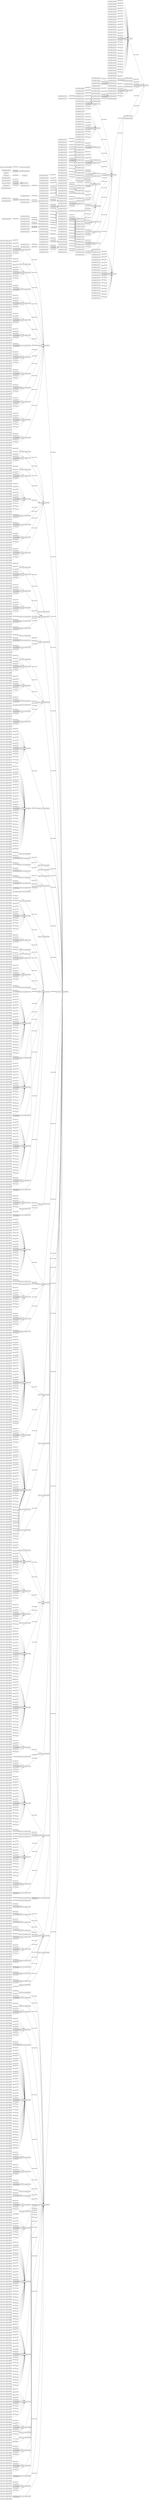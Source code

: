 digraph ar2dtool_diagram { 
rankdir=LR;
size="1000"
node [shape = rectangle, color="black"]; "https://ns.gs1.org/gpc/10008002" "https://ns.gs1.org/gpc/10000236" "https://ns.gs1.org/gpc/10005959" "https://ns.gs1.org/gpc/10006372" "https://ns.gs1.org/gpc/10000271" "https://ns.gs1.org/gpc/10006200" "https://ns.gs1.org/gpc/10000157" "obo:FOODON_03510228" "https://ns.gs1.org/gpc/10000310" "https://ns.gs1.org/gpc/10000279" "https://ns.gs1.org/gpc/10008032" "https://ns.gs1.org/gpc/50171700" "https://ns.gs1.org/gpc/10005780" "https://ns.gs1.org/gpc/10006003" "obo:FOODON_03530255" "https://ns.gs1.org/gpc/10000143" "obo:FOODON_03510057" "https://ns.gs1.org/gpc/10008234" "https://ns.gs1.org/gpc/10000309" "https://ns.gs1.org/gpc/10006146" "obo:FOODON_03510179" "https://ns.gs1.org/gpc/10008091" "https://ns.gs1.org/gpc/10000180" "obo:FOODON_03510093" "https://ns.gs1.org/gpc/10006316" "https://ns.gs1.org/gpc/50122300" "obo:FOODON_03530226" "https://ns.gs1.org/gpc/50262100" "https://ns.gs1.org/gpc/10008058" "https://ns.gs1.org/gpc/50350700" "https://ns.gs1.org/gpc/50211700" "https://ns.gs1.org/gpc/10005778" "https://ns.gs1.org/gpc/10006191" "obo:FOODON_03510043" "https://ns.gs1.org/gpc/10008220" "https://ns.gs1.org/gpc/10006975" "https://ns.gs1.org/gpc/10006866" "https://ns.gs1.org/gpc/10008228" "https://ns.gs1.org/gpc/10006053" "https://ns.gs1.org/gpc/10005837" "obo:FOODON_03510186" "https://ns.gs1.org/gpc/10006162" "https://ns.gs1.org/gpc/10000196" "https://ns.gs1.org/gpc/10006393" "obo:FOODON_03510245" "https://ns.gs1.org/gpc/10006221" "https://ns.gs1.org/gpc/10000617" "https://ns.gs1.org/gpc/10006112" "https://ns.gs1.org/gpc/10000069" "https://ns.gs1.org/gpc/10006229" "https://ns.gs1.org/gpc/10006992" "https://ns.gs1.org/gpc/10000222" "https://ns.gs1.org/gpc/10008079" "obo:FOODON_03510275" "https://ns.gs1.org/gpc/10000584" "https://ns.gs1.org/gpc/10006364" "https://ns.gs1.org/gpc/10008192" "https://ns.gs1.org/gpc/10006045" "https://ns.gs1.org/gpc/50193100" "obo:FOODON_03510225" "https://ns.gs1.org/gpc/10006414" "https://ns.gs1.org/gpc/10000164" "https://ns.gs1.org/gpc/10006303" "https://ns.gs1.org/gpc/10000055" "https://ns.gs1.org/gpc/10005903" "obo:FOODON_03510049" "https://ns.gs1.org/gpc/10000214" "https://ns.gs1.org/gpc/10000614" "https://ns.gs1.org/gpc/10006350" "https://ns.gs1.org/gpc/10006750" "https://ns.gs1.org/gpc/10000598" "https://ns.gs1.org/gpc/10006127" "https://ns.gs1.org/gpc/10006358" "obo:FOODON_03510206" "https://ns.gs1.org/gpc/10000026" "epcis:AggregationEvent" "https://ns.gs1.org/gpc/10000257" "https://ns.gs1.org/gpc/50190000" "https://ns.gs1.org/gpc/10006066" "obo:FOODON_03510232" "https://ns.gs1.org/gpc/10006428" "https://ns.gs1.org/gpc/10008085" "https://ns.gs1.org/gpc/10006321" "https://ns.gs1.org/gpc/10005974" "https://ns.gs1.org/gpc/50132600" "https://ns.gs1.org/gpc/10008204" "https://ns.gs1.org/gpc/10006967" "obo:FOODON_03530233" "obo:FOODON_03510035" "https://ns.gs1.org/gpc/10006037" "https://ns.gs1.org/gpc/10000621" "https://ns.gs1.org/gpc/10006268" "https://ns.gs1.org/gpc/10000630" "https://ns.gs1.org/gpc/10005798" "https://ns.gs1.org/gpc/10000018" ":TestFrequency" "obo:FOODON_00004062" "https://ns.gs1.org/gpc/50130000" "https://ns.gs1.org/gpc/10000264" "obo:FOODON_03510071" "https://ns.gs1.org/gpc/10008099" "obo:FOODON_03510080" "obo:FOODON_03510193" "https://ns.gs1.org/gpc/10006298" "https://ns.gs1.org/gpc/10006425" "https://ns.gs1.org/gpc/10006451" "obo:FOODON_03510128" "https://ns.gs1.org/gpc/10005883" "epcis:TransactionEvent" "obo:FOODON_00003455" "https://ns.gs1.org/gpc/10000201" "https://ns.gs1.org/gpc/10000601" "https://ns.gs1.org/gpc/10006459" "https://ns.gs1.org/gpc/10008211" "obo:FOODON_03510130" "https://ns.gs1.org/gpc/10006005" "https://ns.gs1.org/gpc/10000148" "obo:FOODON_03510173" "obo:FOODON_03510219" "https://ns.gs1.org/gpc/10006284" "https://ns.gs1.org/gpc/50171800" "https://ns.gs1.org/gpc/10006148" "https://ns.gs1.org/gpc/10000283" "https://ns.gs1.org/gpc/10006212" "https://ns.gs1.org/gpc/10006443" "https://ns.gs1.org/gpc/10008096" "https://ns.gs1.org/gpc/10006334" "https://ns.gs1.org/gpc/10006836" "https://ns.gs1.org/gpc/10000119" "https://ns.gs1.org/gpc/10006255" "https://ns.gs1.org/gpc/50240200" "https://ns.gs1.org/gpc/10005923" "https://ns.gs1.org/gpc/10008102" "https://ns.gs1.org/gpc/10005822" "https://ns.gs1.org/gpc/10005966" "obo:FOODON_03510077" "https://ns.gs1.org/gpc/10000155" "obo:FOODON_03510180" "https://ns.gs1.org/gpc/10006291" "https://ns.gs1.org/gpc/50102000" "obo:FOODON_03510199" "https://ns.gs1.org/gpc/10000277" "https://ns.gs1.org/gpc/10008030" "https://ns.gs1.org/gpc/10000105" "https://ns.gs1.org/gpc/10000240" "https://ns.gs1.org/gpc/10006094" "https://ns.gs1.org/gpc/10005937" "https://ns.gs1.org/gpc/10000248" "https://ns.gs1.org/gpc/10006044" "obo:FOODON_03510210" "obo:FOODON_00004054" "https://ns.gs1.org/gpc/10008232" "https://ns.gs1.org/gpc/10000307" "https://ns.gs1.org/gpc/10006430" "obo:FOODON_03510098" "https://ns.gs1.org/gpc/10000608" "https://ns.gs1.org/gpc/10006823" "https://ns.gs1.org/gpc/50252000" "https://ns.gs1.org/gpc/10006015" "https://ns.gs1.org/gpc/10008178" "https://ns.gs1.org/gpc/10005776" "https://ns.gs1.org/gpc/10005898" "https://ns.gs1.org/gpc/10006124" "https://ns.gs1.org/gpc/10006355" "https://ns.gs1.org/gpc/50340100" "https://ns.gs1.org/gpc/10006051" "https://ns.gs1.org/gpc/10005835" "https://ns.gs1.org/gpc/10006060" "https://ns.gs1.org/gpc/10006160" "obo:FOODON_03510237" "https://ns.gs1.org/gpc/10006110" "https://ns.gs1.org/gpc/10005793" "https://ns.gs1.org/gpc/10000298" "https://ns.gs1.org/gpc/10006990" "https://ns.gs1.org/gpc/10008206" "https://ns.gs1.org/gpc/10000575" "https://ns.gs1.org/gpc/10006031" "https://ns.gs1.org/gpc/10006118" "https://ns.gs1.org/gpc/50261500" "https://ns.gs1.org/gpc/10006262" "obo:FOODON_03510273" "https://ns.gs1.org/gpc/10000017" "https://ns.gs1.org/gpc/10008194" "https://ns.gs1.org/gpc/10006362" "https://ns.gs1.org/gpc/10000261" "https://ns.gs1.org/gpc/10006371" "obo:FOODON_03510223" "https://ns.gs1.org/gpc/10006419" "https://ns.gs1.org/gpc/50101900" "https://ns.gs1.org/gpc/10006312" "https://ns.gs1.org/gpc/10006086" "https://ns.gs1.org/gpc/10000193" "https://ns.gs1.org/gpc/50131800" "https://ns.gs1.org/gpc/10005901" "https://ns.gs1.org/gpc/10000219" "https://ns.gs1.org/gpc/10006971" "https://ns.gs1.org/gpc/50221000" "https://ns.gs1.org/gpc/10006195" "https://ns.gs1.org/gpc/10005885" "https://ns.gs1.org/gpc/50181900" "https://ns.gs1.org/gpc/10006342" "https://ns.gs1.org/gpc/10008224" "https://ns.gs1.org/gpc/10006979" "https://ns.gs1.org/gpc/10006988" "https://ns.gs1.org/gpc/10000596" "https://ns.gs1.org/gpc/50251100" "obo:FOODON_03510204" "https://ns.gs1.org/gpc/10000255" "https://ns.gs1.org/gpc/10006057" "https://ns.gs1.org/gpc/10000142" "obo:FOODON_00002886" "https://ns.gs1.org/gpc/10006426" "https://ns.gs1.org/gpc/10006166" "obo:FOODON_03510114" "https://ns.gs1.org/gpc/10005915" "https://ns.gs1.org/gpc/10000285" "https://ns.gs1.org/gpc/50262500" "https://ns.gs1.org/gpc/10006214" "https://ns.gs1.org/gpc/10006830" "https://ns.gs1.org/gpc/10006445" "obo:FOODON_03530231" "https://ns.gs1.org/gpc/10000580" "https://ns.gs1.org/gpc/10000626" "https://ns.gs1.org/gpc/10006336" "https://ns.gs1.org/gpc/10000235" "https://ns.gs1.org/gpc/10008101" "https://ns.gs1.org/gpc/10000588" "obo:FOODON_03510150" "https://ns.gs1.org/gpc/10006746" "https://ns.gs1.org/gpc/10008083" "https://ns.gs1.org/gpc/10005951" "https://ns.gs1.org/gpc/10006995" "https://ns.gs1.org/gpc/10000160" "obo:FOODON_03510076" "https://ns.gs1.org/gpc/50181700" "https://ns.gs1.org/gpc/10000051" "obo:FOODON_03510239" "https://ns.gs1.org/gpc/10008097" "https://ns.gs1.org/gpc/10000168" "https://ns.gs1.org/gpc/10005226" "obo:FOODON_03510185" "https://ns.gs1.org/gpc/10000315" "https://ns.gs1.org/gpc/10006296" "https://ns.gs1.org/gpc/10000206" "https://ns.gs1.org/gpc/10008043" "https://ns.gs1.org/gpc/10005907" "https://ns.gs1.org/gpc/10006317" "obo:FOODON_03530245" "https://ns.gs1.org/gpc/50262300" "https://ns.gs1.org/gpc/10000139" "https://ns.gs1.org/gpc/10000242" "https://ns.gs1.org/gpc/10008186" "https://ns.gs1.org/gpc/50182100" "obo:FOODON_03510171" "https://ns.gs1.org/gpc/10006753" "https://ns.gs1.org/gpc/10000301" "https://ns.gs1.org/gpc/50122500" "https://ns.gs1.org/gpc/10006282" "https://ns.gs1.org/gpc/10005970" "https://ns.gs1.org/gpc/50211800" "https://ns.gs1.org/gpc/10005771" "obo:FOODON_03510092" "https://ns.gs1.org/gpc/10000045" "https://ns.gs1.org/gpc/10006437" "https://ns.gs1.org/gpc/10000189" "https://ns.gs1.org/gpc/10005880" "obo:FOODON_03530237" "https://ns.gs1.org/gpc/10005928" "obo:FOODON_03510039" "https://ns.gs1.org/gpc/10006253" "obo:FOODON_03510048" "https://ns.gs1.org/gpc/10000152" "obo:FOODON_03510201" "https://ns.gs1.org/gpc/50121800" "https://ns.gs1.org/gpc/10006126" "https://ns.gs1.org/gpc/10005964" "https://ns.gs1.org/gpc/10006421" "https://ns.gs1.org/gpc/50193500" "https://ns.gs1.org/gpc/10006455" "https://ns.gs1.org/gpc/10006173" "https://ns.gs1.org/gpc/50172100" "https://ns.gs1.org/gpc/50000000" "https://ns.gs1.org/gpc/50270000" "https://ns.gs1.org/gpc/10006848" "https://ns.gs1.org/gpc/10006966" "https://ns.gs1.org/gpc/10000574" "obo:FOODON_03510134" "obo:FOODON_03530258" "https://ns.gs1.org/gpc/10005935" "https://ns.gs1.org/gpc/10000002" "https://ns.gs1.org/gpc/10006009" "https://ns.gs1.org/gpc/10005800" "obo:FOODON_03510055" "https://ns.gs1.org/gpc/50151500" "https://ns.gs1.org/gpc/10006144" "obo:FOODON_03510177" "https://ns.gs1.org/gpc/10008199" "https://ns.gs1.org/gpc/10006288" "https://ns.gs1.org/gpc/10008027" "https://ns.gs1.org/gpc/10000263" "https://ns.gs1.org/gpc/10006828" "obo:FOODON_03530229" "https://ns.gs1.org/gpc/10006314" "https://ns.gs1.org/gpc/10006072" "obo:FOODON_03510257" "obo:FOODON_03510041" "https://ns.gs1.org/gpc/10008210" "https://ns.gs1.org/gpc/10006973" "https://ns.gs1.org/gpc/50180000" "https://ns.gs1.org/gpc/10006130" "https://ns.gs1.org/gpc/10008218" "https://ns.gs1.org/gpc/50131900" "https://ns.gs1.org/gpc/10005826" "obo:FOODON_03510108" "https://ns.gs1.org/gpc/10006165" "https://ns.gs1.org/gpc/50350500" "https://ns.gs1.org/gpc/10000194" "https://ns.gs1.org/gpc/10008034" "obo:FOODON_03510243" "https://ns.gs1.org/gpc/10006439" "https://ns.gs1.org/gpc/10005985" "https://ns.gs1.org/gpc/50202500" "https://ns.gs1.org/gpc/10005876" "https://ns.gs1.org/gpc/10005791" "https://ns.gs1.org/gpc/10000220" "https://ns.gs1.org/gpc/10008077" "https://ns.gs1.org/gpc/10000008" "https://ns.gs1.org/gpc/10006367" "https://ns.gs1.org/gpc/10006260" "https://ns.gs1.org/gpc/50122600" "https://ns.gs1.org/gpc/10006048" "https://ns.gs1.org/gpc/10008190" "obo:FOODON_00004058" "https://ns.gs1.org/gpc/10008236" "https://ns.gs1.org/gpc/10005956" "https://ns.gs1.org/gpc/10006157" "https://ns.gs1.org/gpc/50132300" "https://ns.gs1.org/gpc/10006290" ":CleaningAndSegregation" "https://ns.gs1.org/gpc/10006078" "obo:FOODON_03510120" "https://ns.gs1.org/gpc/10000191" "https://ns.gs1.org/gpc/10005772" "https://ns.gs1.org/gpc/50350200" "https://ns.gs1.org/gpc/10000212" "https://ns.gs1.org/gpc/10000612" "https://ns.gs1.org/gpc/10006340" "https://ns.gs1.org/gpc/10000138" "https://ns.gs1.org/gpc/10005789" "obo:FOODON_03510209" "https://ns.gs1.org/gpc/10005942" "https://ns.gs1.org/gpc/10006986" "https://ns.gs1.org/gpc/10006348" "obo:FOODON_03510169" "https://ns.gs1.org/gpc/10000247" "obo:FOODON_03510062" "https://ns.gs1.org/gpc/10005972" "https://ns.gs1.org/gpc/10000294" "https://ns.gs1.org/gpc/10008202" "obo:FOODON_03510112" "https://ns.gs1.org/gpc/10006308" "https://ns.gs1.org/gpc/10006219" "obo:FOODON_03530005" "obo:FOODON_03530236" "https://ns.gs1.org/gpc/10005913" "https://ns.gs1.org/gpc/10006114" "https://ns.gs1.org/gpc/50251300" "https://ns.gs1.org/gpc/10005922" "https://ns.gs1.org/gpc/10000628" "obo:FOODON_03510033" "https://ns.gs1.org/gpc/50250800" "https://ns.gs1.org/gpc/10006035" "https://ns.gs1.org/gpc/10006266" "https://ns.gs1.org/gpc/10008081" "https://ns.gs1.org/gpc/50260600" "https://ns.gs1.org/gpc/50251800" "https://ns.gs1.org/gpc/10000313" "https://ns.gs1.org/gpc/10006423" "obo:FOODON_03510126" "https://ns.gs1.org/gpc/50160000" "https://ns.gs1.org/gpc/10000204" "https://ns.gs1.org/gpc/10005881" "https://ns.gs1.org/gpc/10008041" "obo:FOODON_00003453" "https://ns.gs1.org/gpc/10005783" "https://ns.gs1.org/gpc/10006457" "obo:FOODON_03530243" "https://ns.gs1.org/gpc/10000592" "https://ns.gs1.org/gpc/10005948" "https://ns.gs1.org/gpc/50193200" "obo:FOODON_03510162" "https://ns.gs1.org/gpc/10008184" "https://ns.gs1.org/gpc/10000146" "https://ns.gs1.org/gpc/10000172" "obo:FOODON_03510217" "https://ns.gs1.org/gpc/50202300" "https://ns.gs1.org/gpc/10000281" "https://ns.gs1.org/gpc/50211900" "obo:FOODON_03530223" "obo:FOODON_03510090" "https://ns.gs1.org/gpc/10006441" "https://ns.gs1.org/gpc/10008094" "https://ns.gs1.org/gpc/10008029" "https://ns.gs1.org/gpc/10000289" "https://ns.gs1.org/gpc/10006834" "https://ns.gs1.org/gpc/50350000" "https://ns.gs1.org/gpc/10000117" "https://ns.gs1.org/gpc/10000239" "https://ns.gs1.org/gpc/50251500" "https://ns.gs1.org/gpc/10006135" "https://ns.gs1.org/gpc/10005825" "https://ns.gs1.org/gpc/10006056" "https://ns.gs1.org/gpc/50151600" "https://ns.gs1.org/gpc/50261300" "https://ns.gs1.org/gpc/10000319" "https://ns.gs1.org/gpc/50192100" "https://ns.gs1.org/gpc/10006171" "obo:FOODON_03510017" "obo:FOODON_03510248" "https://ns.gs1.org/gpc/10005767" "https://ns.gs1.org/gpc/50251000" "obo:FOODON_03530249" "https://ns.gs1.org/gpc/10006092" "https://ns.gs1.org/gpc/10006007" "https://ns.gs1.org/gpc/10008230" "obo:FOODON_03510175" "https://ns.gs1.org/gpc/10000305" "https://ns.gs1.org/gpc/10005950" "https://ns.gs1.org/gpc/10000041" "https://ns.gs1.org/gpc/10006433" "https://ns.gs1.org/gpc/10000185" "https://ns.gs1.org/gpc/50221200" "obo:FOODON_03510096" "https://ns.gs1.org/gpc/10006826" "https://ns.gs1.org/gpc/10000049" "https://ns.gs1.org/gpc/10006159" "https://ns.gs1.org/gpc/10000211" "https://ns.gs1.org/gpc/10006978" "https://ns.gs1.org/gpc/10005774" "https://ns.gs1.org/gpc/50260200" "obo:FOODON_03510264" "https://ns.gs1.org/gpc/10005896" "https://ns.gs1.org/gpc/10006122" "https://ns.gs1.org/gpc/10006353" "https://ns.gs1.org/gpc/10008181" "obo:FOODON_00004049" "https://ns.gs1.org/gpc/10000029" "https://ns.gs1.org/gpc/10005833" "obo:FOODON_03510106" "https://ns.gs1.org/gpc/50161800" "https://ns.gs1.org/gpc/10008039" "https://ns.gs1.org/gpc/50262700" "https://ns.gs1.org/gpc/50161900" "obo:FOODON_03510235" "https://ns.gs1.org/gpc/10000578" "https://ns.gs1.org/gpc/10000296" "https://ns.gs1.org/gpc/50380200" "epcis:AssociationEvent" "https://ns.gs1.org/gpc/10008075" "https://ns.gs1.org/gpc/10000006" "https://ns.gs1.org/gpc/10006116" "https://ns.gs1.org/gpc/10005804" "obo:FOODON_03510271" "https://ns.gs1.org/gpc/50122000" "https://ns.gs1.org/gpc/10006360" "https://ns.gs1.org/gpc/10006760" "obo:FOODON_03510221" "https://ns.gs1.org/gpc/10006417" "https://ns.gs1.org/gpc/10000267" "https://ns.gs1.org/gpc/50380000" "https://ns.gs1.org/gpc/50121700" "https://ns.gs1.org/gpc/50340000" "obo:FOODON_03510196" "https://ns.gs1.org/gpc/10006076" "https://ns.gs1.org/gpc/10005997" "https://ns.gs1.org/gpc/10000217" "https://ns.gs1.org/gpc/10006198" "https://ns.gs1.org/gpc/10000610" "https://ns.gs1.org/gpc/50261600" "https://ns.gs1.org/gpc/10008214" "https://ns.gs1.org/gpc/10005787" "https://ns.gs1.org/gpc/10005934" "https://ns.gs1.org/gpc/10000594" "obo:FOODON_03510167" "https://ns.gs1.org/gpc/50360000" "obo:FOODON_03510060" "https://ns.gs1.org/gpc/10006278" "https://ns.gs1.org/gpc/10008088" "https://ns.gs1.org/gpc/10006169" "https://ns.gs1.org/gpc/10005981" "https://ns.gs1.org/gpc/10006440" "obo:FOODON_03510117" "https://ns.gs1.org/gpc/10006217" "https://ns.gs1.org/gpc/10006833" "https://ns.gs1.org/gpc/10008200" "https://ns.gs1.org/gpc/10008208" "obo:FOODON_03510153" "https://ns.gs1.org/gpc/10006033" "obo:FOODON_03510040" "https://ns.gs1.org/gpc/10006264" "https://ns.gs1.org/gpc/10000163" "https://ns.gs1.org/gpc/10008107" "obo:FOODON_03510074" "https://ns.gs1.org/gpc/50270100" "https://ns.gs1.org/gpc/50260100" "https://ns.gs1.org/gpc/10006137" "https://ns.gs1.org/gpc/10000272" "https://ns.gs1.org/gpc/10005969" "obo:FOODON_03510183" "https://ns.gs1.org/gpc/10005224" "https://ns.gs1.org/gpc/10006294" "obo:FOODON_03510124" "obo:FOODON_03510242" "https://ns.gs1.org/gpc/10006100" "obo:FOODON_00003451" "obo:FOODON_03510133" "https://ns.gs1.org/gpc/50172000" "https://ns.gs1.org/gpc/10006980" "https://ns.gs1.org/gpc/10006982" "https://ns.gs1.org/gpc/10006344" "https://ns.gs1.org/gpc/10006108" "https://ns.gs1.org/gpc/10008189" ":Frequency" "obo:FOODON_03510066" "https://ns.gs1.org/gpc/10000144" "https://ns.gs1.org/gpc/10000170" "obo:FOODON_03510213" "obo:FOODON_03510215" "https://ns.gs1.org/gpc/10006280" "obo:FOODON_03510104" "https://ns.gs1.org/gpc/10005976" "https://ns.gs1.org/gpc/10000043" "https://ns.gs1.org/gpc/10006435" "obo:FOODON_03530221" "https://ns.gs1.org/gpc/10008092" "https://ns.gs1.org/gpc/10000187" "https://ns.gs1.org/gpc/50193400" "obo:FOODON_03510037" "https://ns.gs1.org/gpc/10000115" "https://ns.gs1.org/gpc/10006251" "obo:FOODON_03530240" "obo:FOODON_03510159" "https://ns.gs1.org/gpc/50350600" "https://ns.gs1.org/gpc/10000150" "https://ns.gs1.org/gpc/50211600" "https://ns.gs1.org/gpc/10008221" "https://ns.gs1.org/gpc/10000158" "obo:FOODON_03510229" "https://ns.gs1.org/gpc/10008229" "https://ns.gs1.org/gpc/10006054" "obo:FOODON_03510087" "https://ns.gs1.org/gpc/10000317" "https://ns.gs1.org/gpc/10006453" "https://ns.gs1.org/gpc/10006004" "https://ns.gs1.org/gpc/10000618" "https://ns.gs1.org/gpc/10006113" "https://ns.gs1.org/gpc/10006728" "https://ns.gs1.org/gpc/10006090" "obo:FOODON_03530256" "obo:FOODON_03510270" "https://ns.gs1.org/gpc/10006993" "https://ns.gs1.org/gpc/10006147" "https://ns.gs1.org/gpc/50230000" "https://ns.gs1.org/gpc/50132500" "https://ns.gs1.org/gpc/10006040" "https://ns.gs1.org/gpc/50192300" "https://ns.gs1.org/gpc/10008197" "https://ns.gs1.org/gpc/50350400" "https://ns.gs1.org/gpc/10000181" "obo:FOODON_03510226" "https://ns.gs1.org/gpc/50202200" "obo:FOODON_03510094" "obo:FOODON_03530227" "https://ns.gs1.org/gpc/10000604" "https://ns.gs1.org/gpc/10008059" "https://ns.gs1.org/gpc/10000290" "https://ns.gs1.org/gpc/10006304" "https://ns.gs1.org/gpc/10000056" "https://ns.gs1.org/gpc/50261100" "https://ns.gs1.org/gpc/10006089" "https://ns.gs1.org/gpc/10005779" "https://ns.gs1.org/gpc/10006192" "https://ns.gs1.org/gpc/10006976" "https://ns.gs1.org/gpc/10008061" "https://ns.gs1.org/gpc/10005888" "https://ns.gs1.org/gpc/10006120" "https://ns.gs1.org/gpc/10006351" "https://ns.gs1.org/gpc/10006751" "https://ns.gs1.org/gpc/10000250" "https://ns.gs1.org/gpc/10008216" "https://ns.gs1.org/gpc/50100000" "https://ns.gs1.org/gpc/10006128" "obo:FOODON_03510161" "https://ns.gs1.org/gpc/10006359" "https://ns.gs1.org/gpc/10006272" "https://ns.gs1.org/gpc/10000027" "https://ns.gs1.org/gpc/10000258" "https://ns.gs1.org/gpc/50251400" "https://ns.gs1.org/gpc/10006163" "https://ns.gs1.org/gpc/10006394" "https://ns.gs1.org/gpc/10006222" "obo:FOODON_03510233" "https://ns.gs1.org/gpc/10006429" "https://ns.gs1.org/gpc/10006322" "https://ns.gs1.org/gpc/10005918" "https://ns.gs1.org/gpc/10006968" "https://ns.gs1.org/gpc/10000585" "https://ns.gs1.org/gpc/50230100" "https://ns.gs1.org/gpc/10005802" "https://ns.gs1.org/gpc/10006339" "https://ns.gs1.org/gpc/10006365" "https://ns.gs1.org/gpc/10006046" "https://ns.gs1.org/gpc/50193600" "https://ns.gs1.org/gpc/10005954" "https://ns.gs1.org/gpc/10006415" "https://ns.gs1.org/gpc/10000165" "https://ns.gs1.org/gpc/10006155" "https://ns.gs1.org/gpc/10000265" "https://ns.gs1.org/gpc/10006203" "https://ns.gs1.org/gpc/10000215" "https://ns.gs1.org/gpc/10000615" "https://ns.gs1.org/gpc/50122200" "obo:FOODON_03510268" "obo:FOODON_03530248" "obo:FOODON_03510207" "https://ns.gs1.org/gpc/10008072" "https://ns.gs1.org/gpc/10005940" "https://ns.gs1.org/gpc/10006984" "https://ns.gs1.org/gpc/10006346" "https://ns.gs1.org/gpc/50251900" "https://ns.gs1.org/gpc/10000245" "https://ns.gs1.org/gpc/10008086" "https://ns.gs1.org/gpc/10000304" "https://ns.gs1.org/gpc/50320000" "https://ns.gs1.org/gpc/10006285" "https://ns.gs1.org/gpc/50261700" "https://gs1.org/voc/Product" "https://ns.gs1.org/gpc/10006306" "https://ns.gs1.org/gpc/10000292" "obo:FOODON_03510110" "https://ns.gs1.org/gpc/10005911" "obo:FOODON_03530234" "obo:FOODON_03510036" "https://ns.gs1.org/gpc/50251700" "https://ns.gs1.org/gpc/10000622" "https://ns.gs1.org/gpc/10000631" "https://ns.gs1.org/gpc/10005799" "https://ns.gs1.org/gpc/10006256" "https://ns.gs1.org/gpc/10000019" "https://ns.gs1.org/gpc/10008003" "obo:FOODON_03510072" "https://ns.gs1.org/gpc/10005967" "https://ns.gs1.org/gpc/10000311" "obo:FOODON_03510181" "https://ns.gs1.org/gpc/50250000" "https://ns.gs1.org/gpc/10006292" "https://ns.gs1.org/gpc/10000202" "https://ns.gs1.org/gpc/10000602" "obo:FOODON_03510240" "https://ns.gs1.org/gpc/10005781" "obo:FOODON_03510131" "obo:FOODON_03530241" "https://ns.gs1.org/gpc/10000590" "https://ns.gs1.org/gpc/10000199" "https://ns.gs1.org/gpc/10005938" "https://ns.gs1.org/gpc/10000005" "https://ns.gs1.org/gpc/10000149" "https://ns.gs1.org/gpc/10008182" "obo:FOODON_03510211" "https://ns.gs1.org/gpc/50250600" "https://ns.gs1.org/gpc/10000284" "obo:FOODON_03510102" "https://ns.gs1.org/gpc/10006213" "https://ns.gs1.org/gpc/10006444" "https://ns.gs1.org/gpc/10006837" "https://ns.gs1.org/gpc/10005924" "https://ns.gs1.org/gpc/10006994" "obo:FOODON_03510044" "https://ns.gs1.org/gpc/50212000" "https://ns.gs1.org/gpc/10005823" "https://ns.gs1.org/gpc/10006133" "obo:FOODON_03510078" "https://ns.gs1.org/gpc/10000156" "obo:FOODON_03510227" "https://ns.gs1.org/gpc/10000021" "https://ns.gs1.org/gpc/10008031" "obo:FOODON_03510187" "obo:FOODON_03510246" "https://ns.gs1.org/gpc/10006460" "https://ns.gs1.org/gpc/10006095" "https://ns.gs1.org/gpc/10006324" "https://ns.gs1.org/gpc/10006752" "obo:FOODON_03530254" "https://ns.gs1.org/gpc/10000223" "obo:FOODON_00004055" "https://ns.gs1.org/gpc/10008207" "https://ns.gs1.org/gpc/10008233" "https://ns.gs1.org/gpc/50150000" "https://ns.gs1.org/gpc/10006032" "https://ns.gs1.org/gpc/10008193" "https://ns.gs1.org/gpc/10008195" "https://ns.gs1.org/gpc/10006431" "https://ns.gs1.org/gpc/10006824" "https://ns.gs1.org/gpc/10000047" "obo:FOODON_03530225" "obo:FOODON_03510118" "https://ns.gs1.org/gpc/10005777" "https://ns.gs1.org/gpc/10006190" "https://ns.gs1.org/gpc/10006125" "https://ns.gs1.org/gpc/10005886" "https://ns.gs1.org/gpc/10008225" "https://ns.gs1.org/gpc/10005836" "https://ns.gs1.org/gpc/10006270" "https://ns.gs1.org/gpc/10006058" "https://ns.gs1.org/gpc/50240100" "https://ns.gs1.org/gpc/10006161" "obo:FOODON_03510238" "https://ns.gs1.org/gpc/10000177" "https://ns.gs1.org/gpc/50182000" "https://ns.gs1.org/gpc/50132000" "https://ns.gs1.org/gpc/10000068" "https://ns.gs1.org/gpc/10000299" "https://ns.gs1.org/gpc/10005769" "https://ns.gs1.org/gpc/10006228" "https://ns.gs1.org/gpc/10005916" "https://ns.gs1.org/gpc/10000576" "https://ns.gs1.org/gpc/50260800" "https://ns.gs1.org/gpc/10008073" "obo:FOODON_03510274" "https://ns.gs1.org/gpc/10006337" "https://ns.gs1.org/gpc/10006363" "https://ns.gs1.org/gpc/10006250" "https://ns.gs1.org/gpc/50102200" "https://ns.gs1.org/gpc/10000262" "https://ns.gs1.org/gpc/10005952" "https://ns.gs1.org/gpc/10006300" "https://ns.gs1.org/gpc/10005961" "https://ns.gs1.org/gpc/10000052" "https://ns.gs1.org/gpc/10005902" "https://ns.gs1.org/gpc/10006074" "https://ns.gs1.org/gpc/10006972" "obo:FOODON_03510194" "https://ns.gs1.org/gpc/10006452" "obo:FOODON_03510129" "https://ns.gs1.org/gpc/10000207" "https://ns.gs1.org/gpc/10006196" "https://ns.gs1.org/gpc/10006343" "https://ns.gs1.org/gpc/50193800" "https://ns.gs1.org/gpc/10008212" "obo:FOODON_03530246" "https://ns.gs1.org/gpc/10006989" "https://ns.gs1.org/gpc/50192900" "https://ns.gs1.org/gpc/10000134" "https://ns.gs1.org/gpc/10005785" "https://ns.gs1.org/gpc/10005932" "obo:FOODON_03510205" "https://ns.gs1.org/gpc/10008070" "https://ns.gs1.org/gpc/50262200" "https://ns.gs1.org/gpc/10006167" "https://ns.gs1.org/gpc/10000302" "obo:FOODON_03510115" "https://ns.gs1.org/gpc/50261800" "https://ns.gs1.org/gpc/10000286" "https://ns.gs1.org/gpc/10005987" "https://ns.gs1.org/gpc/10006831" "https://ns.gs1.org/gpc/50260300" "https://ns.gs1.org/gpc/10006446" "obo:FOODON_03530232" "https://ns.gs1.org/gpc/10000114" "https://ns.gs1.org/gpc/10000581" "https://ns.gs1.org/gpc/10005878" "https://ns.gs1.org/gpc/50121500" "https://ns.gs1.org/gpc/10000589" "https://ns.gs1.org/gpc/10006747" "https://ns.gs1.org/gpc/10008084" "https://ns.gs1.org/gpc/10006996" "https://ns.gs1.org/gpc/10000161" "https://ns.gs1.org/gpc/10000169" "https://ns.gs1.org/gpc/10000316" "https://ns.gs1.org/gpc/10000270" "https://ns.gs1.org/gpc/10005227" "https://ns.gs1.org/gpc/10006297" "https://ns.gs1.org/gpc/10008044" "https://ns.gs1.org/gpc/10005908" "https://ns.gs1.org/gpc/10000278" "obo:FOODON_03510122" "https://ns.gs1.org/gpc/10006318" "https://ns.gs1.org/gpc/10000200" "https://ns.gs1.org/gpc/10000600" "https://ns.gs1.org/gpc/50192400" "https://ns.gs1.org/gpc/10008187" "obo:FOODON_03510069" "https://ns.gs1.org/gpc/10005796" "https://ns.gs1.org/gpc/10006754" "https://ns.gs1.org/gpc/10005971" "https://ns.gs1.org/gpc/10000249" "https://ns.gs1.org/gpc/50310100" "https://ns.gs1.org/gpc/10000308" "obo:FOODON_03510178" "https://ns.gs1.org/gpc/10006289" "https://ns.gs1.org/gpc/10005979" "https://ns.gs1.org/gpc/50260400" "https://ns.gs1.org/gpc/10008090" "obo:FOODON_03510099" "https://ns.gs1.org/gpc/10006829" "obo:FOODON_03530238" "https://ns.gs1.org/gpc/10000609" "https://ns.gs1.org/gpc/10006315" "obo:FOODON_00003843" "https://ns.gs1.org/gpc/50250700" "https://ns.gs1.org/gpc/50201700" "https://ns.gs1.org/gpc/10008179" "obo:FOODON_03510149" "obo:FOODON_03510042" "https://ns.gs1.org/gpc/10005899" "https://ns.gs1.org/gpc/50350100" "https://ns.gs1.org/gpc/10006131" "https://ns.gs1.org/gpc/10000030" "https://ns.gs1.org/gpc/10006422" "https://ns.gs1.org/gpc/10008227" "https://ns.gs1.org/gpc/10006052" "obo:FOODON_03510085" "https://ns.gs1.org/gpc/50212100" "https://ns.gs1.org/gpc/10000195" "obo:FOODON_03510244" "https://ns.gs1.org/gpc/10006102" "obo:FOODON_03510135" "https://ns.gs1.org/gpc/10005910" "https://ns.gs1.org/gpc/10000616" "https://ns.gs1.org/gpc/10006111" "https://ns.gs1.org/gpc/10005801" "https://ns.gs1.org/gpc/50202400" "obo:FOODON_03530250" "https://ns.gs1.org/gpc/10006991" "obo:FOODON_03510056" "https://ns.gs1.org/gpc/10008078" "obo:FOODON_00004053" "https://ns.gs1.org/gpc/10006119" "https://ns.gs1.org/gpc/10006145" "https://ns.gs1.org/gpc/10008191" "obo:FOODON_03510224" "https://ns.gs1.org/gpc/50202700" "https://ns.gs1.org/gpc/10006302" "https://ns.gs1.org/gpc/50260900" "https://ns.gs1.org/gpc/10000054" "https://ns.gs1.org/gpc/10006730" "https://ns.gs1.org/gpc/50132100" "https://ns.gs1.org/gpc/10003689" "https://ns.gs1.org/gpc/10006974" "https://ns.gs1.org/gpc/50320100" "https://ns.gs1.org/gpc/10008219" "https://ns.gs1.org/gpc/10005827" "https://ns.gs1.org/gpc/10000597" "https://ns.gs1.org/gpc/10006357" "https://ns.gs1.org/gpc/10000025" "https://ns.gs1.org/gpc/10000256" "https://ns.gs1.org/gpc/10008035" "https://ns.gs1.org/gpc/10006065" "obo:FOODON_03510231" "https://ns.gs1.org/gpc/10006427" "https://ns.gs1.org/gpc/10005986" "https://ns.gs1.org/gpc/10006320" "https://ns.gs1.org/gpc/10008203" "https://ns.gs1.org/gpc/10000583" "https://ns.gs1.org/gpc/10000227" "https://ns.gs1.org/gpc/10000627" "https://ns.gs1.org/gpc/10000629" "obo:FOODON_00004059" "https://ns.gs1.org/gpc/10008237" "https://ns.gs1.org/gpc/50240300" "https://ns.gs1.org/gpc/10006036" "https://ns.gs1.org/gpc/10006267" "https://ns.gs1.org/gpc/10005957" "https://ns.gs1.org/gpc/10006370" "https://ns.gs1.org/gpc/10006158" "obo:FOODON_00004061" "https://ns.gs1.org/gpc/10006079" "https://ns.gs1.org/gpc/10000192" "https://ns.gs1.org/gpc/10005773" "https://ns.gs1.org/gpc/10008098" "https://ns.gs1.org/gpc/10006450" "https://ns.gs1.org/gpc/10000213" "obo:FOODON_03510127" "https://ns.gs1.org/gpc/10000613" "https://ns.gs1.org/gpc/10006194" "https://ns.gs1.org/gpc/10005882" "https://ns.gs1.org/gpc/10006341" "https://ns.gs1.org/gpc/10006458" "https://ns.gs1.org/gpc/10006987" "https://ns.gs1.org/gpc/10006349" "https://ns.gs1.org/gpc/10005930" "obo:FOODON_03510063" "https://ns.gs1.org/gpc/10005949" "https://ns.gs1.org/gpc/10006759" "obo:FOODON_03510172" "https://ns.gs1.org/gpc/50170000" "https://ns.gs1.org/gpc/10006283" "https://ns.gs1.org/gpc/10005973" "https://ns.gs1.org/gpc/10000064" "https://ns.gs1.org/gpc/10000295" "obo:FOODON_03510113" "https://ns.gs1.org/gpc/10006309" "https://ns.gs1.org/gpc/10006958" "https://ns.gs1.org/gpc/50182300" "obo:FOODON_03530224" "obo:FOODON_03510034" "https://ns.gs1.org/gpc/10000620" "https://ns.gs1.org/gpc/10005929" "https://ns.gs1.org/gpc/10005797" "epcis:EPCISEvent" "https://ns.gs1.org/gpc/10006254" "https://ns.gs1.org/gpc/10008082" "obo:FOODON_03510202" "obo:FOODON_03510070" "https://ns.gs1.org/gpc/50260500" "https://ns.gs1.org/gpc/10000167" "https://ns.gs1.org/gpc/10000314" "https://ns.gs1.org/gpc/10005965" "https://ns.gs1.org/gpc/10006424" "https://ns.gs1.org/gpc/10008042" "obo:FOODON_00003454" "obo:FOODON_03510198" "https://ns.gs1.org/gpc/10000276" "https://ns.gs1.org/gpc/10005999" "https://ns.gs1.org/gpc/10000104" "https://ns.gs1.org/gpc/10000197" "https://ns.gs1.org/gpc/50192500" "https://ns.gs1.org/gpc/10006104" "https://ns.gs1.org/gpc/10008185" "https://ns.gs1.org/gpc/50240000" "https://ns.gs1.org/gpc/10000003" "https://ns.gs1.org/gpc/10000147" "obo:FOODON_03510218" "https://ns.gs1.org/gpc/10000282" "obo:FOODON_03510100" "https://ns.gs1.org/gpc/10000306" "https://ns.gs1.org/gpc/50212200" "https://ns.gs1.org/gpc/10006211" "https://ns.gs1.org/gpc/10006442" "https://ns.gs1.org/gpc/10008095" "obo:FOODON_00003446" "https://ns.gs1.org/gpc/10006835" "obo:FOODON_03510097" "https://ns.gs1.org/gpc/50251200" "https://ns.gs1.org/gpc/10000607" "https://ns.gs1.org/gpc/10000118" "https://ns.gs1.org/gpc/10006014" "obo:FOODON_03510047" "https://ns.gs1.org/gpc/10006136" "https://ns.gs1.org/gpc/10005897" "https://ns.gs1.org/gpc/10008005" "https://ns.gs1.org/gpc/50132200" "https://ns.gs1.org/gpc/10006050" "obo:FOODON_03510083" "obo:FOODON_03510230" "https://ns.gs1.org/gpc/10006172" "obo:FOODON_03510249" "https://ns.gs1.org/gpc/50370200" "https://ns.gs1.org/gpc/10005768" "https://ns.gs1.org/gpc/10006000" "https://ns.gs1.org/gpc/10006093" "https://ns.gs1.org/gpc/10006327" "https://ns.gs1.org/gpc/10005877" "https://ns.gs1.org/gpc/10005792" "https://ns.gs1.org/gpc/50171500" "https://ns.gs1.org/gpc/10008231" "obo:FOODON_03510054" "https://ns.gs1.org/gpc/10008205" "https://ns.gs1.org/gpc/10006117" "https://ns.gs1.org/gpc/10006143" "https://ns.gs1.org/gpc/10006261" "https://ns.gs1.org/gpc/10000016" "https://ns.gs1.org/gpc/10000042" "https://ns.gs1.org/gpc/10006038" "https://ns.gs1.org/gpc/10006269" "obo:FOODON_03510222" "https://ns.gs1.org/gpc/10006418" "https://ns.gs1.org/gpc/10006311" "https://ns.gs1.org/gpc/50310000" "https://ns.gs1.org/gpc/50202600" "obo:FOODON_03510121" "https://ns.gs1.org/gpc/10006085" "obo:FOODON_03510265" "https://ns.gs1.org/gpc/10006123" "https://ns.gs1.org/gpc/10006354" "https://ns.gs1.org/gpc/10005884" "https://ns.gs1.org/gpc/10008223" "https://ns.gs1.org/gpc/50261900" "https://ns.gs1.org/gpc/10000595" "https://ns.gs1.org/gpc/10005834" "https://ns.gs1.org/gpc/50330000" "https://ns.gs1.org/gpc/10000254" "obo:FOODON_03510236" "https://ns.gs1.org/gpc/10006390" "https://ns.gs1.org/gpc/10008089" "https://ns.gs1.org/gpc/10005228" "https://ns.gs1.org/gpc/50262600" "https://ns.gs1.org/gpc/10000297" "https://ns.gs1.org/gpc/10005914" "obo:FOODON_03510272" "https://ns.gs1.org/gpc/10006335" "https://ns.gs1.org/gpc/10006361" "https://ns.gs1.org/gpc/10006761" "obo:FOODON_00004057" "https://ns.gs1.org/gpc/10000260" "https://ns.gs1.org/gpc/10008100" "https://ns.gs1.org/gpc/10006369" "https://ns.gs1.org/gpc/10000268" "https://ns.gs1.org/gpc/10008108" "obo:FOODON_03510075" "https://ns.gs1.org/gpc/10000050" "https://ns.gs1.org/gpc/50260000" "obo:FOODON_03510197" "https://ns.gs1.org/gpc/10006077" "https://ns.gs1.org/gpc/10005900" "https://ns.gs1.org/gpc/10006970" "obo:FOODON_03530087" "https://ns.gs1.org/gpc/10000205" "https://ns.gs1.org/gpc/10000611" "https://ns.gs1.org/gpc/10008215" "https://ns.gs1.org/gpc/10005788" "obo:FOODON_03530244" ":FoodAllergenManagement" "obo:FOODON_03510203" "obo:FOODON_03510168" "obo:FOODON_03510061" "https://ns.gs1.org/gpc/10006279" "https://ns.gs1.org/gpc/10000241" "https://ns.gs1.org/gpc/10005982" "obo:FOODON_03510170" "https://ns.gs1.org/gpc/10000300" "https://ns.gs1.org/gpc/10006281" "https://ns.gs1.org/gpc/50200000" "obo:FOODON_03510105" "https://ns.gs1.org/gpc/10005770" "obo:FOODON_03510091" "obo:FOODON_03530230" "https://ns.gs1.org/gpc/10006436" "https://ns.gs1.org/gpc/10000188" "obo:FOODON_03510032" "https://ns.gs1.org/gpc/50350300" "https://ns.gs1.org/gpc/10005927" "https://ns.gs1.org/gpc/10000587" "https://ns.gs1.org/gpc/10006252" "https://ns.gs1.org/gpc/10000151" "https://ns.gs1.org/gpc/50261000" "obo:FOODON_03510200" "https://ns.gs1.org/gpc/10000273" "https://ns.gs1.org/gpc/10006202" "https://ns.gs1.org/gpc/10005225" "https://ns.gs1.org/gpc/10000159" "obo:FOODON_03510184" "https://ns.gs1.org/gpc/10006295" "https://ns.gs1.org/gpc/10005963" "obo:FOODON_00003452" "https://ns.gs1.org/gpc/10006454" "https://ns.gs1.org/gpc/10006981" "https://ns.gs1.org/gpc/10006983" "https://ns.gs1.org/gpc/10006345" "https://ns.gs1.org/gpc/10006109" "obo:FOODON_03530257" "https://ns.gs1.org/gpc/10000145" "obo:FOODON_03510214" "obo:FOODON_03510216" "obo:FOODON_03510176" "https://ns.gs1.org/gpc/10000280" "https://ns.gs1.org/gpc/10006287" "https://ns.gs1.org/gpc/10000044" "https://ns.gs1.org/gpc/10008093" "https://ns.gs1.org/gpc/10000288" "https://ns.gs1.org/gpc/10006827" "obo:FOODON_03530228" "obo:FOODON_03510038" "https://ns.gs1.org/gpc/10000116" "https://ns.gs1.org/gpc/10006313" "https://ns.gs1.org/gpc/10006193" "https://ns.gs1.org/gpc/50121900" "https://ns.gs1.org/gpc/10008222" "https://ns.gs1.org/gpc/50220000" "https://ns.gs1.org/gpc/10006749" "https://ns.gs1.org/gpc/10006420" "https://ns.gs1.org/gpc/10006055" "https://ns.gs1.org/gpc/10000318" "obo:FOODON_03510107" "https://ns.gs1.org/gpc/10006164" "https://ns.gs1.org/gpc/10006438" "https://ns.gs1.org/gpc/10000619" "https://ns.gs1.org/gpc/10006729" "https://ns.gs1.org/gpc/10006091" "https://ns.gs1.org/gpc/10000579" "https://ns.gs1.org/gpc/10005790" "https://ns.gs1.org/gpc/50191500" "https://ns.gs1.org/gpc/10008076" "https://ns.gs1.org/gpc/10000007" "obo:FOODON_03510277" "https://ns.gs1.org/gpc/10008198" "https://ns.gs1.org/gpc/10006366" "https://ns.gs1.org/gpc/50330100" "https://ns.gs1.org/gpc/10006047" "https://ns.gs1.org/gpc/10000166" "https://ns.gs1.org/gpc/10006071" "https://ns.gs1.org/gpc/10000057" "https://ns.gs1.org/gpc/50210000" "https://ns.gs1.org/gpc/10005905" "https://ns.gs1.org/gpc/10006230" "https://ns.gs1.org/gpc/10006199" "https://ns.gs1.org/gpc/10005889" "https://ns.gs1.org/gpc/50370000" "https://ns.gs1.org/gpc/10006121" "https://ns.gs1.org/gpc/10006352" "https://ns.gs1.org/gpc/50122100" "https://ns.gs1.org/gpc/10000020" "https://ns.gs1.org/gpc/10008217" "https://ns.gs1.org/gpc/10006129" "https://ns.gs1.org/gpc/10000137" "obo:FOODON_03510208" "https://ns.gs1.org/gpc/10006273" "https://ns.gs1.org/gpc/10005941" "https://ns.gs1.org/gpc/10000028" "https://ns.gs1.org/gpc/10005832" ":AllergenTest" "https://ns.gs1.org/gpc/10008033" "obo:FOODON_03510234" "https://ns.gs1.org/gpc/10006063" "https://ns.gs1.org/gpc/10006323" "https://ns.gs1.org/gpc/10005984" "https://ns.gs1.org/gpc/10006210" "https://ns.gs1.org/gpc/10006969" "https://ns.gs1.org/gpc/10006097" "https://ns.gs1.org/gpc/10008201" "obo:FOODON_03530235" "https://ns.gs1.org/gpc/10006449" "https://ns.gs1.org/gpc/10005912" "https://ns.gs1.org/gpc/10005803" "https://ns.gs1.org/gpc/10005921" "https://ns.gs1.org/gpc/10008209" "https://ns.gs1.org/gpc/10008235" "https://ns.gs1.org/gpc/10000232" "obo:FOODON_03510154" "https://ns.gs1.org/gpc/10006034" "https://ns.gs1.org/gpc/10006265" "https://ns.gs1.org/gpc/10005955" "https://ns.gs1.org/gpc/10000266" "https://ns.gs1.org/gpc/10000153" "https://ns.gs1.org/gpc/10000275" "https://ns.gs1.org/gpc/10000190" "https://ns.gs1.org/gpc/10006204" "https://ns.gs1.org/gpc/10000203" "obo:FOODON_03510125" "https://ns.gs1.org/gpc/50120000" "https://ns.gs1.org/gpc/10000603" "obo:FOODON_03510269" "https://ns.gs1.org/gpc/50193300" "https://ns.gs1.org/gpc/10006456" "obo:FOODON_03530242" "https://ns.gs1.org/gpc/10006985" "https://ns.gs1.org/gpc/10000591" "https://ns.gs1.org/gpc/10006347" "https://ns.gs1.org/gpc/50182200" "https://ns.gs1.org/gpc/10000246" "https://ns.gs1.org/gpc/50290000" "https://ns.gs1.org/gpc/10000599" "https://ns.gs1.org/gpc/10005838" "https://ns.gs1.org/gpc/10006286" "https://ns.gs1.org/gpc/10000171" "obo:FOODON_03510111" "https://ns.gs1.org/gpc/10000293" "https://ns.gs1.org/gpc/10006307" "https://ns.gs1.org/gpc/50250900" "https://ns.gs1.org/gpc/10000179" "obo:FOODON_03530222" "https://ns.gs1.org/gpc/10006257" "https://ns.gs1.org/gpc/50251600" "https://ns.gs1.org/gpc/50102100" "https://ns.gs1.org/gpc/10008004" "https://ns.gs1.org/gpc/10008080" "https://ns.gs1.org/gpc/10005960" "https://ns.gs1.org/gpc/50171900" "https://ns.gs1.org/gpc/10000238" "https://ns.gs1.org/gpc/10005824" "https://ns.gs1.org/gpc/10005968" "obo:FOODON_03510182" "https://ns.gs1.org/gpc/10000312" "https://ns.gs1.org/gpc/10006293" "obo:FOODON_03510088" "https://ns.gs1.org/gpc/10008040" "obo:FOODON_03510241" "https://ns.gs1.org/gpc/10005782" "https://ns.gs1.org/gpc/10005784" "https://ns.gs1.org/gpc/50131700" "https://ns.gs1.org/gpc/10006107" "https://ns.gs1.org/gpc/10006461" "https://ns.gs1.org/gpc/10005939" "https://ns.gs1.org/gpc/10008183" "obo:FOODON_03510059" "obo:FOODON_03510065" "obo:FOODON_03510212" "obo:FOODON_00004056" "https://ns.gs1.org/gpc/10006041" "https://ns.gs1.org/gpc/10006368" "obo:FOODON_03510174" "https://ns.gs1.org/gpc/10006049" "https://ns.gs1.org/gpc/10006432" "https://ns.gs1.org/gpc/10005840" "obo:FOODON_03510095" "https://ns.gs1.org/gpc/10006825" "https://ns.gs1.org/gpc/50122400" "https://ns.gs1.org/gpc/10000605" "obo:FOODON_03530086" "https://ns.gs1.org/gpc/10000210" "obo:FOODON_03510045" "https://ns.gs1.org/gpc/10006977" "https://ns.gs1.org/gpc/10006134" "https://ns.gs1.org/gpc/10007276" "https://ns.gs1.org/gpc/10005895" "https://ns.gs1.org/gpc/50360100" "https://ns.gs1.org/gpc/10008180" "https://ns.gs1.org/gpc/10006299" "obo:FOODON_03510247" "epcis:ObjectEvent" "https://ns.gs1.org/gpc/50370100" "https://ns.gs1.org/gpc/10006325" "https://ns.gs1.org/gpc/10005795" "https://ns.gs1.org/gpc/10006006" "https://ns.gs1.org/gpc/10000577" "https://ns.gs1.org/gpc/10008074" "https://ns.gs1.org/gpc/10000586" "https://ns.gs1.org/gpc/10006115" "https://ns.gs1.org/gpc/10008196" "https://ns.gs1.org/gpc/10000040" "obo:FOODON_03510220" "https://ns.gs1.org/gpc/10000048" "https://ns.gs1.org/gpc/10006416" "obo:FOODON_03510119" "https://ns.gs1.org/gpc/10006088" "https://ns.gs1.org/gpc/10005996" "https://ns.gs1.org/gpc/10000216" "https://ns.gs1.org/gpc/10006197" "https://ns.gs1.org/gpc/10005887" "https://ns.gs1.org/gpc/10008226" "https://ns.gs1.org/gpc/50151700" "https://ns.gs1.org/gpc/10005946" "https://ns.gs1.org/gpc/10006271" "https://ns.gs1.org/gpc/50161500" "https://ns.gs1.org/gpc/10000593" "epcis:TransformationEvent" "https://ns.gs1.org/gpc/10006059" "https://ns.gs1.org/gpc/50101800" "https://ns.gs1.org/gpc/10000252" "https://ns.gs1.org/gpc/10008087" "https://ns.gs1.org/gpc/10000178" "https://ns.gs1.org/gpc/10006168" "https://ns.gs1.org/gpc/10006061" "obo:FOODON_03510116" "https://ns.gs1.org/gpc/50262000" "https://ns.gs1.org/gpc/10005917" "https://ns.gs1.org/gpc/50193000" "https://ns.gs1.org/gpc/10000287" "https://ns.gs1.org/gpc/10006216" "https://ns.gs1.org/gpc/10006832" "https://ns.gs1.org/gpc/10006447" "https://ns.gs1.org/gpc/10005879" "https://ns.gs1.org/gpc/10006338" "https://ns.gs1.org/gpc/10000623" "https://ns.gs1.org/gpc/50260700" "https://ns.gs1.org/gpc/50221300" "https://ns.gs1.org/gpc/10006748" "obo:FOODON_03510152" "https://ns.gs1.org/gpc/10006259" "https://ns.gs1.org/gpc/10006263" "https://ns.gs1.org/gpc/10005953" "https://ns.gs1.org/gpc/10006997" "obo:FOODON_00004060" "https://ns.gs1.org/gpc/10006301" "obo:FOODON_03510073" "https://gs1.org/voc/ProductBatch" "https://ns.gs1.org/gpc/50261400" "obo:FOODON_03510195" "https://ns.gs1.org/gpc/10006075" "obo:FOODON_03510023" "https://ns.gs1.org/gpc/10005909" "obo:FOODON_03510123" "https://ns.gs1.org/gpc/10006319" "obo:FOODON_03510267" "https://ns.gs1.org/gpc/10008213" "obo:FOODON_03530247" "obo:FOODON_03510132" "https://ns.gs1.org/gpc/10005786" "https://ns.gs1.org/gpc/10006356" "https://ns.gs1.org/gpc/10008071" "https://ns.gs1.org/gpc/50262400" "https://ns.gs1.org/gpc/10008188" "https://ns.gs1.org/gpc/10000244" "https://ns.gs1.org/gpc/10000303" "https://ns.gs1.org/gpc/10005980" "obo:FOODON_03510103" "https://ns.gs1.org/gpc/10000291" "https://ns.gs1.org/gpc/10006305" "https://ns.gs1.org/gpc/10005988" "https://ns.gs1.org/gpc/10006434" "https://ns.gs1.org/gpc/10000186" "obo:FOODON_03530239" "obo:FOODON_00003844" "https://ns.gs1.org/gpc/10005925" "https://ns.gs1.org/gpc/50290100" "https://ns.gs1.org/gpc/50380100" ; /*classes style*/
	"obo:FOODON_03510257" -> "obo:FOODON_03510124" [ label = "rdfs:subClassOf" ];
	"https://ns.gs1.org/gpc/10000621" -> "https://ns.gs1.org/gpc/50192400" [ label = "rdfs:subClassOf" ];
	"https://ns.gs1.org/gpc/10006994" -> "https://ns.gs1.org/gpc/50211700" [ label = "rdfs:subClassOf" ];
	"https://ns.gs1.org/gpc/10006447" -> "https://ns.gs1.org/gpc/50261100" [ label = "rdfs:subClassOf" ];
	"https://ns.gs1.org/gpc/10005885" -> "https://ns.gs1.org/gpc/50250600" [ label = "rdfs:subClassOf" ];
	"https://ns.gs1.org/gpc/50193600" -> "https://ns.gs1.org/gpc/50190000" [ label = "rdfs:subClassOf" ];
	"obo:FOODON_03510092" -> "obo:FOODON_03510065" [ label = "rdfs:subClassOf" ];
	"https://ns.gs1.org/gpc/10006282" -> "https://ns.gs1.org/gpc/50240200" [ label = "rdfs:subClassOf" ];
	"obo:FOODON_03510017" -> "obo:FOODON_03510065" [ label = "rdfs:subClassOf" ];
	"https://ns.gs1.org/gpc/10005898" -> "https://ns.gs1.org/gpc/50250700" [ label = "rdfs:subClassOf" ];
	"https://ns.gs1.org/gpc/10006754" -> "https://ns.gs1.org/gpc/50193800" [ label = "rdfs:subClassOf" ];
	"https://ns.gs1.org/gpc/10006295" -> "https://ns.gs1.org/gpc/50240100" [ label = "rdfs:subClassOf" ];
	"https://ns.gs1.org/gpc/50172000" -> "https://ns.gs1.org/gpc/50170000" [ label = "rdfs:subClassOf" ];
	"https://ns.gs1.org/gpc/10000188" -> "https://ns.gs1.org/gpc/50132000" [ label = "rdfs:subClassOf" ];
	"https://ns.gs1.org/gpc/10005952" -> "https://ns.gs1.org/gpc/50251600" [ label = "rdfs:subClassOf" ];
	"https://ns.gs1.org/gpc/10006055" -> "https://ns.gs1.org/gpc/50261300" [ label = "rdfs:subClassOf" ];
	"https://ns.gs1.org/gpc/10005965" -> "https://ns.gs1.org/gpc/50251900" [ label = "rdfs:subClassOf" ];
	"https://ns.gs1.org/gpc/10000242" -> "https://ns.gs1.org/gpc/50192900" [ label = "rdfs:subClassOf" ];
	"obo:FOODON_03510172" -> "obo:FOODON_03510095" [ label = "rdfs:subClassOf" ];
	"https://ns.gs1.org/gpc/10008033" -> "https://ns.gs1.org/gpc/50202200" [ label = "rdfs:subClassOf" ];
	"https://ns.gs1.org/gpc/10006362" -> "https://ns.gs1.org/gpc/50262400" [ label = "rdfs:subClassOf" ];
	"https://ns.gs1.org/gpc/10006834" -> "https://ns.gs1.org/gpc/50261400" [ label = "rdfs:subClassOf" ];
	"https://ns.gs1.org/gpc/10000255" -> "https://ns.gs1.org/gpc/50192500" [ label = "rdfs:subClassOf" ];
	"obo:FOODON_03510185" -> "obo:FOODON_03510095" [ label = "rdfs:subClassOf" ];
	"https://ns.gs1.org/gpc/10000002" -> "https://ns.gs1.org/gpc/50270100" [ label = "rdfs:subClassOf" ];
	"https://ns.gs1.org/gpc/10006122" -> "https://ns.gs1.org/gpc/50260100" [ label = "rdfs:subClassOf" ];
	"https://ns.gs1.org/gpc/10000268" -> "https://ns.gs1.org/gpc/50211800" [ label = "rdfs:subClassOf" ];
	"obo:FOODON_03510198" -> "obo:FOODON_03510124" [ label = "rdfs:subClassOf" ];
	"https://ns.gs1.org/gpc/10008059" -> "https://ns.gs1.org/gpc/50221200" [ label = "rdfs:subClassOf" ];
	"https://ns.gs1.org/gpc/10008100" -> "https://ns.gs1.org/gpc/50211700" [ label = "rdfs:subClassOf" ];
	"https://ns.gs1.org/gpc/10006135" -> "https://ns.gs1.org/gpc/50261600" [ label = "rdfs:subClassOf" ];
	"https://ns.gs1.org/gpc/50262200" -> "https://ns.gs1.org/gpc/50260000" [ label = "rdfs:subClassOf" ];
	"https://ns.gs1.org/gpc/10000028" -> "https://ns.gs1.org/gpc/50131800" [ label = "rdfs:subClassOf" ];
	"https://ns.gs1.org/gpc/10000575" -> "https://ns.gs1.org/gpc/50193000" [ label = "rdfs:subClassOf" ];
	"https://ns.gs1.org/gpc/10006148" -> "https://ns.gs1.org/gpc/50261000" [ label = "rdfs:subClassOf" ];
	"https://ns.gs1.org/gpc/10006442" -> "https://ns.gs1.org/gpc/50250600" [ label = "rdfs:subClassOf" ];
	"https://ns.gs1.org/gpc/50290100" -> "https://ns.gs1.org/gpc/50290000" [ label = "rdfs:subClassOf" ];
	"https://ns.gs1.org/gpc/10005880" -> "https://ns.gs1.org/gpc/50250600" [ label = "rdfs:subClassOf" ];
	"https://ns.gs1.org/gpc/10000588" -> "https://ns.gs1.org/gpc/50202200" [ label = "rdfs:subClassOf" ];
	"obo:FOODON_03510265" -> "obo:FOODON_03510124" [ label = "rdfs:subClassOf" ];
	"https://ns.gs1.org/gpc/10006455" -> "https://ns.gs1.org/gpc/50261500" [ label = "rdfs:subClassOf" ];
	"https://ns.gs1.org/gpc/50220000" -> "https://ns.gs1.org/gpc/50000000" [ label = "rdfs:subClassOf" ];
	"https://ns.gs1.org/gpc/10006202" -> "https://ns.gs1.org/gpc/50132300" [ label = "rdfs:subClassOf" ];
	"https://ns.gs1.org/gpc/10000170" -> "https://ns.gs1.org/gpc/50182000" [ label = "rdfs:subClassOf" ];
	"https://ns.gs1.org/gpc/10006290" -> "https://ns.gs1.org/gpc/50240200" [ label = "rdfs:subClassOf" ];
	"https://ns.gs1.org/gpc/10006050" -> "https://ns.gs1.org/gpc/50261300" [ label = "rdfs:subClassOf" ];
	"obo:FOODON_03510038" -> "obo:FOODON_03510077" [ label = "rdfs:subClassOf" ];
	"https://ns.gs1.org/gpc/10006228" -> "https://ns.gs1.org/gpc/50193200" [ label = "rdfs:subClassOf" ];
	"https://ns.gs1.org/gpc/10000196" -> "https://ns.gs1.org/gpc/50192300" [ label = "rdfs:subClassOf" ];
	"https://ns.gs1.org/gpc/10005960" -> "https://ns.gs1.org/gpc/50251900" [ label = "rdfs:subClassOf" ];
	"https://ns.gs1.org/gpc/10006063" -> "https://ns.gs1.org/gpc/50261300" [ label = "rdfs:subClassOf" ];
	"https://ns.gs1.org/gpc/10008206" -> "https://ns.gs1.org/gpc/50380200" [ label = "rdfs:subClassOf" ];
	"https://ns.gs1.org/gpc/50251000" -> "https://ns.gs1.org/gpc/50250000" [ label = "rdfs:subClassOf" ];
	"https://ns.gs1.org/gpc/50262600" -> "https://ns.gs1.org/gpc/50260000" [ label = "rdfs:subClassOf" ];
	"https://ns.gs1.org/gpc/10005973" -> "https://ns.gs1.org/gpc/50251900" [ label = "rdfs:subClassOf" ];
	"https://ns.gs1.org/gpc/10000250" -> "https://ns.gs1.org/gpc/50182200" [ label = "rdfs:subClassOf" ];
	"https://ns.gs1.org/gpc/10008041" -> "https://ns.gs1.org/gpc/50360100" [ label = "rdfs:subClassOf" ];
	"obo:FOODON_03510180" -> "obo:FOODON_03510071" [ label = "rdfs:subClassOf" ];
	"https://ns.gs1.org/gpc/10006076" -> "https://ns.gs1.org/gpc/50261300" [ label = "rdfs:subClassOf" ];
	"https://ns.gs1.org/gpc/10006370" -> "https://ns.gs1.org/gpc/50262500" [ label = "rdfs:subClassOf" ];
	"https://ns.gs1.org/gpc/10008219" -> "https://ns.gs1.org/gpc/50380200" [ label = "rdfs:subClassOf" ];
	"obo:FOODON_03510105" -> "obo:FOODON_03510103" [ label = "rdfs:subClassOf" ];
	"https://ns.gs1.org/gpc/10005986" -> "https://ns.gs1.org/gpc/50261000" [ label = "rdfs:subClassOf" ];
	"https://ns.gs1.org/gpc/10000263" -> "https://ns.gs1.org/gpc/50202200" [ label = "rdfs:subClassOf" ];
	"obo:FOODON_03510193" -> "obo:FOODON_03510115" [ label = "rdfs:subClassOf" ];
	"https://ns.gs1.org/gpc/10006089" -> "https://ns.gs1.org/gpc/50350400" [ label = "rdfs:subClassOf" ];
	"https://ns.gs1.org/gpc/10006130" -> "https://ns.gs1.org/gpc/50261600" [ label = "rdfs:subClassOf" ];
	"obo:FOODON_03510118" -> "obo:FOODON_03510117" [ label = "rdfs:subClassOf" ];
	"https://ns.gs1.org/gpc/10005999" -> "https://ns.gs1.org/gpc/50261100" [ label = "rdfs:subClassOf" ];
	"https://ns.gs1.org/gpc/10006308" -> "https://ns.gs1.org/gpc/50240100" [ label = "rdfs:subClassOf" ];
	"https://ns.gs1.org/gpc/10000276" -> "https://ns.gs1.org/gpc/50202200" [ label = "rdfs:subClassOf" ];
	"https://ns.gs1.org/gpc/10006143" -> "https://ns.gs1.org/gpc/50261100" [ label = "rdfs:subClassOf" ];
	"https://ns.gs1.org/gpc/10000289" -> "https://ns.gs1.org/gpc/50193100" [ label = "rdfs:subClassOf" ];
	"https://ns.gs1.org/gpc/10000583" -> "https://ns.gs1.org/gpc/50171800" [ label = "rdfs:subClassOf" ];
	"https://ns.gs1.org/gpc/10005800" -> "https://ns.gs1.org/gpc/50240200" [ label = "rdfs:subClassOf" ];
	"https://ns.gs1.org/gpc/10006450" -> "https://ns.gs1.org/gpc/50260600" [ label = "rdfs:subClassOf" ];
	"https://ns.gs1.org/gpc/10000049" -> "https://ns.gs1.org/gpc/50171500" [ label = "rdfs:subClassOf" ];
	"https://ns.gs1.org/gpc/10000596" -> "https://ns.gs1.org/gpc/50182100" [ label = "rdfs:subClassOf" ];
	"obo:FOODON_03510273" -> "obo:FOODON_03510267" [ label = "rdfs:subClassOf" ];
	"https://ns.gs1.org/gpc/10006169" -> "https://ns.gs1.org/gpc/50251400" [ label = "rdfs:subClassOf" ];
	"https://ns.gs1.org/gpc/10006210" -> "https://ns.gs1.org/gpc/50132500" [ label = "rdfs:subClassOf" ];
	"https://ns.gs1.org/gpc/50251400" -> "https://ns.gs1.org/gpc/50250000" [ label = "rdfs:subClassOf" ];
	"https://ns.gs1.org/gpc/50122100" -> "https://ns.gs1.org/gpc/50120000" [ label = "rdfs:subClassOf" ];
	"https://ns.gs1.org/gpc/10005826" -> "https://ns.gs1.org/gpc/50193500" [ label = "rdfs:subClassOf" ];
	"obo:FOODON_03510033" -> "obo:FOODON_03510066" [ label = "rdfs:subClassOf" ];
	"https://ns.gs1.org/gpc/50182200" -> "https://ns.gs1.org/gpc/50180000" [ label = "rdfs:subClassOf" ];
	"https://ns.gs1.org/gpc/10000191" -> "https://ns.gs1.org/gpc/50202300" [ label = "rdfs:subClassOf" ];
	"https://ns.gs1.org/gpc/50150000" -> "https://ns.gs1.org/gpc/50000000" [ label = "rdfs:subClassOf" ];
	"https://ns.gs1.org/gpc/10000116" -> "https://ns.gs1.org/gpc/50202700" [ label = "rdfs:subClassOf" ];
	"https://ns.gs1.org/gpc/10008201" -> "https://ns.gs1.org/gpc/50380100" [ label = "rdfs:subClassOf" ];
	"https://ns.gs1.org/gpc/10006071" -> "https://ns.gs1.org/gpc/50261300" [ label = "rdfs:subClassOf" ];
	"obo:FOODON_03510059" -> "obo:FOODON_03510023" [ label = "rdfs:subClassOf" ];
	"https://ns.gs1.org/gpc/10008214" -> "https://ns.gs1.org/gpc/50380200" [ label = "rdfs:subClassOf" ];
	"obo:FOODON_03510100" -> "obo:FOODON_03510106" [ label = "rdfs:subClassOf" ];
	"obo:FOODON_03510100" -> "obo:FOODON_03510099" [ label = "rdfs:subClassOf" ];
	"https://ns.gs1.org/gpc/10005981" -> "https://ns.gs1.org/gpc/50261400" [ label = "rdfs:subClassOf" ];
	"https://ns.gs1.org/gpc/10008227" -> "https://ns.gs1.org/gpc/50380200" [ label = "rdfs:subClassOf" ];
	"obo:FOODON_03510113" -> "obo:FOODON_03510114" [ label = "rdfs:subClassOf" ];
	"obo:FOODON_03510113" -> "obo:FOODON_03510106" [ label = "rdfs:subClassOf" ];
	"https://ns.gs1.org/gpc/10006009" -> "https://ns.gs1.org/gpc/50260200" [ label = "rdfs:subClassOf" ];
	"obo:FOODON_00003844" -> "obo:FOODON_03530005" [ label = "rdfs:subClassOf" ];
	"https://ns.gs1.org/gpc/50330000" -> "https://ns.gs1.org/gpc/50000000" [ label = "rdfs:subClassOf" ];
	"https://ns.gs1.org/gpc/10006303" -> "https://ns.gs1.org/gpc/50240100" [ label = "rdfs:subClassOf" ];
	"https://ns.gs1.org/gpc/10000271" -> "https://ns.gs1.org/gpc/50102100" [ label = "rdfs:subClassOf" ];
	"https://ns.gs1.org/gpc/10006097" -> "https://ns.gs1.org/gpc/50350100" [ label = "rdfs:subClassOf" ];
	"obo:FOODON_03510126" -> "obo:FOODON_03510023" [ label = "rdfs:subClassOf" ];
	"https://ns.gs1.org/gpc/10006316" -> "https://ns.gs1.org/gpc/50191500" [ label = "rdfs:subClassOf" ];
	"https://ns.gs1.org/gpc/10000284" -> "https://ns.gs1.org/gpc/50221200" [ label = "rdfs:subClassOf" ];
	"https://ns.gs1.org/gpc/10008075" -> "https://ns.gs1.org/gpc/50211600" [ label = "rdfs:subClassOf" ];
	"https://ns.gs1.org/gpc/50240200" -> "https://ns.gs1.org/gpc/50240000" [ label = "rdfs:subClassOf" ];
	"https://ns.gs1.org/gpc/50251800" -> "https://ns.gs1.org/gpc/50250000" [ label = "rdfs:subClassOf" ];
	"https://ns.gs1.org/gpc/50122500" -> "https://ns.gs1.org/gpc/50120000" [ label = "rdfs:subClassOf" ];
	"https://ns.gs1.org/gpc/50202300" -> "https://ns.gs1.org/gpc/50200000" [ label = "rdfs:subClassOf" ];
	"https://ns.gs1.org/gpc/10000297" -> "https://ns.gs1.org/gpc/50193200" [ label = "rdfs:subClassOf" ];
	"obo:FOODON_03530225" -> "obo:FOODON_03530221" [ label = "rdfs:subClassOf" ];
	"https://ns.gs1.org/gpc/10005767" -> "https://ns.gs1.org/gpc/50240100" [ label = "rdfs:subClassOf" ];
	"https://ns.gs1.org/gpc/10008088" -> "https://ns.gs1.org/gpc/50211600" [ label = "rdfs:subClassOf" ];
	"https://ns.gs1.org/gpc/10000044" -> "https://ns.gs1.org/gpc/50161500" [ label = "rdfs:subClassOf" ];
	"https://ns.gs1.org/gpc/10000591" -> "https://ns.gs1.org/gpc/50202200" [ label = "rdfs:subClassOf" ];
	"https://ns.gs1.org/gpc/10006164" -> "https://ns.gs1.org/gpc/50260300" [ label = "rdfs:subClassOf" ];
	"obo:FOODON_00003452" -> "obo:FOODON_00003446" [ label = "rdfs:subClassOf" ];
	"obo:FOODON_03530238" -> "obo:FOODON_03530221" [ label = "rdfs:subClassOf" ];
	"https://ns.gs1.org/gpc/10000057" -> "https://ns.gs1.org/gpc/50171800" [ label = "rdfs:subClassOf" ];
	"obo:FOODON_03510206" -> "obo:FOODON_03510202" [ label = "rdfs:subClassOf" ];
	"https://ns.gs1.org/gpc/10005834" -> "https://ns.gs1.org/gpc/50240300" [ label = "rdfs:subClassOf" ];
	"obo:FOODON_03530086" -> "obo:FOODON_03530087" [ label = "rdfs:subClassOf" ];
	"obo:FOODON_03510041" -> "obo:FOODON_03510065" [ label = "rdfs:subClassOf" ];
	"obo:FOODON_03510219" -> "obo:FOODON_03510213" [ label = "rdfs:subClassOf" ];
	"obo:FOODON_03510054" -> "obo:FOODON_03510069" [ label = "rdfs:subClassOf" ];
	"obo:FOODON_00004059" -> "obo:FOODON_00004056" [ label = "rdfs:subClassOf" ];
	"https://ns.gs1.org/gpc/10006969" -> "https://ns.gs1.org/gpc/50131700" [ label = "rdfs:subClassOf" ];
	"https://ns.gs1.org/gpc/10000137" -> "https://ns.gs1.org/gpc/50121800" [ label = "rdfs:subClassOf" ];
	"https://ns.gs1.org/gpc/10005901" -> "https://ns.gs1.org/gpc/50250800" [ label = "rdfs:subClassOf" ];
	"https://ns.gs1.org/gpc/10008222" -> "https://ns.gs1.org/gpc/50380200" [ label = "rdfs:subClassOf" ];
	"https://ns.gs1.org/gpc/10006257" -> "https://ns.gs1.org/gpc/50202400" [ label = "rdfs:subClassOf" ];
	"https://ns.gs1.org/gpc/10000609" -> "https://ns.gs1.org/gpc/50151700" [ label = "rdfs:subClassOf" ];
	"https://ns.gs1.org/gpc/10006004" -> "https://ns.gs1.org/gpc/50260200" [ label = "rdfs:subClassOf" ];
	"https://ns.gs1.org/gpc/50202700" -> "https://ns.gs1.org/gpc/50200000" [ label = "rdfs:subClassOf" ];
	"https://ns.gs1.org/gpc/10006729" -> "https://ns.gs1.org/gpc/50211900" [ label = "rdfs:subClassOf" ];
	"https://ns.gs1.org/gpc/10006092" -> "https://ns.gs1.org/gpc/50350400" [ label = "rdfs:subClassOf" ];
	"https://ns.gs1.org/gpc/10005914" -> "https://ns.gs1.org/gpc/50250900" [ label = "rdfs:subClassOf" ];
	"https://ns.gs1.org/gpc/10008235" -> "https://ns.gs1.org/gpc/50380200" [ label = "rdfs:subClassOf" ];
	"obo:FOODON_03510121" -> "obo:FOODON_03510119" [ label = "rdfs:subClassOf" ];
	"https://ns.gs1.org/gpc/10006311" -> "https://ns.gs1.org/gpc/50202600" [ label = "rdfs:subClassOf" ];
	"https://ns.gs1.org/gpc/10008070" -> "https://ns.gs1.org/gpc/50211600" [ label = "rdfs:subClassOf" ];
	"https://ns.gs1.org/gpc/10005927" -> "https://ns.gs1.org/gpc/50251000" [ label = "rdfs:subClassOf" ];
	"https://ns.gs1.org/gpc/10000204" -> "https://ns.gs1.org/gpc/50102000" [ label = "rdfs:subClassOf" ];
	"obo:FOODON_03510134" -> "obo:FOODON_03510059" [ label = "rdfs:subClassOf" ];
	"epcis:AggregationEvent" -> "epcis:EPCISEvent" [ label = "rdfs:subClassOf" ];
	"https://ns.gs1.org/gpc/10006324" -> "https://ns.gs1.org/gpc/50171800" [ label = "rdfs:subClassOf" ];
	"https://ns.gs1.org/gpc/10000292" -> "https://ns.gs1.org/gpc/50193100" [ label = "rdfs:subClassOf" ];
	"https://ns.gs1.org/gpc/10008083" -> "https://ns.gs1.org/gpc/50211600" [ label = "rdfs:subClassOf" ];
	"https://ns.gs1.org/gpc/10000217" -> "https://ns.gs1.org/gpc/50192400" [ label = "rdfs:subClassOf" ];
	"https://ns.gs1.org/gpc/10006337" -> "https://ns.gs1.org/gpc/50261000" [ label = "rdfs:subClassOf" ];
	"https://ns.gs1.org/gpc/10005228" -> "https://ns.gs1.org/gpc/50193500" [ label = "rdfs:subClassOf" ];
	"obo:FOODON_03530233" -> "obo:FOODON_03530221" [ label = "rdfs:subClassOf" ];
	"https://ns.gs1.org/gpc/10008096" -> "https://ns.gs1.org/gpc/50211700" [ label = "rdfs:subClassOf" ];
	"https://ns.gs1.org/gpc/10000052" -> "https://ns.gs1.org/gpc/50171700" [ label = "rdfs:subClassOf" ];
	"https://ns.gs1.org/gpc/10006172" -> "https://ns.gs1.org/gpc/50252000" [ label = "rdfs:subClassOf" ];
	"obo:FOODON_03530246" -> "obo:FOODON_03530221" [ label = "rdfs:subClassOf" ];
	"https://ns.gs1.org/gpc/10005788" -> "https://ns.gs1.org/gpc/50240200" [ label = "rdfs:subClassOf" ];
	"obo:FOODON_03510201" -> "obo:FOODON_03510115" [ label = "rdfs:subClassOf" ];
	"https://ns.gs1.org/gpc/50250000" -> "https://ns.gs1.org/gpc/50000000" [ label = "rdfs:subClassOf" ];
	"https://ns.gs1.org/gpc/50261600" -> "https://ns.gs1.org/gpc/50260000" [ label = "rdfs:subClassOf" ];
	"https://ns.gs1.org/gpc/50132300" -> "https://ns.gs1.org/gpc/50130000" [ label = "rdfs:subClassOf" ];
	"obo:FOODON_03510214" -> "obo:FOODON_03510213" [ label = "rdfs:subClassOf" ];
	"https://ns.gs1.org/gpc/50171800" -> "https://ns.gs1.org/gpc/50170000" [ label = "rdfs:subClassOf" ];
	"https://ns.gs1.org/gpc/10006198" -> "https://ns.gs1.org/gpc/50261300" [ label = "rdfs:subClassOf" ];
	"obo:FOODON_00004054" -> "obo:FOODON_03530087" [ label = "rdfs:subClassOf" ];
	"obo:FOODON_03510227" -> "obo:FOODON_03510213" [ label = "rdfs:subClassOf" ];
	"https://ns.gs1.org/gpc/10006417" -> "https://ns.gs1.org/gpc/50260100" [ label = "rdfs:subClassOf" ];
	"https://ns.gs1.org/gpc/50350200" -> "https://ns.gs1.org/gpc/50350000" [ label = "rdfs:subClassOf" ];
	"obo:FOODON_03510062" -> "obo:FOODON_03510090" [ label = "rdfs:subClassOf" ];
	"https://ns.gs1.org/gpc/10006252" -> "https://ns.gs1.org/gpc/50202300" [ label = "rdfs:subClassOf" ];
	"https://ns.gs1.org/gpc/10000604" -> "https://ns.gs1.org/gpc/50101900" [ label = "rdfs:subClassOf" ];
	"https://ns.gs1.org/gpc/10006977" -> "https://ns.gs1.org/gpc/50132000" [ label = "rdfs:subClassOf" ];
	"https://ns.gs1.org/gpc/10008189" -> "https://ns.gs1.org/gpc/50370200" [ label = "rdfs:subClassOf" ];
	"https://ns.gs1.org/gpc/10000145" -> "https://ns.gs1.org/gpc/50122000" [ label = "rdfs:subClassOf" ];
	"obo:FOODON_03510075" -> "obo:FOODON_03510049" [ label = "rdfs:subClassOf" ];
	"https://ns.gs1.org/gpc/10008230" -> "https://ns.gs1.org/gpc/50380200" [ label = "rdfs:subClassOf" ];
	"https://ns.gs1.org/gpc/10006265" -> "https://ns.gs1.org/gpc/50261700" [ label = "rdfs:subClassOf" ];
	"https://ns.gs1.org/gpc/10000617" -> "https://ns.gs1.org/gpc/50171800" [ label = "rdfs:subClassOf" ];
	"https://ns.gs1.org/gpc/10000158" -> "https://ns.gs1.org/gpc/50181700" [ label = "rdfs:subClassOf" ];
	"obo:FOODON_03510088" -> "obo:FOODON_03510152" [ label = "rdfs:subClassOf" ];
	"https://ns.gs1.org/gpc/10005922" -> "https://ns.gs1.org/gpc/50251000" [ label = "rdfs:subClassOf" ];
	"https://ns.gs1.org/gpc/10006278" -> "https://ns.gs1.org/gpc/50240200" [ label = "rdfs:subClassOf" ];
	"https://ns.gs1.org/gpc/10005935" -> "https://ns.gs1.org/gpc/50251100" [ label = "rdfs:subClassOf" ];
	"https://ns.gs1.org/gpc/10000212" -> "https://ns.gs1.org/gpc/50171500" [ label = "rdfs:subClassOf" ];
	"https://ns.gs1.org/gpc/10008003" -> "https://ns.gs1.org/gpc/50261300" [ label = "rdfs:subClassOf" ];
	"https://ns.gs1.org/gpc/10006038" -> "https://ns.gs1.org/gpc/50260900" [ label = "rdfs:subClassOf" ];
	"https://ns.gs1.org/gpc/10005770" -> "https://ns.gs1.org/gpc/50240100" [ label = "rdfs:subClassOf" ];
	"https://ns.gs1.org/gpc/10008091" -> "https://ns.gs1.org/gpc/50211700" [ label = "rdfs:subClassOf" ];
	"https://ns.gs1.org/gpc/10005948" -> "https://ns.gs1.org/gpc/50251500" [ label = "rdfs:subClassOf" ];
	"https://ns.gs1.org/gpc/10006345" -> "https://ns.gs1.org/gpc/50250600" [ label = "rdfs:subClassOf" ];
	"obo:FOODON_03530241" -> "obo:FOODON_03530221" [ label = "rdfs:subClassOf" ];
	"https://ns.gs1.org/gpc/10005783" -> "https://ns.gs1.org/gpc/50240100" [ label = "rdfs:subClassOf" ];
	"https://ns.gs1.org/gpc/10000238" -> "https://ns.gs1.org/gpc/50171900" [ label = "rdfs:subClassOf" ];
	"obo:FOODON_03510168" -> "obo:FOODON_03510126" [ label = "rdfs:subClassOf" ];
	"https://ns.gs1.org/gpc/10008029" -> "https://ns.gs1.org/gpc/50202200" [ label = "rdfs:subClassOf" ];
	"https://ns.gs1.org/gpc/50350600" -> "https://ns.gs1.org/gpc/50350000" [ label = "rdfs:subClassOf" ];
	"https://ns.gs1.org/gpc/10006358" -> "https://ns.gs1.org/gpc/50260500" [ label = "rdfs:subClassOf" ];
	"obo:FOODON_03530254" -> "obo:FOODON_03530087" [ label = "rdfs:subClassOf" ];
	"https://ns.gs1.org/gpc/10005796" -> "https://ns.gs1.org/gpc/50240200" [ label = "rdfs:subClassOf" ];
	"https://ns.gs1.org/gpc/10006193" -> "https://ns.gs1.org/gpc/50251000" [ label = "rdfs:subClassOf" ];
	"obo:FOODON_03510222" -> "obo:FOODON_03510213" [ label = "rdfs:subClassOf" ];
	"https://ns.gs1.org/gpc/10006118" -> "https://ns.gs1.org/gpc/50261100" [ label = "rdfs:subClassOf" ];
	"https://ns.gs1.org/gpc/10000305" -> "https://ns.gs1.org/gpc/50182100" [ label = "rdfs:subClassOf" ];
	"obo:FOODON_00004062" -> "obo:FOODON_00004056" [ label = "rdfs:subClassOf" ];
	"obo:FOODON_03510235" -> "obo:FOODON_03510126" [ label = "rdfs:subClassOf" ];
	"https://ns.gs1.org/gpc/10006425" -> "https://ns.gs1.org/gpc/50350300" [ label = "rdfs:subClassOf" ];
	"https://ns.gs1.org/gpc/10006972" -> "https://ns.gs1.org/gpc/50202300" [ label = "rdfs:subClassOf" ];
	"https://ns.gs1.org/gpc/10008184" -> "https://ns.gs1.org/gpc/50202700" [ label = "rdfs:subClassOf" ];
	"obo:FOODON_03510070" -> "obo:FOODON_03510069" [ label = "rdfs:subClassOf" ];
	"https://ns.gs1.org/gpc/50250800" -> "https://ns.gs1.org/gpc/50250000" [ label = "rdfs:subClassOf" ];
	"https://ns.gs1.org/gpc/50121500" -> "https://ns.gs1.org/gpc/50120000" [ label = "rdfs:subClassOf" ];
	"https://ns.gs1.org/gpc/10000318" -> "https://ns.gs1.org/gpc/50192900" [ label = "rdfs:subClassOf" ];
	"https://ns.gs1.org/gpc/10006260" -> "https://ns.gs1.org/gpc/50261900" [ label = "rdfs:subClassOf" ];
	"obo:FOODON_03510248" -> "obo:FOODON_03510247" [ label = "rdfs:subClassOf" ];
	"https://ns.gs1.org/gpc/10000612" -> "https://ns.gs1.org/gpc/50192100" [ label = "rdfs:subClassOf" ];
	"https://ns.gs1.org/gpc/10006438" -> "https://ns.gs1.org/gpc/50250600" [ label = "rdfs:subClassOf" ];
	"https://ns.gs1.org/gpc/10006985" -> "https://ns.gs1.org/gpc/50131900" [ label = "rdfs:subClassOf" ];
	"https://ns.gs1.org/gpc/50170000" -> "https://ns.gs1.org/gpc/50000000" [ label = "rdfs:subClassOf" ];
	"https://ns.gs1.org/gpc/10005876" -> "https://ns.gs1.org/gpc/50250600" [ label = "rdfs:subClassOf" ];
	"https://ns.gs1.org/gpc/10008197" -> "https://ns.gs1.org/gpc/50380100" [ label = "rdfs:subClassOf" ];
	"https://ns.gs1.org/gpc/10000153" -> "https://ns.gs1.org/gpc/50122200" [ label = "rdfs:subClassOf" ];
	"obo:FOODON_03510083" -> "obo:FOODON_03510038" [ label = "rdfs:subClassOf" ];
	"https://ns.gs1.org/gpc/10006273" -> "https://ns.gs1.org/gpc/50193000" [ label = "rdfs:subClassOf" ];
	"https://ns.gs1.org/gpc/10005889" -> "https://ns.gs1.org/gpc/50250600" [ label = "rdfs:subClassOf" ];
	"https://ns.gs1.org/gpc/50360000" -> "https://ns.gs1.org/gpc/50000000" [ label = "rdfs:subClassOf" ];
	"https://ns.gs1.org/gpc/10000166" -> "https://ns.gs1.org/gpc/50182100" [ label = "rdfs:subClassOf" ];
	"obo:FOODON_03510096" -> "obo:FOODON_03510023" [ label = "rdfs:subClassOf" ];
	"https://ns.gs1.org/gpc/10005930" -> "https://ns.gs1.org/gpc/50251000" [ label = "rdfs:subClassOf" ];
	"https://ns.gs1.org/gpc/10006286" -> "https://ns.gs1.org/gpc/50240200" [ label = "rdfs:subClassOf" ];
	"https://ns.gs1.org/gpc/10006033" -> "https://ns.gs1.org/gpc/50261700" [ label = "rdfs:subClassOf" ];
	"https://ns.gs1.org/gpc/10000179" -> "https://ns.gs1.org/gpc/50202300" [ label = "rdfs:subClassOf" ];
	"https://ns.gs1.org/gpc/10006299" -> "https://ns.gs1.org/gpc/50240100" [ label = "rdfs:subClassOf" ];
	"https://ns.gs1.org/gpc/10000220" -> "https://ns.gs1.org/gpc/50202300" [ label = "rdfs:subClassOf" ];
	"obo:FOODON_03510150" -> "obo:FOODON_03510039" [ label = "rdfs:subClassOf" ];
	"https://ns.gs1.org/gpc/10006046" -> "https://ns.gs1.org/gpc/50261300" [ label = "rdfs:subClassOf" ];
	"https://ns.gs1.org/gpc/10006340" -> "https://ns.gs1.org/gpc/50260900" [ label = "rdfs:subClassOf" ];
	"https://ns.gs1.org/gpc/10005956" -> "https://ns.gs1.org/gpc/50251800" [ label = "rdfs:subClassOf" ];
	"https://ns.gs1.org/gpc/50211700" -> "https://ns.gs1.org/gpc/50210000" [ label = "rdfs:subClassOf" ];
	"https://ns.gs1.org/gpc/10006059" -> "https://ns.gs1.org/gpc/50261300" [ label = "rdfs:subClassOf" ];
	"https://ns.gs1.org/gpc/10006353" -> "https://ns.gs1.org/gpc/50261300" [ label = "rdfs:subClassOf" ];
	"https://ns.gs1.org/gpc/10005791" -> "https://ns.gs1.org/gpc/50240200" [ label = "rdfs:subClassOf" ];
	"https://ns.gs1.org/gpc/10006100" -> "https://ns.gs1.org/gpc/50260400" [ label = "rdfs:subClassOf" ];
	"https://ns.gs1.org/gpc/50260200" -> "https://ns.gs1.org/gpc/50260000" [ label = "rdfs:subClassOf" ];
	"https://ns.gs1.org/gpc/10005969" -> "https://ns.gs1.org/gpc/50251900" [ label = "rdfs:subClassOf" ];
	"https://ns.gs1.org/gpc/10006825" -> "https://ns.gs1.org/gpc/50261500" [ label = "rdfs:subClassOf" ];
	"https://ns.gs1.org/gpc/10000246" -> "https://ns.gs1.org/gpc/50182000" [ label = "rdfs:subClassOf" ];
	"obo:FOODON_03510176" -> "obo:FOODON_03510115" [ label = "rdfs:subClassOf" ];
	"https://ns.gs1.org/gpc/10006366" -> "https://ns.gs1.org/gpc/50260100" [ label = "rdfs:subClassOf" ];
	"https://ns.gs1.org/gpc/50121900" -> "https://ns.gs1.org/gpc/50120000" [ label = "rdfs:subClassOf" ];
	"https://ns.gs1.org/gpc/10006113" -> "https://ns.gs1.org/gpc/50260100" [ label = "rdfs:subClassOf" ];
	"https://ns.gs1.org/gpc/50201700" -> "https://ns.gs1.org/gpc/50200000" [ label = "rdfs:subClassOf" ];
	"https://ns.gs1.org/gpc/10000006" -> "https://ns.gs1.org/gpc/50320100" [ label = "rdfs:subClassOf" ];
	"https://ns.gs1.org/gpc/10000300" -> "https://ns.gs1.org/gpc/50193300" [ label = "rdfs:subClassOf" ];
	"obo:FOODON_03510230" -> "obo:FOODON_03510213" [ label = "rdfs:subClassOf" ];
	"https://ns.gs1.org/gpc/10006126" -> "https://ns.gs1.org/gpc/50260100" [ label = "rdfs:subClassOf" ];
	"https://ns.gs1.org/gpc/10006420" -> "https://ns.gs1.org/gpc/50350500" [ label = "rdfs:subClassOf" ];
	"https://ns.gs1.org/gpc/10000019" -> "https://ns.gs1.org/gpc/50121700" [ label = "rdfs:subClassOf" ];
	"https://ns.gs1.org/gpc/10000313" -> "https://ns.gs1.org/gpc/50202700" [ label = "rdfs:subClassOf" ];
	"obo:FOODON_03510243" -> "obo:FOODON_03510241" [ label = "rdfs:subClassOf" ];
	"https://ns.gs1.org/gpc/10006433" -> "https://ns.gs1.org/gpc/50251300" [ label = "rdfs:subClassOf" ];
	"https://ns.gs1.org/gpc/10006980" -> "https://ns.gs1.org/gpc/50132100" [ label = "rdfs:subClassOf" ];
	"https://ns.gs1.org/gpc/10008192" -> "https://ns.gs1.org/gpc/50380100" [ label = "rdfs:subClassOf" ];
	"https://ns.gs1.org/gpc/10000579" -> "https://ns.gs1.org/gpc/50171500" [ label = "rdfs:subClassOf" ];
	"https://ns.gs1.org/gpc/10000620" -> "https://ns.gs1.org/gpc/50212200" [ label = "rdfs:subClassOf" ];
	"https://ns.gs1.org/gpc/10006446" -> "https://ns.gs1.org/gpc/50261100" [ label = "rdfs:subClassOf" ];
	"https://ns.gs1.org/gpc/10006993" -> "https://ns.gs1.org/gpc/50211700" [ label = "rdfs:subClassOf" ];
	"https://ns.gs1.org/gpc/10005884" -> "https://ns.gs1.org/gpc/50250600" [ label = "rdfs:subClassOf" ];
	"https://ns.gs1.org/gpc/10000161" -> "https://ns.gs1.org/gpc/50182100" [ label = "rdfs:subClassOf" ];
	"obo:FOODON_03510091" -> "obo:FOODON_03510090" [ label = "rdfs:subClassOf" ];
	"https://ns.gs1.org/gpc/10006281" -> "https://ns.gs1.org/gpc/50240200" [ label = "rdfs:subClassOf" ];
	"obo:FOODON_03510269" -> "obo:FOODON_03510267" [ label = "rdfs:subClassOf" ];
	"https://ns.gs1.org/gpc/10006459" -> "https://ns.gs1.org/gpc/50262100" [ label = "rdfs:subClassOf" ];
	"https://ns.gs1.org/gpc/10005897" -> "https://ns.gs1.org/gpc/50250700" [ label = "rdfs:subClassOf" ];
	"https://ns.gs1.org/gpc/10006753" -> "https://ns.gs1.org/gpc/50193800" [ label = "rdfs:subClassOf" ];
	"https://ns.gs1.org/gpc/50260600" -> "https://ns.gs1.org/gpc/50260000" [ label = "rdfs:subClassOf" ];
	"https://ns.gs1.org/gpc/10006294" -> "https://ns.gs1.org/gpc/50240100" [ label = "rdfs:subClassOf" ];
	"https://ns.gs1.org/gpc/10006041" -> "https://ns.gs1.org/gpc/50261300" [ label = "rdfs:subClassOf" ];
	"https://ns.gs1.org/gpc/10006219" -> "https://ns.gs1.org/gpc/50192900" [ label = "rdfs:subClassOf" ];
	"https://ns.gs1.org/gpc/10000187" -> "https://ns.gs1.org/gpc/50192400" [ label = "rdfs:subClassOf" ];
	"https://ns.gs1.org/gpc/10005951" -> "https://ns.gs1.org/gpc/50251600" [ label = "rdfs:subClassOf" ];
	"https://ns.gs1.org/gpc/10006054" -> "https://ns.gs1.org/gpc/50261300" [ label = "rdfs:subClassOf" ];
	"https://ns.gs1.org/gpc/10005964" -> "https://ns.gs1.org/gpc/50251900" [ label = "rdfs:subClassOf" ];
	"https://ns.gs1.org/gpc/10000241" -> "https://ns.gs1.org/gpc/50192900" [ label = "rdfs:subClassOf" ];
	"obo:FOODON_03510171" -> "obo:FOODON_03510170" [ label = "rdfs:subClassOf" ];
	"https://ns.gs1.org/gpc/10008032" -> "https://ns.gs1.org/gpc/50202200" [ label = "rdfs:subClassOf" ];
	"https://ns.gs1.org/gpc/10006361" -> "https://ns.gs1.org/gpc/50262400" [ label = "rdfs:subClassOf" ];
	"https://ns.gs1.org/gpc/10006833" -> "https://ns.gs1.org/gpc/50260100" [ label = "rdfs:subClassOf" ];
	"https://ns.gs1.org/gpc/10000254" -> "https://ns.gs1.org/gpc/50192500" [ label = "rdfs:subClassOf" ];
	"obo:FOODON_03510184" -> "obo:FOODON_03510095" [ label = "rdfs:subClassOf" ];
	"https://ns.gs1.org/gpc/10006121" -> "https://ns.gs1.org/gpc/50260100" [ label = "rdfs:subClassOf" ];
	"https://ns.gs1.org/gpc/10000267" -> "https://ns.gs1.org/gpc/50211800" [ label = "rdfs:subClassOf" ];
	"obo:FOODON_03510197" -> "obo:FOODON_03510159" [ label = "rdfs:subClassOf" ];
	"https://ns.gs1.org/gpc/10008058" -> "https://ns.gs1.org/gpc/50230100" [ label = "rdfs:subClassOf" ];
	"https://ns.gs1.org/gpc/10006134" -> "https://ns.gs1.org/gpc/50261600" [ label = "rdfs:subClassOf" ];
	"https://ns.gs1.org/gpc/10000027" -> "https://ns.gs1.org/gpc/50131700" [ label = "rdfs:subClassOf" ];
	"https://ns.gs1.org/gpc/10000574" -> "https://ns.gs1.org/gpc/50151600" [ label = "rdfs:subClassOf" ];
	"https://ns.gs1.org/gpc/50380200" -> "https://ns.gs1.org/gpc/50380000" [ label = "rdfs:subClassOf" ];
	"https://ns.gs1.org/gpc/50131700" -> "https://ns.gs1.org/gpc/50130000" [ label = "rdfs:subClassOf" ];
	"https://ns.gs1.org/gpc/10006147" -> "https://ns.gs1.org/gpc/50261000" [ label = "rdfs:subClassOf" ];
	"https://ns.gs1.org/gpc/10006441" -> "https://ns.gs1.org/gpc/50250600" [ label = "rdfs:subClassOf" ];
	"https://ns.gs1.org/gpc/50193300" -> "https://ns.gs1.org/gpc/50190000" [ label = "rdfs:subClassOf" ];
	"https://ns.gs1.org/gpc/10000587" -> "https://ns.gs1.org/gpc/50171900" [ label = "rdfs:subClassOf" ];
	"https://ns.gs1.org/gpc/10005804" -> "https://ns.gs1.org/gpc/50240200" [ label = "rdfs:subClassOf" ];
	"obo:FOODON_03510264" -> "obo:FOODON_03510124" [ label = "rdfs:subClassOf" ];
	"obo:FOODON_00002886" -> "obo:FOODON_03510115" [ label = "rdfs:subClassOf" ];
	"https://ns.gs1.org/gpc/10006454" -> "https://ns.gs1.org/gpc/50261500" [ label = "rdfs:subClassOf" ];
	"https://ns.gs1.org/gpc/50370200" -> "https://ns.gs1.org/gpc/50370000" [ label = "rdfs:subClassOf" ];
	"obo:FOODON_03510277" -> "obo:FOODON_03510194" [ label = "rdfs:subClassOf" ];
	"https://ns.gs1.org/gpc/10006214" -> "https://ns.gs1.org/gpc/50171500" [ label = "rdfs:subClassOf" ];
	"https://ns.gs1.org/gpc/10006761" -> "https://ns.gs1.org/gpc/50350700" [ label = "rdfs:subClassOf" ];
	"obo:FOODON_03510037" -> "obo:FOODON_03510077" [ label = "rdfs:subClassOf" ];
	"https://gs1.org/voc/ProductBatch" -> "https://gs1.org/voc/Product" [ label = "rdfs:subClassOf" ];
	"https://ns.gs1.org/gpc/10000195" -> "https://ns.gs1.org/gpc/50192300" [ label = "rdfs:subClassOf" ];
	"https://ns.gs1.org/gpc/10008205" -> "https://ns.gs1.org/gpc/50380200" [ label = "rdfs:subClassOf" ];
	"https://ns.gs1.org/gpc/10005972" -> "https://ns.gs1.org/gpc/50251900" [ label = "rdfs:subClassOf" ];
	"https://ns.gs1.org/gpc/10006075" -> "https://ns.gs1.org/gpc/50261300" [ label = "rdfs:subClassOf" ];
	"https://ns.gs1.org/gpc/10008040" -> "https://ns.gs1.org/gpc/50360100" [ label = "rdfs:subClassOf" ];
	"https://ns.gs1.org/gpc/10008218" -> "https://ns.gs1.org/gpc/50380200" [ label = "rdfs:subClassOf" ];
	"obo:FOODON_03510104" -> "obo:FOODON_03510106" [ label = "rdfs:subClassOf" ];
	"obo:FOODON_03510104" -> "obo:FOODON_03510103" [ label = "rdfs:subClassOf" ];
	"https://ns.gs1.org/gpc/10005985" -> "https://ns.gs1.org/gpc/50261500" [ label = "rdfs:subClassOf" ];
	"https://ns.gs1.org/gpc/10000262" -> "https://ns.gs1.org/gpc/50191500" [ label = "rdfs:subClassOf" ];
	"https://ns.gs1.org/gpc/10006088" -> "https://ns.gs1.org/gpc/50350400" [ label = "rdfs:subClassOf" ];
	"obo:FOODON_03510117" -> "obo:FOODON_03510115" [ label = "rdfs:subClassOf" ];
	"https://ns.gs1.org/gpc/10006307" -> "https://ns.gs1.org/gpc/50240100" [ label = "rdfs:subClassOf" ];
	"https://ns.gs1.org/gpc/10000275" -> "https://ns.gs1.org/gpc/50202200" [ label = "rdfs:subClassOf" ];
	"https://ns.gs1.org/gpc/50172100" -> "https://ns.gs1.org/gpc/50170000" [ label = "rdfs:subClassOf" ];
	"https://ns.gs1.org/gpc/10000288" -> "https://ns.gs1.org/gpc/50193100" [ label = "rdfs:subClassOf" ];
	"https://ns.gs1.org/gpc/10008079" -> "https://ns.gs1.org/gpc/50211600" [ label = "rdfs:subClassOf" ];
	"https://ns.gs1.org/gpc/50151500" -> "https://ns.gs1.org/gpc/50150000" [ label = "rdfs:subClassOf" ];
	"https://ns.gs1.org/gpc/10006155" -> "https://ns.gs1.org/gpc/50350100" [ label = "rdfs:subClassOf" ];
	"https://ns.gs1.org/gpc/50102000" -> "https://ns.gs1.org/gpc/50100000" [ label = "rdfs:subClassOf" ];
	"obo:FOODON_03530229" -> "obo:FOODON_03530221" [ label = "rdfs:subClassOf" ];
	"https://ns.gs1.org/gpc/10000048" -> "https://ns.gs1.org/gpc/50171500" [ label = "rdfs:subClassOf" ];
	"https://ns.gs1.org/gpc/10000595" -> "https://ns.gs1.org/gpc/50181700" [ label = "rdfs:subClassOf" ];
	"obo:FOODON_03510272" -> "obo:FOODON_03510267" [ label = "rdfs:subClassOf" ];
	"https://ns.gs1.org/gpc/10006168" -> "https://ns.gs1.org/gpc/50251400" [ label = "rdfs:subClassOf" ];
	"https://ns.gs1.org/gpc/10005825" -> "https://ns.gs1.org/gpc/50193600" [ label = "rdfs:subClassOf" ];
	"obo:FOODON_03510032" -> "obo:FOODON_03530005" [ label = "rdfs:subClassOf" ];
	"https://ns.gs1.org/gpc/10006222" -> "https://ns.gs1.org/gpc/50193300" [ label = "rdfs:subClassOf" ];
	"https://ns.gs1.org/gpc/10000190" -> "https://ns.gs1.org/gpc/50132000" [ label = "rdfs:subClassOf" ];
	"https://ns.gs1.org/gpc/10005838" -> "https://ns.gs1.org/gpc/50240300" [ label = "rdfs:subClassOf" ];
	"https://ns.gs1.org/gpc/10000115" -> "https://ns.gs1.org/gpc/50202600" [ label = "rdfs:subClassOf" ];
	"obo:FOODON_03510045" -> "obo:FOODON_03510065" [ label = "rdfs:subClassOf" ];
	"https://ns.gs1.org/gpc/10008200" -> "https://ns.gs1.org/gpc/50380100" [ label = "rdfs:subClassOf" ];
	"https://ns.gs1.org/gpc/50262300" -> "https://ns.gs1.org/gpc/50260000" [ label = "rdfs:subClassOf" ];
	"https://ns.gs1.org/gpc/10008213" -> "https://ns.gs1.org/gpc/50380200" [ label = "rdfs:subClassOf" ];
	"https://ns.gs1.org/gpc/10005980" -> "https://ns.gs1.org/gpc/50261400" [ label = "rdfs:subClassOf" ];
	"https://ns.gs1.org/gpc/10005905" -> "https://ns.gs1.org/gpc/50250900" [ label = "rdfs:subClassOf" ];
	"https://ns.gs1.org/gpc/10008226" -> "https://ns.gs1.org/gpc/50380200" [ label = "rdfs:subClassOf" ];
	"obo:FOODON_03510112" -> "obo:FOODON_03510110" [ label = "rdfs:subClassOf" ];
	"obo:FOODON_03510112" -> "obo:FOODON_03510106" [ label = "rdfs:subClassOf" ];
	"obo:FOODON_00003843" -> "obo:FOODON_03530005" [ label = "rdfs:subClassOf" ];
	"https://ns.gs1.org/gpc/10006302" -> "https://ns.gs1.org/gpc/50240100" [ label = "rdfs:subClassOf" ];
	"https://ns.gs1.org/gpc/10000270" -> "https://ns.gs1.org/gpc/50102100" [ label = "rdfs:subClassOf" ];
	"https://ns.gs1.org/gpc/10008061" -> "https://ns.gs1.org/gpc/50171500" [ label = "rdfs:subClassOf" ];
	"https://ns.gs1.org/gpc/10005918" -> "https://ns.gs1.org/gpc/50251000" [ label = "rdfs:subClassOf" ];
	"https://ns.gs1.org/gpc/10006390" -> "https://ns.gs1.org/gpc/50161800" [ label = "rdfs:subClassOf" ];
	"obo:FOODON_03510125" -> "obo:FOODON_03510124" [ label = "rdfs:subClassOf" ];
	"https://ns.gs1.org/gpc/10006315" -> "https://ns.gs1.org/gpc/50191500" [ label = "rdfs:subClassOf" ];
	"https://ns.gs1.org/gpc/10000283" -> "https://ns.gs1.org/gpc/50121500" [ label = "rdfs:subClassOf" ];
	"https://ns.gs1.org/gpc/10008074" -> "https://ns.gs1.org/gpc/50211600" [ label = "rdfs:subClassOf" ];
	"https://ns.gs1.org/gpc/10000030" -> "https://ns.gs1.org/gpc/50131800" [ label = "rdfs:subClassOf" ];
	"obo:FOODON_03530224" -> "obo:FOODON_03530221" [ label = "rdfs:subClassOf" ];
	"https://ns.gs1.org/gpc/10000296" -> "https://ns.gs1.org/gpc/50193200" [ label = "rdfs:subClassOf" ];
	"https://ns.gs1.org/gpc/10000590" -> "https://ns.gs1.org/gpc/50230100" [ label = "rdfs:subClassOf" ];
	"https://ns.gs1.org/gpc/10008087" -> "https://ns.gs1.org/gpc/50211600" [ label = "rdfs:subClassOf" ];
	"https://ns.gs1.org/gpc/10000043" -> "https://ns.gs1.org/gpc/50161500" [ label = "rdfs:subClassOf" ];
	"https://ns.gs1.org/gpc/10006163" -> "https://ns.gs1.org/gpc/50260300" [ label = "rdfs:subClassOf" ];
	"obo:FOODON_00003451" -> "obo:FOODON_00003446" [ label = "rdfs:subClassOf" ];
	"https://ns.gs1.org/gpc/10005779" -> "https://ns.gs1.org/gpc/50240100" [ label = "rdfs:subClassOf" ];
	"https://ns.gs1.org/gpc/50251100" -> "https://ns.gs1.org/gpc/50250000" [ label = "rdfs:subClassOf" ];
	"obo:FOODON_03530237" -> "obo:FOODON_03530221" [ label = "rdfs:subClassOf" ];
	"https://ns.gs1.org/gpc/50262700" -> "https://ns.gs1.org/gpc/50260000" [ label = "rdfs:subClassOf" ];
	"https://ns.gs1.org/gpc/10000056" -> "https://ns.gs1.org/gpc/50171800" [ label = "rdfs:subClassOf" ];
	"obo:FOODON_03510205" -> "obo:FOODON_03510049" [ label = "rdfs:subClassOf" ];
	"https://ns.gs1.org/gpc/10000069" -> "https://ns.gs1.org/gpc/50181700" [ label = "rdfs:subClassOf" ];
	"https://ns.gs1.org/gpc/10005833" -> "https://ns.gs1.org/gpc/50240300" [ label = "rdfs:subClassOf" ];
	"obo:FOODON_03510040" -> "obo:FOODON_03510069" [ label = "rdfs:subClassOf" ];
	"https://ns.gs1.org/gpc/10006230" -> "https://ns.gs1.org/gpc/50193600" [ label = "rdfs:subClassOf" ];
	"obo:FOODON_03510218" -> "obo:FOODON_03510213" [ label = "rdfs:subClassOf" ];
	"obo:FOODON_00004058" -> "obo:FOODON_00004056" [ label = "rdfs:subClassOf" ];
	"https://ns.gs1.org/gpc/10006968" -> "https://ns.gs1.org/gpc/50260100" [ label = "rdfs:subClassOf" ];
	"obo:FOODON_03510066" -> "obo:FOODON_03510045" [ label = "rdfs:subClassOf" ];
	"https://ns.gs1.org/gpc/10005900" -> "https://ns.gs1.org/gpc/50250800" [ label = "rdfs:subClassOf" ];
	"https://ns.gs1.org/gpc/10006256" -> "https://ns.gs1.org/gpc/50202300" [ label = "rdfs:subClassOf" ];
	"https://ns.gs1.org/gpc/10008221" -> "https://ns.gs1.org/gpc/50380200" [ label = "rdfs:subClassOf" ];
	"https://ns.gs1.org/gpc/10000608" -> "https://ns.gs1.org/gpc/50151600" [ label = "rdfs:subClassOf" ];
	"https://ns.gs1.org/gpc/10006003" -> "https://ns.gs1.org/gpc/50260200" [ label = "rdfs:subClassOf" ];
	"https://ns.gs1.org/gpc/50212000" -> "https://ns.gs1.org/gpc/50210000" [ label = "rdfs:subClassOf" ];
	"https://ns.gs1.org/gpc/50192300" -> "https://ns.gs1.org/gpc/50190000" [ label = "rdfs:subClassOf" ];
	"https://ns.gs1.org/gpc/10006728" -> "https://ns.gs1.org/gpc/50132600" [ label = "rdfs:subClassOf" ];
	"https://ns.gs1.org/gpc/10000149" -> "https://ns.gs1.org/gpc/50122300" [ label = "rdfs:subClassOf" ];
	"https://ns.gs1.org/gpc/10006091" -> "https://ns.gs1.org/gpc/50350500" [ label = "rdfs:subClassOf" ];
	"https://ns.gs1.org/gpc/10005913" -> "https://ns.gs1.org/gpc/50250900" [ label = "rdfs:subClassOf" ];
	"https://ns.gs1.org/gpc/10006269" -> "https://ns.gs1.org/gpc/50350400" [ label = "rdfs:subClassOf" ];
	"https://ns.gs1.org/gpc/10008234" -> "https://ns.gs1.org/gpc/50380200" [ label = "rdfs:subClassOf" ];
	"obo:FOODON_03510120" -> "obo:FOODON_03510059" [ label = "rdfs:subClassOf" ];
	"https://ns.gs1.org/gpc/50251500" -> "https://ns.gs1.org/gpc/50250000" [ label = "rdfs:subClassOf" ];
	"https://ns.gs1.org/gpc/50122200" -> "https://ns.gs1.org/gpc/50120000" [ label = "rdfs:subClassOf" ];
	"https://ns.gs1.org/gpc/10000203" -> "https://ns.gs1.org/gpc/50221000" [ label = "rdfs:subClassOf" ];
	"obo:FOODON_03510133" -> "obo:FOODON_03510059" [ label = "rdfs:subClassOf" ];
	"https://ns.gs1.org/gpc/50182300" -> "https://ns.gs1.org/gpc/50180000" [ label = "rdfs:subClassOf" ];
	"https://ns.gs1.org/gpc/10006323" -> "https://ns.gs1.org/gpc/50171800" [ label = "rdfs:subClassOf" ];
	"https://ns.gs1.org/gpc/10000291" -> "https://ns.gs1.org/gpc/50193100" [ label = "rdfs:subClassOf" ];
	"https://ns.gs1.org/gpc/10008082" -> "https://ns.gs1.org/gpc/50211600" [ label = "rdfs:subClassOf" ];
	"https://ns.gs1.org/gpc/10005939" -> "https://ns.gs1.org/gpc/50251300" [ label = "rdfs:subClassOf" ];
	"https://ns.gs1.org/gpc/10000216" -> "https://ns.gs1.org/gpc/50192300" [ label = "rdfs:subClassOf" ];
	"https://ns.gs1.org/gpc/10005774" -> "https://ns.gs1.org/gpc/50240100" [ label = "rdfs:subClassOf" ];
	"https://ns.gs1.org/gpc/10006336" -> "https://ns.gs1.org/gpc/50261400" [ label = "rdfs:subClassOf" ];
	"https://ns.gs1.org/gpc/10005227" -> "https://ns.gs1.org/gpc/50193500" [ label = "rdfs:subClassOf" ];
	"obo:FOODON_03530232" -> "obo:FOODON_03530221" [ label = "rdfs:subClassOf" ];
	"https://ns.gs1.org/gpc/10008095" -> "https://ns.gs1.org/gpc/50211700" [ label = "rdfs:subClassOf" ];
	"https://ns.gs1.org/gpc/10000051" -> "https://ns.gs1.org/gpc/50171700" [ label = "rdfs:subClassOf" ];
	"https://ns.gs1.org/gpc/10006171" -> "https://ns.gs1.org/gpc/50261800" [ label = "rdfs:subClassOf" ];
	"obo:FOODON_03510159" -> "obo:FOODON_03510023" [ label = "rdfs:subClassOf" ];
	"https://ns.gs1.org/gpc/10005787" -> "https://ns.gs1.org/gpc/50240200" [ label = "rdfs:subClassOf" ];
	"https://ns.gs1.org/gpc/10006349" -> "https://ns.gs1.org/gpc/50260700" [ label = "rdfs:subClassOf" ];
	"epcis:ObjectEvent" -> "epcis:EPCISEvent" [ label = "rdfs:subClassOf" ];
	"obo:FOODON_03530245" -> "obo:FOODON_03530221" [ label = "rdfs:subClassOf" ];
	"obo:FOODON_03510200" -> "obo:FOODON_03510115" [ label = "rdfs:subClassOf" ];
	"https://ns.gs1.org/gpc/10000064" -> "https://ns.gs1.org/gpc/50171800" [ label = "rdfs:subClassOf" ];
	"obo:FOODON_03530258" -> "obo:FOODON_03530087" [ label = "rdfs:subClassOf" ];
	"obo:FOODON_03510213" -> "obo:FOODON_03510032" [ label = "rdfs:subClassOf" ];
	"https://ns.gs1.org/gpc/10006109" -> "https://ns.gs1.org/gpc/50260100" [ label = "rdfs:subClassOf" ];
	"https://ns.gs1.org/gpc/50330100" -> "https://ns.gs1.org/gpc/50330000" [ label = "rdfs:subClassOf" ];
	"https://ns.gs1.org/gpc/10006197" -> "https://ns.gs1.org/gpc/50261100" [ label = "rdfs:subClassOf" ];
	"obo:FOODON_00004053" -> "obo:FOODON_03530087" [ label = "rdfs:subClassOf" ];
	"obo:FOODON_03510226" -> "obo:FOODON_03510213" [ label = "rdfs:subClassOf" ];
	"https://ns.gs1.org/gpc/10006416" -> "https://ns.gs1.org/gpc/50260100" [ label = "rdfs:subClassOf" ];
	"obo:FOODON_03510061" -> "obo:FOODON_03510103" [ label = "rdfs:subClassOf" ];
	"obo:FOODON_03510061" -> "obo:FOODON_03510065" [ label = "rdfs:subClassOf" ];
	"https://ns.gs1.org/gpc/50240300" -> "https://ns.gs1.org/gpc/50240000" [ label = "rdfs:subClassOf" ];
	"https://ns.gs1.org/gpc/50251900" -> "https://ns.gs1.org/gpc/50250000" [ label = "rdfs:subClassOf" ];
	"https://ns.gs1.org/gpc/50122600" -> "https://ns.gs1.org/gpc/50120000" [ label = "rdfs:subClassOf" ];
	"https://ns.gs1.org/gpc/10000309" -> "https://ns.gs1.org/gpc/50202400" [ label = "rdfs:subClassOf" ];
	"https://ns.gs1.org/gpc/10006251" -> "https://ns.gs1.org/gpc/50202300" [ label = "rdfs:subClassOf" ];
	"obo:FOODON_03510239" -> "obo:FOODON_03510235" [ label = "rdfs:subClassOf" ];
	"https://ns.gs1.org/gpc/50202400" -> "https://ns.gs1.org/gpc/50200000" [ label = "rdfs:subClassOf" ];
	"https://ns.gs1.org/gpc/10000603" -> "https://ns.gs1.org/gpc/50161500" [ label = "rdfs:subClassOf" ];
	"https://ns.gs1.org/gpc/10006429" -> "https://ns.gs1.org/gpc/50251000" [ label = "rdfs:subClassOf" ];
	"https://ns.gs1.org/gpc/10006976" -> "https://ns.gs1.org/gpc/50132000" [ label = "rdfs:subClassOf" ];
	"https://ns.gs1.org/gpc/10008188" -> "https://ns.gs1.org/gpc/50370100" [ label = "rdfs:subClassOf" ];
	"https://ns.gs1.org/gpc/10000144" -> "https://ns.gs1.org/gpc/50202200" [ label = "rdfs:subClassOf" ];
	"obo:FOODON_03510074" -> "obo:FOODON_03510071" [ label = "rdfs:subClassOf" ];
	"https://ns.gs1.org/gpc/10006264" -> "https://ns.gs1.org/gpc/50261700" [ label = "rdfs:subClassOf" ];
	"https://ns.gs1.org/gpc/10000616" -> "https://ns.gs1.org/gpc/50171900" [ label = "rdfs:subClassOf" ];
	"https://ns.gs1.org/gpc/10006989" -> "https://ns.gs1.org/gpc/50131900" [ label = "rdfs:subClassOf" ];
	"https://ns.gs1.org/gpc/10000157" -> "https://ns.gs1.org/gpc/50181700" [ label = "rdfs:subClassOf" ];
	"obo:FOODON_03510087" -> "obo:FOODON_03510037" [ label = "rdfs:subClassOf" ];
	"https://ns.gs1.org/gpc/10005921" -> "https://ns.gs1.org/gpc/50251000" [ label = "rdfs:subClassOf" ];
	"https://ns.gs1.org/gpc/10000629" -> "https://ns.gs1.org/gpc/50122500" [ label = "rdfs:subClassOf" ];
	"https://ns.gs1.org/gpc/10006749" -> "https://ns.gs1.org/gpc/50193800" [ label = "rdfs:subClassOf" ];
	"https://ns.gs1.org/gpc/10005934" -> "https://ns.gs1.org/gpc/50251000" [ label = "rdfs:subClassOf" ];
	"https://ns.gs1.org/gpc/10000211" -> "https://ns.gs1.org/gpc/50221000" [ label = "rdfs:subClassOf" ];
	"https://ns.gs1.org/gpc/10008002" -> "https://ns.gs1.org/gpc/50261300" [ label = "rdfs:subClassOf" ];
	"https://ns.gs1.org/gpc/10006037" -> "https://ns.gs1.org/gpc/50260800" [ label = "rdfs:subClassOf" ];
	"https://ns.gs1.org/gpc/10008090" -> "https://ns.gs1.org/gpc/50211700" [ label = "rdfs:subClassOf" ];
	"obo:FOODON_03510154" -> "obo:FOODON_03510037" [ label = "rdfs:subClassOf" ];
	"https://ns.gs1.org/gpc/50132000" -> "https://ns.gs1.org/gpc/50130000" [ label = "rdfs:subClassOf" ];
	"https://ns.gs1.org/gpc/10006344" -> "https://ns.gs1.org/gpc/50260100" [ label = "rdfs:subClassOf" ];
	"obo:FOODON_03530240" -> "obo:FOODON_03530221" [ label = "rdfs:subClassOf" ];
	"https://ns.gs1.org/gpc/50261300" -> "https://ns.gs1.org/gpc/50260000" [ label = "rdfs:subClassOf" ];
	"https://ns.gs1.org/gpc/10005782" -> "https://ns.gs1.org/gpc/50240100" [ label = "rdfs:subClassOf" ];
	"obo:FOODON_03510167" -> "obo:FOODON_03510119" [ label = "rdfs:subClassOf" ];
	"https://ns.gs1.org/gpc/10006357" -> "https://ns.gs1.org/gpc/50260700" [ label = "rdfs:subClassOf" ];
	"https://ns.gs1.org/gpc/10005795" -> "https://ns.gs1.org/gpc/50240200" [ label = "rdfs:subClassOf" ];
	"https://ns.gs1.org/gpc/10006104" -> "https://ns.gs1.org/gpc/50260100" [ label = "rdfs:subClassOf" ];
	"https://ns.gs1.org/gpc/50171500" -> "https://ns.gs1.org/gpc/50170000" [ label = "rdfs:subClassOf" ];
	"https://ns.gs1.org/gpc/10006829" -> "https://ns.gs1.org/gpc/50260800" [ label = "rdfs:subClassOf" ];
	"https://ns.gs1.org/gpc/10006192" -> "https://ns.gs1.org/gpc/50260400" [ label = "rdfs:subClassOf" ];
	"obo:FOODON_03510221" -> "obo:FOODON_03510213" [ label = "rdfs:subClassOf" ];
	"https://ns.gs1.org/gpc/10006117" -> "https://ns.gs1.org/gpc/50261100" [ label = "rdfs:subClassOf" ];
	"https://ns.gs1.org/gpc/10000304" -> "https://ns.gs1.org/gpc/50182100" [ label = "rdfs:subClassOf" ];
	"obo:FOODON_00004061" -> "obo:FOODON_00004056" [ label = "rdfs:subClassOf" ];
	"obo:FOODON_03510234" -> "obo:FOODON_03510126" [ label = "rdfs:subClassOf" ];
	"https://ns.gs1.org/gpc/10006424" -> "https://ns.gs1.org/gpc/50350300" [ label = "rdfs:subClassOf" ];
	"https://ns.gs1.org/gpc/10006971" -> "https://ns.gs1.org/gpc/50131700" [ label = "rdfs:subClassOf" ];
	"https://ns.gs1.org/gpc/10008183" -> "https://ns.gs1.org/gpc/50202600" [ label = "rdfs:subClassOf" ];
	"https://ns.gs1.org/gpc/10000317" -> "https://ns.gs1.org/gpc/50192900" [ label = "rdfs:subClassOf" ];
	"obo:FOODON_03510247" -> "obo:FOODON_03510017" [ label = "rdfs:subClassOf" ];
	"https://ns.gs1.org/gpc/10008108" -> "https://ns.gs1.org/gpc/50122600" [ label = "rdfs:subClassOf" ];
	"https://ns.gs1.org/gpc/10000611" -> "https://ns.gs1.org/gpc/50192300" [ label = "rdfs:subClassOf" ];
	"https://ns.gs1.org/gpc/10006437" -> "https://ns.gs1.org/gpc/50251900" [ label = "rdfs:subClassOf" ];
	"https://ns.gs1.org/gpc/10006984" -> "https://ns.gs1.org/gpc/50131900" [ label = "rdfs:subClassOf" ];
	"https://ns.gs1.org/gpc/10008196" -> "https://ns.gs1.org/gpc/50380100" [ label = "rdfs:subClassOf" ];
	"https://ns.gs1.org/gpc/10000152" -> "https://ns.gs1.org/gpc/50122200" [ label = "rdfs:subClassOf" ];
	"https://ns.gs1.org/gpc/10006272" -> "https://ns.gs1.org/gpc/50261600" [ label = "rdfs:subClassOf" ];
	"https://ns.gs1.org/gpc/10006997" -> "https://ns.gs1.org/gpc/50131800" [ label = "rdfs:subClassOf" ];
	"https://ns.gs1.org/gpc/10005888" -> "https://ns.gs1.org/gpc/50250600" [ label = "rdfs:subClassOf" ];
	"https://ns.gs1.org/gpc/50261700" -> "https://ns.gs1.org/gpc/50260000" [ label = "rdfs:subClassOf" ];
	"https://ns.gs1.org/gpc/10000165" -> "https://ns.gs1.org/gpc/50181900" [ label = "rdfs:subClassOf" ];
	"obo:FOODON_03510095" -> "obo:FOODON_03510065" [ label = "rdfs:subClassOf" ];
	"https://ns.gs1.org/gpc/10006285" -> "https://ns.gs1.org/gpc/50240200" [ label = "rdfs:subClassOf" ];
	"https://ns.gs1.org/gpc/10006032" -> "https://ns.gs1.org/gpc/50261700" [ label = "rdfs:subClassOf" ];
	"https://ns.gs1.org/gpc/10000178" -> "https://ns.gs1.org/gpc/50202400" [ label = "rdfs:subClassOf" ];
	"https://ns.gs1.org/gpc/10005942" -> "https://ns.gs1.org/gpc/50251300" [ label = "rdfs:subClassOf" ];
	"https://ns.gs1.org/gpc/50171900" -> "https://ns.gs1.org/gpc/50170000" [ label = "rdfs:subClassOf" ];
	"https://ns.gs1.org/gpc/10006298" -> "https://ns.gs1.org/gpc/50240100" [ label = "rdfs:subClassOf" ];
	"https://ns.gs1.org/gpc/10006045" -> "https://ns.gs1.org/gpc/50261300" [ label = "rdfs:subClassOf" ];
	"https://ns.gs1.org/gpc/10005955" -> "https://ns.gs1.org/gpc/50251700" [ label = "rdfs:subClassOf" ];
	"https://ns.gs1.org/gpc/50350300" -> "https://ns.gs1.org/gpc/50350000" [ label = "rdfs:subClassOf" ];
	"https://ns.gs1.org/gpc/10000232" -> "https://ns.gs1.org/gpc/50202300" [ label = "rdfs:subClassOf" ];
	"https://ns.gs1.org/gpc/50101800" -> "https://ns.gs1.org/gpc/50100000" [ label = "rdfs:subClassOf" ];
	"obo:FOODON_03510162" -> "obo:FOODON_03510059" [ label = "rdfs:subClassOf" ];
	"https://ns.gs1.org/gpc/10006058" -> "https://ns.gs1.org/gpc/50261300" [ label = "rdfs:subClassOf" ];
	"https://ns.gs1.org/gpc/10006352" -> "https://ns.gs1.org/gpc/50350500" [ label = "rdfs:subClassOf" ];
	"https://ns.gs1.org/gpc/10005790" -> "https://ns.gs1.org/gpc/50240200" [ label = "rdfs:subClassOf" ];
	"https://ns.gs1.org/gpc/10005968" -> "https://ns.gs1.org/gpc/50251900" [ label = "rdfs:subClassOf" ];
	"https://ns.gs1.org/gpc/10006824" -> "https://ns.gs1.org/gpc/50262400" [ label = "rdfs:subClassOf" ];
	"https://ns.gs1.org/gpc/10000245" -> "https://ns.gs1.org/gpc/50182000" [ label = "rdfs:subClassOf" ];
	"obo:FOODON_03510175" -> "obo:FOODON_03510115" [ label = "rdfs:subClassOf" ];
	"https://ns.gs1.org/gpc/10006365" -> "https://ns.gs1.org/gpc/50262500" [ label = "rdfs:subClassOf" ];
	"https://ns.gs1.org/gpc/10006112" -> "https://ns.gs1.org/gpc/50260100" [ label = "rdfs:subClassOf" ];
	"https://ns.gs1.org/gpc/10006837" -> "https://ns.gs1.org/gpc/50192400" [ label = "rdfs:subClassOf" ];
	"https://ns.gs1.org/gpc/10000258" -> "https://ns.gs1.org/gpc/50122100" [ label = "rdfs:subClassOf" ];
	"https://ns.gs1.org/gpc/10000005" -> "https://ns.gs1.org/gpc/50290100" [ label = "rdfs:subClassOf" ];
	"https://ns.gs1.org/gpc/10006125" -> "https://ns.gs1.org/gpc/50260100" [ label = "rdfs:subClassOf" ];
	"https://ns.gs1.org/gpc/10000018" -> "https://ns.gs1.org/gpc/50121900" [ label = "rdfs:subClassOf" ];
	"https://ns.gs1.org/gpc/10000312" -> "https://ns.gs1.org/gpc/50192300" [ label = "rdfs:subClassOf" ];
	"obo:FOODON_03510242" -> "obo:FOODON_03510247" [ label = "rdfs:subClassOf" ];
	"https://ns.gs1.org/gpc/10006432" -> "https://ns.gs1.org/gpc/50251000" [ label = "rdfs:subClassOf" ];
	"https://ns.gs1.org/gpc/10008191" -> "https://ns.gs1.org/gpc/50380100" [ label = "rdfs:subClassOf" ];
	"https://ns.gs1.org/gpc/10000578" -> "https://ns.gs1.org/gpc/50171500" [ label = "rdfs:subClassOf" ];
	"https://ns.gs1.org/gpc/10006445" -> "https://ns.gs1.org/gpc/50261100" [ label = "rdfs:subClassOf" ];
	"https://ns.gs1.org/gpc/10006992" -> "https://ns.gs1.org/gpc/50211700" [ label = "rdfs:subClassOf" ];
	"https://ns.gs1.org/gpc/10005883" -> "https://ns.gs1.org/gpc/50250600" [ label = "rdfs:subClassOf" ];
	"https://ns.gs1.org/gpc/10000160" -> "https://ns.gs1.org/gpc/50182100" [ label = "rdfs:subClassOf" ];
	"obo:FOODON_03510090" -> "obo:FOODON_03510061" [ label = "rdfs:subClassOf" ];
	"https://ns.gs1.org/gpc/10006280" -> "https://ns.gs1.org/gpc/50240200" [ label = "rdfs:subClassOf" ];
	"obo:FOODON_03510268" -> "obo:FOODON_03510267" [ label = "rdfs:subClassOf" ];
	"https://ns.gs1.org/gpc/50350700" -> "https://ns.gs1.org/gpc/50350000" [ label = "rdfs:subClassOf" ];
	"https://ns.gs1.org/gpc/10006458" -> "https://ns.gs1.org/gpc/50262100" [ label = "rdfs:subClassOf" ];
	"https://ns.gs1.org/gpc/10005896" -> "https://ns.gs1.org/gpc/50250700" [ label = "rdfs:subClassOf" ];
	"https://ns.gs1.org/gpc/10006752" -> "https://ns.gs1.org/gpc/50193800" [ label = "rdfs:subClassOf" ];
	"https://ns.gs1.org/gpc/10006293" -> "https://ns.gs1.org/gpc/50240200" [ label = "rdfs:subClassOf" ];
	"https://ns.gs1.org/gpc/10006040" -> "https://ns.gs1.org/gpc/50261300" [ label = "rdfs:subClassOf" ];
	"https://ns.gs1.org/gpc/10000186" -> "https://ns.gs1.org/gpc/50211800" [ label = "rdfs:subClassOf" ];
	"https://ns.gs1.org/gpc/10005950" -> "https://ns.gs1.org/gpc/50251600" [ label = "rdfs:subClassOf" ];
	"https://ns.gs1.org/gpc/10006053" -> "https://ns.gs1.org/gpc/50261300" [ label = "rdfs:subClassOf" ];
	"https://ns.gs1.org/gpc/10000199" -> "https://ns.gs1.org/gpc/50171800" [ label = "rdfs:subClassOf" ];
	"https://ns.gs1.org/gpc/10005963" -> "https://ns.gs1.org/gpc/50251900" [ label = "rdfs:subClassOf" ];
	"https://ns.gs1.org/gpc/10000240" -> "https://ns.gs1.org/gpc/50192900" [ label = "rdfs:subClassOf" ];
	"obo:FOODON_03510170" -> "obo:FOODON_03510090" [ label = "rdfs:subClassOf" ];
	"https://ns.gs1.org/gpc/10008031" -> "https://ns.gs1.org/gpc/50202200" [ label = "rdfs:subClassOf" ];
	"https://ns.gs1.org/gpc/10006066" -> "https://ns.gs1.org/gpc/50261300" [ label = "rdfs:subClassOf" ];
	"https://ns.gs1.org/gpc/50250900" -> "https://ns.gs1.org/gpc/50250000" [ label = "rdfs:subClassOf" ];
	"https://ns.gs1.org/gpc/10006360" -> "https://ns.gs1.org/gpc/50262300" [ label = "rdfs:subClassOf" ];
	"https://ns.gs1.org/gpc/10008209" -> "https://ns.gs1.org/gpc/50380200" [ label = "rdfs:subClassOf" ];
	"https://ns.gs1.org/gpc/10005976" -> "https://ns.gs1.org/gpc/50261400" [ label = "rdfs:subClassOf" ];
	"https://ns.gs1.org/gpc/50181700" -> "https://ns.gs1.org/gpc/50180000" [ label = "rdfs:subClassOf" ];
	"https://ns.gs1.org/gpc/10006832" -> "https://ns.gs1.org/gpc/50251000" [ label = "rdfs:subClassOf" ];
	"obo:FOODON_03510183" -> "obo:FOODON_03510095" [ label = "rdfs:subClassOf" ];
	"https://ns.gs1.org/gpc/10008044" -> "https://ns.gs1.org/gpc/50172100" [ label = "rdfs:subClassOf" ];
	"https://ns.gs1.org/gpc/10006079" -> "https://ns.gs1.org/gpc/50350200" [ label = "rdfs:subClassOf" ];
	"https://ns.gs1.org/gpc/10006120" -> "https://ns.gs1.org/gpc/50261100" [ label = "rdfs:subClassOf" ];
	"obo:FOODON_03510108" -> "obo:FOODON_03510106" [ label = "rdfs:subClassOf" ];
	"https://ns.gs1.org/gpc/50100000" -> "https://ns.gs1.org/gpc/50000000" [ label = "rdfs:subClassOf" ];
	"https://ns.gs1.org/gpc/50360100" -> "https://ns.gs1.org/gpc/50360000" [ label = "rdfs:subClassOf" ];
	"https://ns.gs1.org/gpc/10000266" -> "https://ns.gs1.org/gpc/50202300" [ label = "rdfs:subClassOf" ];
	"obo:FOODON_03510196" -> "obo:FOODON_03510017" [ label = "rdfs:subClassOf" ];
	"https://ns.gs1.org/gpc/10006133" -> "https://ns.gs1.org/gpc/50261600" [ label = "rdfs:subClassOf" ];
	"https://ns.gs1.org/gpc/10000279" -> "https://ns.gs1.org/gpc/50132100" [ label = "rdfs:subClassOf" ];
	"https://ns.gs1.org/gpc/10000026" -> "https://ns.gs1.org/gpc/50131700" [ label = "rdfs:subClassOf" ];
	"https://ns.gs1.org/gpc/10006146" -> "https://ns.gs1.org/gpc/50261100" [ label = "rdfs:subClassOf" ];
	"https://ns.gs1.org/gpc/10006440" -> "https://ns.gs1.org/gpc/50250600" [ label = "rdfs:subClassOf" ];
	"https://ns.gs1.org/gpc/10000586" -> "https://ns.gs1.org/gpc/50171900" [ label = "rdfs:subClassOf" ];
	"https://ns.gs1.org/gpc/10005803" -> "https://ns.gs1.org/gpc/50240200" [ label = "rdfs:subClassOf" ];
	"https://ns.gs1.org/gpc/50211800" -> "https://ns.gs1.org/gpc/50210000" [ label = "rdfs:subClassOf" ];
	"https://ns.gs1.org/gpc/10006159" -> "https://ns.gs1.org/gpc/50261300" [ label = "rdfs:subClassOf" ];
	"https://ns.gs1.org/gpc/10006453" -> "https://ns.gs1.org/gpc/50260500" [ label = "rdfs:subClassOf" ];
	"https://ns.gs1.org/gpc/10006200" -> "https://ns.gs1.org/gpc/50260100" [ label = "rdfs:subClassOf" ];
	"https://ns.gs1.org/gpc/50260300" -> "https://ns.gs1.org/gpc/50260000" [ label = "rdfs:subClassOf" ];
	"https://ns.gs1.org/gpc/10000599" -> "https://ns.gs1.org/gpc/50221000" [ label = "rdfs:subClassOf" ];
	"obo:FOODON_03510023" -> "obo:FOODON_03510032" [ label = "rdfs:subClassOf" ];
	"https://ns.gs1.org/gpc/10006760" -> "https://ns.gs1.org/gpc/50260500" [ label = "rdfs:subClassOf" ];
	"https://ns.gs1.org/gpc/10006213" -> "https://ns.gs1.org/gpc/50132500" [ label = "rdfs:subClassOf" ];
	"https://ns.gs1.org/gpc/10000181" -> "https://ns.gs1.org/gpc/50202200" [ label = "rdfs:subClassOf" ];
	"obo:FOODON_03510036" -> "obo:FOODON_03510077" [ label = "rdfs:subClassOf" ];
	"https://ns.gs1.org/gpc/10000194" -> "https://ns.gs1.org/gpc/50192300" [ label = "rdfs:subClassOf" ];
	"https://ns.gs1.org/gpc/10000119" -> "https://ns.gs1.org/gpc/50202700" [ label = "rdfs:subClassOf" ];
	"https://ns.gs1.org/gpc/10006061" -> "https://ns.gs1.org/gpc/50261300" [ label = "rdfs:subClassOf" ];
	"obo:FOODON_03510049" -> "obo:FOODON_03510065" [ label = "rdfs:subClassOf" ];
	"https://ns.gs1.org/gpc/10008204" -> "https://ns.gs1.org/gpc/50380100" [ label = "rdfs:subClassOf" ];
	"https://ns.gs1.org/gpc/10005971" -> "https://ns.gs1.org/gpc/50251900" [ label = "rdfs:subClassOf" ];
	"https://ns.gs1.org/gpc/10006074" -> "https://ns.gs1.org/gpc/50261300" [ label = "rdfs:subClassOf" ];
	"https://ns.gs1.org/gpc/10008217" -> "https://ns.gs1.org/gpc/50380200" [ label = "rdfs:subClassOf" ];
	"obo:FOODON_03510103" -> "obo:FOODON_03510023" [ label = "rdfs:subClassOf" ];
	"https://ns.gs1.org/gpc/50221200" -> "https://ns.gs1.org/gpc/50220000" [ label = "rdfs:subClassOf" ];
	"https://ns.gs1.org/gpc/10005984" -> "https://ns.gs1.org/gpc/50261500" [ label = "rdfs:subClassOf" ];
	"https://ns.gs1.org/gpc/10000261" -> "https://ns.gs1.org/gpc/50191500" [ label = "rdfs:subClassOf" ];
	"https://ns.gs1.org/gpc/10005909" -> "https://ns.gs1.org/gpc/50250900" [ label = "rdfs:subClassOf" ];
	"obo:FOODON_03510116" -> "obo:FOODON_03510115" [ label = "rdfs:subClassOf" ];
	"https://ns.gs1.org/gpc/10005997" -> "https://ns.gs1.org/gpc/50261100" [ label = "rdfs:subClassOf" ];
	"https://ns.gs1.org/gpc/10006306" -> "https://ns.gs1.org/gpc/50240100" [ label = "rdfs:subClassOf" ];
	"https://ns.gs1.org/gpc/50260700" -> "https://ns.gs1.org/gpc/50260000" [ label = "rdfs:subClassOf" ];
	"https://ns.gs1.org/gpc/10000021" -> "https://ns.gs1.org/gpc/50121700" [ label = "rdfs:subClassOf" ];
	"https://ns.gs1.org/gpc/10006394" -> "https://ns.gs1.org/gpc/50240200" [ label = "rdfs:subClassOf" ];
	"obo:FOODON_03510129" -> "obo:FOODON_03510059" [ label = "rdfs:subClassOf" ];
	"https://ns.gs1.org/gpc/50193000" -> "https://ns.gs1.org/gpc/50190000" [ label = "rdfs:subClassOf" ];
	"https://ns.gs1.org/gpc/10006319" -> "https://ns.gs1.org/gpc/50171800" [ label = "rdfs:subClassOf" ];
	"https://ns.gs1.org/gpc/10006866" -> "https://ns.gs1.org/gpc/50250600" [ label = "rdfs:subClassOf" ];
	"https://ns.gs1.org/gpc/10000287" -> "https://ns.gs1.org/gpc/50221200" [ label = "rdfs:subClassOf" ];
	"https://ns.gs1.org/gpc/10008078" -> "https://ns.gs1.org/gpc/50211600" [ label = "rdfs:subClassOf" ];
	"https://ns.gs1.org/gpc/10000581" -> "https://ns.gs1.org/gpc/50171800" [ label = "rdfs:subClassOf" ];
	"obo:FOODON_03530228" -> "obo:FOODON_03530221" [ label = "rdfs:subClassOf" ];
	"https://ns.gs1.org/gpc/10000047" -> "https://ns.gs1.org/gpc/50161800" [ label = "rdfs:subClassOf" ];
	"https://ns.gs1.org/gpc/10000594" -> "https://ns.gs1.org/gpc/50202300" [ label = "rdfs:subClassOf" ];
	"https://ns.gs1.org/gpc/10007276" -> "https://ns.gs1.org/gpc/50192100" [ label = "rdfs:subClassOf" ];
	"obo:FOODON_03510271" -> "obo:FOODON_03510267" [ label = "rdfs:subClassOf" ];
	"https://ns.gs1.org/gpc/10006167" -> "https://ns.gs1.org/gpc/50251400" [ label = "rdfs:subClassOf" ];
	"obo:FOODON_00003455" -> "obo:FOODON_03530005" [ label = "rdfs:subClassOf" ];
	"https://ns.gs1.org/gpc/10006461" -> "https://ns.gs1.org/gpc/50262100" [ label = "rdfs:subClassOf" ];
	"https://ns.gs1.org/gpc/10005824" -> "https://ns.gs1.org/gpc/50193600" [ label = "rdfs:subClassOf" ];
	"https://ns.gs1.org/gpc/10006221" -> "https://ns.gs1.org/gpc/50193100" [ label = "rdfs:subClassOf" ];
	"obo:FOODON_03510209" -> "obo:FOODON_03510059" [ label = "rdfs:subClassOf" ];
	"https://ns.gs1.org/gpc/50210000" -> "https://ns.gs1.org/gpc/50000000" [ label = "rdfs:subClassOf" ];
	"https://ns.gs1.org/gpc/10005837" -> "https://ns.gs1.org/gpc/50240300" [ label = "rdfs:subClassOf" ];
	"https://ns.gs1.org/gpc/10000114" -> "https://ns.gs1.org/gpc/50202600" [ label = "rdfs:subClassOf" ];
	"obo:FOODON_03510044" -> "obo:FOODON_03510149" [ label = "rdfs:subClassOf" ];
	"obo:FOODON_00004049" -> "obo:FOODON_03530254" [ label = "rdfs:subClassOf" ];
	"https://ns.gs1.org/gpc/50131800" -> "https://ns.gs1.org/gpc/50130000" [ label = "rdfs:subClassOf" ];
	"obo:FOODON_03510057" -> "obo:FOODON_03510071" [ label = "rdfs:subClassOf" ];
	"https://ns.gs1.org/gpc/10008212" -> "https://ns.gs1.org/gpc/50380200" [ label = "rdfs:subClassOf" ];
	"https://ns.gs1.org/gpc/50193400" -> "https://ns.gs1.org/gpc/50190000" [ label = "rdfs:subClassOf" ];
	"https://ns.gs1.org/gpc/10008225" -> "https://ns.gs1.org/gpc/50380200" [ label = "rdfs:subClassOf" ];
	"obo:FOODON_03510111" -> "obo:FOODON_03510110" [ label = "rdfs:subClassOf" ];
	"obo:FOODON_03510111" -> "obo:FOODON_03510106" [ label = "rdfs:subClassOf" ];
	"https://ns.gs1.org/gpc/10006007" -> "https://ns.gs1.org/gpc/50260200" [ label = "rdfs:subClassOf" ];
	"https://ns.gs1.org/gpc/10006301" -> "https://ns.gs1.org/gpc/50240100" [ label = "rdfs:subClassOf" ];
	"https://ns.gs1.org/gpc/10006095" -> "https://ns.gs1.org/gpc/50350100" [ label = "rdfs:subClassOf" ];
	"https://ns.gs1.org/gpc/10005917" -> "https://ns.gs1.org/gpc/50250900" [ label = "rdfs:subClassOf" ];
	"obo:FOODON_03510124" -> "obo:FOODON_03510023" [ label = "rdfs:subClassOf" ];
	"https://ns.gs1.org/gpc/10006314" -> "https://ns.gs1.org/gpc/50191500" [ label = "rdfs:subClassOf" ];
	"https://ns.gs1.org/gpc/10000282" -> "https://ns.gs1.org/gpc/50121500" [ label = "rdfs:subClassOf" ];
	"https://ns.gs1.org/gpc/10008073" -> "https://ns.gs1.org/gpc/50211600" [ label = "rdfs:subClassOf" ];
	"https://ns.gs1.org/gpc/10000207" -> "https://ns.gs1.org/gpc/50101900" [ label = "rdfs:subClassOf" ];
	"https://ns.gs1.org/gpc/10006327" -> "https://ns.gs1.org/gpc/50202200" [ label = "rdfs:subClassOf" ];
	"https://ns.gs1.org/gpc/10000295" -> "https://ns.gs1.org/gpc/50193200" [ label = "rdfs:subClassOf" ];
	"obo:FOODON_03530223" -> "obo:FOODON_03530221" [ label = "rdfs:subClassOf" ];
	"https://ns.gs1.org/gpc/10008086" -> "https://ns.gs1.org/gpc/50211600" [ label = "rdfs:subClassOf" ];
	"https://ns.gs1.org/gpc/10000042" -> "https://ns.gs1.org/gpc/50151600" [ label = "rdfs:subClassOf" ];
	"https://ns.gs1.org/gpc/10006162" -> "https://ns.gs1.org/gpc/50260300" [ label = "rdfs:subClassOf" ];
	"obo:FOODON_03530236" -> "obo:FOODON_03530221" [ label = "rdfs:subClassOf" ];
	"https://ns.gs1.org/gpc/10005778" -> "https://ns.gs1.org/gpc/50240100" [ label = "rdfs:subClassOf" ];
	"https://ns.gs1.org/gpc/10008099" -> "https://ns.gs1.org/gpc/50211700" [ label = "rdfs:subClassOf" ];
	"https://ns.gs1.org/gpc/10000055" -> "https://ns.gs1.org/gpc/50171800" [ label = "rdfs:subClassOf" ];
	"obo:FOODON_03530249" -> "obo:FOODON_03530221" [ label = "rdfs:subClassOf" ];
	"obo:FOODON_03510204" -> "obo:FOODON_03510210" [ label = "rdfs:subClassOf" ];
	"https://ns.gs1.org/gpc/10000068" -> "https://ns.gs1.org/gpc/50181700" [ label = "rdfs:subClassOf" ];
	"https://ns.gs1.org/gpc/10005832" -> "https://ns.gs1.org/gpc/50240300" [ label = "rdfs:subClassOf" ];
	"https://ns.gs1.org/gpc/50193800" -> "https://ns.gs1.org/gpc/50190000" [ label = "rdfs:subClassOf" ];
	"https://ns.gs1.org/gpc/50262000" -> "https://ns.gs1.org/gpc/50260000" [ label = "rdfs:subClassOf" ];
	"obo:FOODON_03510217" -> "obo:FOODON_03510213" [ label = "rdfs:subClassOf" ];
	"obo:FOODON_00004057" -> "obo:FOODON_00004056" [ label = "rdfs:subClassOf" ];
	"epcis:TransactionEvent" -> "epcis:EPCISEvent" [ label = "rdfs:subClassOf" ];
	"https://ns.gs1.org/gpc/10006967" -> "https://ns.gs1.org/gpc/50260100" [ label = "rdfs:subClassOf" ];
	"https://ns.gs1.org/gpc/10008179" -> "https://ns.gs1.org/gpc/50202600" [ label = "rdfs:subClassOf" ];
	"obo:FOODON_03510065" -> "obo:FOODON_03510023" [ label = "rdfs:subClassOf" ];
	"https://ns.gs1.org/gpc/50151600" -> "https://ns.gs1.org/gpc/50150000" [ label = "rdfs:subClassOf" ];
	"https://ns.gs1.org/gpc/10008220" -> "https://ns.gs1.org/gpc/50380200" [ label = "rdfs:subClassOf" ];
	"https://ns.gs1.org/gpc/10006255" -> "https://ns.gs1.org/gpc/50202300" [ label = "rdfs:subClassOf" ];
	"https://ns.gs1.org/gpc/10000607" -> "https://ns.gs1.org/gpc/50132200" [ label = "rdfs:subClassOf" ];
	"https://ns.gs1.org/gpc/50102100" -> "https://ns.gs1.org/gpc/50100000" [ label = "rdfs:subClassOf" ];
	"https://ns.gs1.org/gpc/10000148" -> "https://ns.gs1.org/gpc/50122300" [ label = "rdfs:subClassOf" ];
	"https://ns.gs1.org/gpc/10006090" -> "https://ns.gs1.org/gpc/50350400" [ label = "rdfs:subClassOf" ];
	"obo:FOODON_03510078" -> "obo:FOODON_03510077" [ label = "rdfs:subClassOf" ];
	"https://ns.gs1.org/gpc/10005912" -> "https://ns.gs1.org/gpc/50250900" [ label = "rdfs:subClassOf" ];
	"https://ns.gs1.org/gpc/10008233" -> "https://ns.gs1.org/gpc/50380200" [ label = "rdfs:subClassOf" ];
	"https://ns.gs1.org/gpc/10006268" -> "https://ns.gs1.org/gpc/50350300" [ label = "rdfs:subClassOf" ];
	"https://ns.gs1.org/gpc/10006015" -> "https://ns.gs1.org/gpc/50260700" [ label = "rdfs:subClassOf" ];
	"https://ns.gs1.org/gpc/50130000" -> "https://ns.gs1.org/gpc/50000000" [ label = "rdfs:subClassOf" ];
	"https://ns.gs1.org/gpc/10005925" -> "https://ns.gs1.org/gpc/50251000" [ label = "rdfs:subClassOf" ];
	"https://ns.gs1.org/gpc/10000202" -> "https://ns.gs1.org/gpc/50202400" [ label = "rdfs:subClassOf" ];
	"obo:FOODON_03510132" -> "obo:FOODON_03510059" [ label = "rdfs:subClassOf" ];
	"https://ns.gs1.org/gpc/10006322" -> "https://ns.gs1.org/gpc/50171800" [ label = "rdfs:subClassOf" ];
	"https://ns.gs1.org/gpc/10000290" -> "https://ns.gs1.org/gpc/50193100" [ label = "rdfs:subClassOf" ];
	"https://ns.gs1.org/gpc/10008081" -> "https://ns.gs1.org/gpc/50211600" [ label = "rdfs:subClassOf" ];
	"https://ns.gs1.org/gpc/50320000" -> "https://ns.gs1.org/gpc/50000000" [ label = "rdfs:subClassOf" ];
	"https://ns.gs1.org/gpc/10005938" -> "https://ns.gs1.org/gpc/50251200" [ label = "rdfs:subClassOf" ];
	"https://ns.gs1.org/gpc/10000215" -> "https://ns.gs1.org/gpc/50192300" [ label = "rdfs:subClassOf" ];
	"https://ns.gs1.org/gpc/50262400" -> "https://ns.gs1.org/gpc/50260000" [ label = "rdfs:subClassOf" ];
	"https://ns.gs1.org/gpc/10005226" -> "https://ns.gs1.org/gpc/50193500" [ label = "rdfs:subClassOf" ];
	"https://ns.gs1.org/gpc/10006335" -> "https://ns.gs1.org/gpc/50260100" [ label = "rdfs:subClassOf" ];
	"obo:FOODON_03530231" -> "obo:FOODON_03530221" [ label = "rdfs:subClassOf" ];
	"https://ns.gs1.org/gpc/10005773" -> "https://ns.gs1.org/gpc/50240100" [ label = "rdfs:subClassOf" ];
	"https://ns.gs1.org/gpc/10008094" -> "https://ns.gs1.org/gpc/50211700" [ label = "rdfs:subClassOf" ];
	"https://ns.gs1.org/gpc/10000050" -> "https://ns.gs1.org/gpc/50171500" [ label = "rdfs:subClassOf" ];
	"https://ns.gs1.org/gpc/50310000" -> "https://ns.gs1.org/gpc/50000000" [ label = "rdfs:subClassOf" ];
	"https://ns.gs1.org/gpc/10006348" -> "https://ns.gs1.org/gpc/50260800" [ label = "rdfs:subClassOf" ];
	"obo:FOODON_03530244" -> "obo:FOODON_03530221" [ label = "rdfs:subClassOf" ];
	"https://ns.gs1.org/gpc/10005786" -> "https://ns.gs1.org/gpc/50240200" [ label = "rdfs:subClassOf" ];
	"obo:FOODON_03530257" -> "obo:FOODON_03530254" [ label = "rdfs:subClassOf" ];
	"https://ns.gs1.org/gpc/10005799" -> "https://ns.gs1.org/gpc/50240200" [ label = "rdfs:subClassOf" ];
	"obo:FOODON_03510212" -> "obo:FOODON_03510095" [ label = "rdfs:subClassOf" ];
	"https://ns.gs1.org/gpc/10006108" -> "https://ns.gs1.org/gpc/50260100" [ label = "rdfs:subClassOf" ];
	"https://ns.gs1.org/gpc/10005840" -> "https://ns.gs1.org/gpc/50240300" [ label = "rdfs:subClassOf" ];
	"https://ns.gs1.org/gpc/10006196" -> "https://ns.gs1.org/gpc/50261100" [ label = "rdfs:subClassOf" ];
	"obo:FOODON_03510225" -> "obo:FOODON_03510213" [ label = "rdfs:subClassOf" ];
	"https://ns.gs1.org/gpc/10006415" -> "https://ns.gs1.org/gpc/50250800" [ label = "rdfs:subClassOf" ];
	"obo:FOODON_03510060" -> "obo:FOODON_03510045" [ label = "rdfs:subClassOf" ];
	"https://ns.gs1.org/gpc/10000308" -> "https://ns.gs1.org/gpc/50202400" [ label = "rdfs:subClassOf" ];
	"https://ns.gs1.org/gpc/10006250" -> "https://ns.gs1.org/gpc/50221200" [ label = "rdfs:subClassOf" ];
	"obo:FOODON_03510238" -> "obo:FOODON_03510234" [ label = "rdfs:subClassOf" ];
	"https://ns.gs1.org/gpc/10000602" -> "https://ns.gs1.org/gpc/50161800" [ label = "rdfs:subClassOf" ];
	"https://ns.gs1.org/gpc/10006975" -> "https://ns.gs1.org/gpc/50132000" [ label = "rdfs:subClassOf" ];
	"https://ns.gs1.org/gpc/10006428" -> "https://ns.gs1.org/gpc/50350600" [ label = "rdfs:subClassOf" ];
	"https://ns.gs1.org/gpc/10008187" -> "https://ns.gs1.org/gpc/50202700" [ label = "rdfs:subClassOf" ];
	"https://ns.gs1.org/gpc/10000143" -> "https://ns.gs1.org/gpc/50202200" [ label = "rdfs:subClassOf" ];
	"obo:FOODON_03510073" -> "obo:FOODON_03510071" [ label = "rdfs:subClassOf" ];
	"https://ns.gs1.org/gpc/10006263" -> "https://ns.gs1.org/gpc/50261700" [ label = "rdfs:subClassOf" ];
	"https://ns.gs1.org/gpc/10000615" -> "https://ns.gs1.org/gpc/50171500" [ label = "rdfs:subClassOf" ];
	"https://ns.gs1.org/gpc/10006988" -> "https://ns.gs1.org/gpc/50131900" [ label = "rdfs:subClassOf" ];
	"https://ns.gs1.org/gpc/50251200" -> "https://ns.gs1.org/gpc/50250000" [ label = "rdfs:subClassOf" ];
	"https://ns.gs1.org/gpc/10005879" -> "https://ns.gs1.org/gpc/50250600" [ label = "rdfs:subClassOf" ];
	"https://ns.gs1.org/gpc/10000156" -> "https://ns.gs1.org/gpc/50181700" [ label = "rdfs:subClassOf" ];
	"https://ns.gs1.org/gpc/50182000" -> "https://ns.gs1.org/gpc/50180000" [ label = "rdfs:subClassOf" ];
	"https://ns.gs1.org/gpc/10000628" -> "https://ns.gs1.org/gpc/50122500" [ label = "rdfs:subClassOf" ];
	"https://ns.gs1.org/gpc/10006748" -> "https://ns.gs1.org/gpc/50193800" [ label = "rdfs:subClassOf" ];
	"https://ns.gs1.org/gpc/10000169" -> "https://ns.gs1.org/gpc/50131900" [ label = "rdfs:subClassOf" ];
	"obo:FOODON_03510099" -> "obo:FOODON_03510023" [ label = "rdfs:subClassOf" ];
	"https://ns.gs1.org/gpc/10006289" -> "https://ns.gs1.org/gpc/50240200" [ label = "rdfs:subClassOf" ];
	"https://ns.gs1.org/gpc/10000210" -> "https://ns.gs1.org/gpc/50202700" [ label = "rdfs:subClassOf" ];
	"https://ns.gs1.org/gpc/10006036" -> "https://ns.gs1.org/gpc/50261700" [ label = "rdfs:subClassOf" ];
	"https://ns.gs1.org/gpc/10005946" -> "https://ns.gs1.org/gpc/50251500" [ label = "rdfs:subClassOf" ];
	"https://ns.gs1.org/gpc/10000223" -> "https://ns.gs1.org/gpc/50202300" [ label = "rdfs:subClassOf" ];
	"obo:FOODON_03510153" -> "obo:FOODON_03510036" [ label = "rdfs:subClassOf" ];
	"https://ns.gs1.org/gpc/10006049" -> "https://ns.gs1.org/gpc/50261300" [ label = "rdfs:subClassOf" ];
	"https://ns.gs1.org/gpc/10006343" -> "https://ns.gs1.org/gpc/50250600" [ label = "rdfs:subClassOf" ];
	"https://ns.gs1.org/gpc/10005781" -> "https://ns.gs1.org/gpc/50240100" [ label = "rdfs:subClassOf" ];
	"https://ns.gs1.org/gpc/10005959" -> "https://ns.gs1.org/gpc/50251900" [ label = "rdfs:subClassOf" ];
	"https://ns.gs1.org/gpc/10000236" -> "https://ns.gs1.org/gpc/50101800" [ label = "rdfs:subClassOf" ];
	"https://ns.gs1.org/gpc/10008027" -> "https://ns.gs1.org/gpc/50251000" [ label = "rdfs:subClassOf" ];
	"https://ns.gs1.org/gpc/10006356" -> "https://ns.gs1.org/gpc/50260700" [ label = "rdfs:subClassOf" ];
	"https://ns.gs1.org/gpc/50212100" -> "https://ns.gs1.org/gpc/50210000" [ label = "rdfs:subClassOf" ];
	"https://ns.gs1.org/gpc/10006828" -> "https://ns.gs1.org/gpc/50260800" [ label = "rdfs:subClassOf" ];
	"https://ns.gs1.org/gpc/50192400" -> "https://ns.gs1.org/gpc/50190000" [ label = "rdfs:subClassOf" ];
	"https://ns.gs1.org/gpc/10000249" -> "https://ns.gs1.org/gpc/50182200" [ label = "rdfs:subClassOf" ];
	"https://ns.gs1.org/gpc/10006191" -> "https://ns.gs1.org/gpc/50260400" [ label = "rdfs:subClassOf" ];
	"obo:FOODON_03510179" -> "obo:FOODON_03510071" [ label = "rdfs:subClassOf" ];
	"https://ns.gs1.org/gpc/10006369" -> "https://ns.gs1.org/gpc/50262500" [ label = "rdfs:subClassOf" ];
	"obo:FOODON_03510220" -> "obo:FOODON_03510213" [ label = "rdfs:subClassOf" ];
	"https://ns.gs1.org/gpc/10006116" -> "https://ns.gs1.org/gpc/50261100" [ label = "rdfs:subClassOf" ];
	"https://ns.gs1.org/gpc/50240000" -> "https://ns.gs1.org/gpc/50000000" [ label = "rdfs:subClassOf" ];
	"https://ns.gs1.org/gpc/50251600" -> "https://ns.gs1.org/gpc/50250000" [ label = "rdfs:subClassOf" ];
	"https://ns.gs1.org/gpc/50122300" -> "https://ns.gs1.org/gpc/50120000" [ label = "rdfs:subClassOf" ];
	"obo:FOODON_00004060" -> "obo:FOODON_00004056" [ label = "rdfs:subClassOf" ];
	"https://ns.gs1.org/gpc/10000303" -> "https://ns.gs1.org/gpc/50212100" [ label = "rdfs:subClassOf" ];
	"obo:FOODON_03510233" -> "obo:FOODON_03510196" [ label = "rdfs:subClassOf" ];
	"https://ns.gs1.org/gpc/10006129" -> "https://ns.gs1.org/gpc/50261600" [ label = "rdfs:subClassOf" ];
	"https://ns.gs1.org/gpc/10006970" -> "https://ns.gs1.org/gpc/50131700" [ label = "rdfs:subClassOf" ];
	"https://ns.gs1.org/gpc/10006423" -> "https://ns.gs1.org/gpc/50350100" [ label = "rdfs:subClassOf" ];
	"https://ns.gs1.org/gpc/10008182" -> "https://ns.gs1.org/gpc/50202600" [ label = "rdfs:subClassOf" ];
	"https://ns.gs1.org/gpc/50161800" -> "https://ns.gs1.org/gpc/50160000" [ label = "rdfs:subClassOf" ];
	"https://ns.gs1.org/gpc/10000316" -> "https://ns.gs1.org/gpc/50221000" [ label = "rdfs:subClassOf" ];
	"obo:FOODON_03510246" -> "obo:FOODON_03510242" [ label = "rdfs:subClassOf" ];
	"https://ns.gs1.org/gpc/10008107" -> "https://ns.gs1.org/gpc/50122600" [ label = "rdfs:subClassOf" ];
	"https://ns.gs1.org/gpc/50230000" -> "https://ns.gs1.org/gpc/50000000" [ label = "rdfs:subClassOf" ];
	"https://ns.gs1.org/gpc/10000610" -> "https://ns.gs1.org/gpc/50193000" [ label = "rdfs:subClassOf" ];
	"https://ns.gs1.org/gpc/10006983" -> "https://ns.gs1.org/gpc/50131900" [ label = "rdfs:subClassOf" ];
	"https://ns.gs1.org/gpc/10006436" -> "https://ns.gs1.org/gpc/50251900" [ label = "rdfs:subClassOf" ];
	"https://ns.gs1.org/gpc/10006730" -> "https://ns.gs1.org/gpc/50211900" [ label = "rdfs:subClassOf" ];
	"https://ns.gs1.org/gpc/10008195" -> "https://ns.gs1.org/gpc/50380100" [ label = "rdfs:subClassOf" ];
	"https://ns.gs1.org/gpc/10000151" -> "https://ns.gs1.org/gpc/50122200" [ label = "rdfs:subClassOf" ];
	"https://ns.gs1.org/gpc/10006271" -> "https://ns.gs1.org/gpc/50262200" [ label = "rdfs:subClassOf" ];
	"https://ns.gs1.org/gpc/10000623" -> "https://ns.gs1.org/gpc/50202500" [ label = "rdfs:subClassOf" ];
	"https://ns.gs1.org/gpc/10006996" -> "https://ns.gs1.org/gpc/50131800" [ label = "rdfs:subClassOf" ];
	"https://ns.gs1.org/gpc/10006449" -> "https://ns.gs1.org/gpc/50260600" [ label = "rdfs:subClassOf" ];
	"https://ns.gs1.org/gpc/10005887" -> "https://ns.gs1.org/gpc/50250600" [ label = "rdfs:subClassOf" ];
	"https://ns.gs1.org/gpc/10000164" -> "https://ns.gs1.org/gpc/50181900" [ label = "rdfs:subClassOf" ];
	"obo:FOODON_03510094" -> "obo:FOODON_03510092" [ label = "rdfs:subClassOf" ];
	"https://ns.gs1.org/gpc/10006284" -> "https://ns.gs1.org/gpc/50240200" [ label = "rdfs:subClassOf" ];
	"https://ns.gs1.org/gpc/10006031" -> "https://ns.gs1.org/gpc/50261700" [ label = "rdfs:subClassOf" ];
	"https://ns.gs1.org/gpc/10000177" -> "https://ns.gs1.org/gpc/50192100" [ label = "rdfs:subClassOf" ];
	"https://ns.gs1.org/gpc/10005941" -> "https://ns.gs1.org/gpc/50251300" [ label = "rdfs:subClassOf" ];
	"https://ns.gs1.org/gpc/10006297" -> "https://ns.gs1.org/gpc/50240100" [ label = "rdfs:subClassOf" ];
	"https://ns.gs1.org/gpc/10006044" -> "https://ns.gs1.org/gpc/50261300" [ label = "rdfs:subClassOf" ];
	"https://ns.gs1.org/gpc/50261000" -> "https://ns.gs1.org/gpc/50260000" [ label = "rdfs:subClassOf" ];
	"https://ns.gs1.org/gpc/10005954" -> "https://ns.gs1.org/gpc/50251700" [ label = "rdfs:subClassOf" ];
	"obo:FOODON_03510161" -> "obo:FOODON_03510059" [ label = "rdfs:subClassOf" ];
	"https://ns.gs1.org/gpc/10006057" -> "https://ns.gs1.org/gpc/50261300" [ label = "rdfs:subClassOf" ];
	"https://ns.gs1.org/gpc/10006351" -> "https://ns.gs1.org/gpc/50260100" [ label = "rdfs:subClassOf" ];
	"https://ns.gs1.org/gpc/50202500" -> "https://ns.gs1.org/gpc/50200000" [ label = "rdfs:subClassOf" ];
	"https://ns.gs1.org/gpc/10005967" -> "https://ns.gs1.org/gpc/50251900" [ label = "rdfs:subClassOf" ];
	"https://ns.gs1.org/gpc/10006823" -> "https://ns.gs1.org/gpc/50261100" [ label = "rdfs:subClassOf" ];
	"https://ns.gs1.org/gpc/10000244" -> "https://ns.gs1.org/gpc/50171900" [ label = "rdfs:subClassOf" ];
	"obo:FOODON_03510174" -> "obo:FOODON_03510115" [ label = "rdfs:subClassOf" ];
	"https://ns.gs1.org/gpc/10008035" -> "https://ns.gs1.org/gpc/50202200" [ label = "rdfs:subClassOf" ];
	"https://ns.gs1.org/gpc/10006364" -> "https://ns.gs1.org/gpc/50260100" [ label = "rdfs:subClassOf" ];
	"https://ns.gs1.org/gpc/10006111" -> "https://ns.gs1.org/gpc/50260100" [ label = "rdfs:subClassOf" ];
	"https://ns.gs1.org/gpc/10006836" -> "https://ns.gs1.org/gpc/50261700" [ label = "rdfs:subClassOf" ];
	"https://ns.gs1.org/gpc/10000257" -> "https://ns.gs1.org/gpc/50122100" [ label = "rdfs:subClassOf" ];
	"obo:FOODON_03510187" -> "obo:FOODON_03510126" [ label = "rdfs:subClassOf" ];
	"https://ns.gs1.org/gpc/10006124" -> "https://ns.gs1.org/gpc/50260100" [ label = "rdfs:subClassOf" ];
	"https://ns.gs1.org/gpc/10000017" -> "https://ns.gs1.org/gpc/50121900" [ label = "rdfs:subClassOf" ];
	"https://ns.gs1.org/gpc/10000311" -> "https://ns.gs1.org/gpc/50202400" [ label = "rdfs:subClassOf" ];
	"https://ns.gs1.org/gpc/10008102" -> "https://ns.gs1.org/gpc/50211700" [ label = "rdfs:subClassOf" ];
	"obo:FOODON_03510241" -> "obo:FOODON_03510247" [ label = "rdfs:subClassOf" ];
	"https://ns.gs1.org/gpc/10006137" -> "https://ns.gs1.org/gpc/50261600" [ label = "rdfs:subClassOf" ];
	"https://ns.gs1.org/gpc/10006431" -> "https://ns.gs1.org/gpc/50251000" [ label = "rdfs:subClassOf" ];
	"https://ns.gs1.org/gpc/10008190" -> "https://ns.gs1.org/gpc/50380100" [ label = "rdfs:subClassOf" ];
	"https://ns.gs1.org/gpc/10000577" -> "https://ns.gs1.org/gpc/50171800" [ label = "rdfs:subClassOf" ];
	"https://ns.gs1.org/gpc/50261400" -> "https://ns.gs1.org/gpc/50260000" [ label = "rdfs:subClassOf" ];
	"https://ns.gs1.org/gpc/10006444" -> "https://ns.gs1.org/gpc/50261100" [ label = "rdfs:subClassOf" ];
	"https://ns.gs1.org/gpc/10006991" -> "https://ns.gs1.org/gpc/50151600" [ label = "rdfs:subClassOf" ];
	"https://ns.gs1.org/gpc/10005882" -> "https://ns.gs1.org/gpc/50250600" [ label = "rdfs:subClassOf" ];
	"https://ns.gs1.org/gpc/50132100" -> "https://ns.gs1.org/gpc/50130000" [ label = "rdfs:subClassOf" ];
	"obo:FOODON_03510267" -> "obo:FOODON_03510126" [ label = "rdfs:subClassOf" ];
	"https://ns.gs1.org/gpc/10000631" -> "https://ns.gs1.org/gpc/50122500" [ label = "rdfs:subClassOf" ];
	"https://ns.gs1.org/gpc/10006457" -> "https://ns.gs1.org/gpc/50261300" [ label = "rdfs:subClassOf" ];
	"https://ns.gs1.org/gpc/10005895" -> "https://ns.gs1.org/gpc/50250700" [ label = "rdfs:subClassOf" ];
	"https://ns.gs1.org/gpc/10006204" -> "https://ns.gs1.org/gpc/50132300" [ label = "rdfs:subClassOf" ];
	"https://ns.gs1.org/gpc/10006751" -> "https://ns.gs1.org/gpc/50193800" [ label = "rdfs:subClassOf" ];
	"https://ns.gs1.org/gpc/10000172" -> "https://ns.gs1.org/gpc/50182000" [ label = "rdfs:subClassOf" ];
	"https://ns.gs1.org/gpc/50160000" -> "https://ns.gs1.org/gpc/50000000" [ label = "rdfs:subClassOf" ];
	"https://ns.gs1.org/gpc/10006292" -> "https://ns.gs1.org/gpc/50240200" [ label = "rdfs:subClassOf" ];
	"https://ns.gs1.org/gpc/10006217" -> "https://ns.gs1.org/gpc/50192500" [ label = "rdfs:subClassOf" ];
	"https://ns.gs1.org/gpc/10000185" -> "https://ns.gs1.org/gpc/50211800" [ label = "rdfs:subClassOf" ];
	"https://ns.gs1.org/gpc/50350000" -> "https://ns.gs1.org/gpc/50000000" [ label = "rdfs:subClassOf" ];
	":TestFrequency" -> ":Frequency" [ label = "rdfs:subClassOf" ];
	"https://ns.gs1.org/gpc/10006052" -> "https://ns.gs1.org/gpc/50261300" [ label = "rdfs:subClassOf" ];
	"https://ns.gs1.org/gpc/10008030" -> "https://ns.gs1.org/gpc/50202200" [ label = "rdfs:subClassOf" ];
	"https://ns.gs1.org/gpc/10006065" -> "https://ns.gs1.org/gpc/50261300" [ label = "rdfs:subClassOf" ];
	"https://ns.gs1.org/gpc/10008208" -> "https://ns.gs1.org/gpc/50380200" [ label = "rdfs:subClassOf" ];
	"https://ns.gs1.org/gpc/50340000" -> "https://ns.gs1.org/gpc/50000000" [ label = "rdfs:subClassOf" ];
	"https://ns.gs1.org/gpc/10006831" -> "https://ns.gs1.org/gpc/50250900" [ label = "rdfs:subClassOf" ];
	"https://ns.gs1.org/gpc/10000252" -> "https://ns.gs1.org/gpc/50192100" [ label = "rdfs:subClassOf" ];
	"https://ns.gs1.org/gpc/10008043" -> "https://ns.gs1.org/gpc/50172100" [ label = "rdfs:subClassOf" ];
	"obo:FOODON_03510182" -> "obo:FOODON_03510159" [ label = "rdfs:subClassOf" ];
	"https://ns.gs1.org/gpc/10006078" -> "https://ns.gs1.org/gpc/50261300" [ label = "rdfs:subClassOf" ];
	"https://ns.gs1.org/gpc/10006372" -> "https://ns.gs1.org/gpc/50262700" [ label = "rdfs:subClassOf" ];
	"obo:FOODON_03510107" -> "obo:FOODON_03510106" [ label = "rdfs:subClassOf" ];
	"https://ns.gs1.org/gpc/10005988" -> "https://ns.gs1.org/gpc/50261100" [ label = "rdfs:subClassOf" ];
	"https://ns.gs1.org/gpc/10000265" -> "https://ns.gs1.org/gpc/50202300" [ label = "rdfs:subClassOf" ];
	"https://ns.gs1.org/gpc/50261800" -> "https://ns.gs1.org/gpc/50260000" [ label = "rdfs:subClassOf" ];
	"https://ns.gs1.org/gpc/50132500" -> "https://ns.gs1.org/gpc/50130000" [ label = "rdfs:subClassOf" ];
	"obo:FOODON_03510195" -> "obo:FOODON_03510017" [ label = "rdfs:subClassOf" ];
	"https://ns.gs1.org/gpc/10000278" -> "https://ns.gs1.org/gpc/50132100" [ label = "rdfs:subClassOf" ];
	"https://ns.gs1.org/gpc/10000025" -> "https://ns.gs1.org/gpc/50131700" [ label = "rdfs:subClassOf" ];
	"https://ns.gs1.org/gpc/10006145" -> "https://ns.gs1.org/gpc/50261100" [ label = "rdfs:subClassOf" ];
	"https://ns.gs1.org/gpc/10000585" -> "https://ns.gs1.org/gpc/50151600" [ label = "rdfs:subClassOf" ];
	"https://ns.gs1.org/gpc/50350400" -> "https://ns.gs1.org/gpc/50350000" [ label = "rdfs:subClassOf" ];
	"https://ns.gs1.org/gpc/10005802" -> "https://ns.gs1.org/gpc/50240200" [ label = "rdfs:subClassOf" ];
	"https://ns.gs1.org/gpc/50101900" -> "https://ns.gs1.org/gpc/50100000" [ label = "rdfs:subClassOf" ];
	"https://ns.gs1.org/gpc/10006158" -> "https://ns.gs1.org/gpc/50261400" [ label = "rdfs:subClassOf" ];
	"obo:FOODON_00003446" -> "obo:FOODON_03530005" [ label = "rdfs:subClassOf" ];
	"https://ns.gs1.org/gpc/10006452" -> "https://ns.gs1.org/gpc/50260500" [ label = "rdfs:subClassOf" ];
	"https://ns.gs1.org/gpc/10000598" -> "https://ns.gs1.org/gpc/50182300" [ label = "rdfs:subClassOf" ];
	"obo:FOODON_03510275" -> "obo:FOODON_03510267" [ label = "rdfs:subClassOf" ];
	"https://ns.gs1.org/gpc/10006212" -> "https://ns.gs1.org/gpc/50132500" [ label = "rdfs:subClassOf" ];
	"https://ns.gs1.org/gpc/10000180" -> "https://ns.gs1.org/gpc/50171900" [ label = "rdfs:subClassOf" ];
	"https://ns.gs1.org/gpc/10000105" -> "https://ns.gs1.org/gpc/50193000" [ label = "rdfs:subClassOf" ];
	"obo:FOODON_03510035" -> "obo:FOODON_03510077" [ label = "rdfs:subClassOf" ];
	"https://ns.gs1.org/gpc/10000193" -> "https://ns.gs1.org/gpc/50192300" [ label = "rdfs:subClassOf" ];
	"https://ns.gs1.org/gpc/50250600" -> "https://ns.gs1.org/gpc/50250000" [ label = "rdfs:subClassOf" ];
	"https://ns.gs1.org/gpc/10000118" -> "https://ns.gs1.org/gpc/50202700" [ label = "rdfs:subClassOf" ];
	"https://ns.gs1.org/gpc/10006060" -> "https://ns.gs1.org/gpc/50261300" [ label = "rdfs:subClassOf" ];
	"obo:FOODON_03510048" -> "obo:FOODON_03510049" [ label = "rdfs:subClassOf" ];
	"https://ns.gs1.org/gpc/10008203" -> "https://ns.gs1.org/gpc/50380100" [ label = "rdfs:subClassOf" ];
	"https://ns.gs1.org/gpc/10005970" -> "https://ns.gs1.org/gpc/50251900" [ label = "rdfs:subClassOf" ];
	"https://ns.gs1.org/gpc/10008216" -> "https://ns.gs1.org/gpc/50380200" [ label = "rdfs:subClassOf" ];
	"obo:FOODON_03510102" -> "obo:FOODON_03510099" [ label = "rdfs:subClassOf" ];
	"https://ns.gs1.org/gpc/10000260" -> "https://ns.gs1.org/gpc/50191500" [ label = "rdfs:subClassOf" ];
	"https://ns.gs1.org/gpc/10006086" -> "https://ns.gs1.org/gpc/50350400" [ label = "rdfs:subClassOf" ];
	"https://ns.gs1.org/gpc/10005908" -> "https://ns.gs1.org/gpc/50250900" [ label = "rdfs:subClassOf" ];
	"https://ns.gs1.org/gpc/10008229" -> "https://ns.gs1.org/gpc/50380200" [ label = "rdfs:subClassOf" ];
	"obo:FOODON_03510115" -> "obo:FOODON_03510023" [ label = "rdfs:subClassOf" ];
	"https://ns.gs1.org/gpc/10005996" -> "https://ns.gs1.org/gpc/50261100" [ label = "rdfs:subClassOf" ];
	"https://ns.gs1.org/gpc/10006305" -> "https://ns.gs1.org/gpc/50240100" [ label = "rdfs:subClassOf" ];
	"https://ns.gs1.org/gpc/10000273" -> "https://ns.gs1.org/gpc/50202200" [ label = "rdfs:subClassOf" ];
	"https://ns.gs1.org/gpc/50270000" -> "https://ns.gs1.org/gpc/50000000" [ label = "rdfs:subClassOf" ];
	"https://ns.gs1.org/gpc/10000020" -> "https://ns.gs1.org/gpc/50121700" [ label = "rdfs:subClassOf" ];
	"https://ns.gs1.org/gpc/10006393" -> "https://ns.gs1.org/gpc/50240100" [ label = "rdfs:subClassOf" ];
	"obo:FOODON_03510128" -> "obo:FOODON_03510023" [ label = "rdfs:subClassOf" ];
	"https://ns.gs1.org/gpc/10006318" -> "https://ns.gs1.org/gpc/50171800" [ label = "rdfs:subClassOf" ];
	"https://ns.gs1.org/gpc/10000286" -> "https://ns.gs1.org/gpc/50221200" [ label = "rdfs:subClassOf" ];
	"https://ns.gs1.org/gpc/10008077" -> "https://ns.gs1.org/gpc/50211600" [ label = "rdfs:subClassOf" ];
	"https://ns.gs1.org/gpc/10000580" -> "https://ns.gs1.org/gpc/50171500" [ label = "rdfs:subClassOf" ];
	"https://ns.gs1.org/gpc/50260000" -> "https://ns.gs1.org/gpc/50000000" [ label = "rdfs:subClassOf" ];
	"https://ns.gs1.org/gpc/10000299" -> "https://ns.gs1.org/gpc/50193300" [ label = "rdfs:subClassOf" ];
	"obo:FOODON_03530227" -> "obo:FOODON_03530221" [ label = "rdfs:subClassOf" ];
	"https://ns.gs1.org/gpc/10005769" -> "https://ns.gs1.org/gpc/50240100" [ label = "rdfs:subClassOf" ];
	"https://ns.gs1.org/gpc/10000593" -> "https://ns.gs1.org/gpc/50202400" [ label = "rdfs:subClassOf" ];
	"obo:FOODON_00003454" -> "obo:FOODON_03530005" [ label = "rdfs:subClassOf" ];
	"obo:FOODON_03510270" -> "obo:FOODON_03510267" [ label = "rdfs:subClassOf" ];
	"https://ns.gs1.org/gpc/10006166" -> "https://ns.gs1.org/gpc/50260300" [ label = "rdfs:subClassOf" ];
	"https://ns.gs1.org/gpc/50121700" -> "https://ns.gs1.org/gpc/50120000" [ label = "rdfs:subClassOf" ];
	"https://ns.gs1.org/gpc/10006460" -> "https://ns.gs1.org/gpc/50262100" [ label = "rdfs:subClassOf" ];
	"https://ns.gs1.org/gpc/10005823" -> "https://ns.gs1.org/gpc/50193600" [ label = "rdfs:subClassOf" ];
	"obo:FOODON_03510208" -> "obo:FOODON_03510095" [ label = "rdfs:subClassOf" ];
	"https://ns.gs1.org/gpc/10005836" -> "https://ns.gs1.org/gpc/50240300" [ label = "rdfs:subClassOf" ];
	"obo:FOODON_03510043" -> "obo:FOODON_03510149" [ label = "rdfs:subClassOf" ];
	"https://ns.gs1.org/gpc/10006958" -> "https://ns.gs1.org/gpc/50151500" [ label = "rdfs:subClassOf" ];
	"obo:FOODON_03510056" -> "obo:FOODON_03510091" [ label = "rdfs:subClassOf" ];
	"https://ns.gs1.org/gpc/10008211" -> "https://ns.gs1.org/gpc/50380200" [ label = "rdfs:subClassOf" ];
	"https://ns.gs1.org/gpc/10000139" -> "https://ns.gs1.org/gpc/50121800" [ label = "rdfs:subClassOf" ];
	"obo:FOODON_03510069" -> "obo:FOODON_03510017" [ label = "rdfs:subClassOf" ];
	"https://ns.gs1.org/gpc/10005903" -> "https://ns.gs1.org/gpc/50250800" [ label = "rdfs:subClassOf" ];
	"https://ns.gs1.org/gpc/50211900" -> "https://ns.gs1.org/gpc/50210000" [ label = "rdfs:subClassOf" ];
	"https://ns.gs1.org/gpc/10008224" -> "https://ns.gs1.org/gpc/50380200" [ label = "rdfs:subClassOf" ];
	"https://ns.gs1.org/gpc/10006259" -> "https://ns.gs1.org/gpc/50261900" [ label = "rdfs:subClassOf" ];
	"obo:FOODON_03510110" -> "obo:FOODON_03510023" [ label = "rdfs:subClassOf" ];
	"https://ns.gs1.org/gpc/10006006" -> "https://ns.gs1.org/gpc/50260200" [ label = "rdfs:subClassOf" ];
	"https://ns.gs1.org/gpc/10006300" -> "https://ns.gs1.org/gpc/50240100" [ label = "rdfs:subClassOf" ];
	"https://ns.gs1.org/gpc/50260400" -> "https://ns.gs1.org/gpc/50260000" [ label = "rdfs:subClassOf" ];
	"https://ns.gs1.org/gpc/10006094" -> "https://ns.gs1.org/gpc/50350100" [ label = "rdfs:subClassOf" ];
	"https://ns.gs1.org/gpc/10005916" -> "https://ns.gs1.org/gpc/50250900" [ label = "rdfs:subClassOf" ];
	"https://ns.gs1.org/gpc/10008237" -> "https://ns.gs1.org/gpc/50380200" [ label = "rdfs:subClassOf" ];
	"obo:FOODON_03510123" -> "obo:FOODON_03510119" [ label = "rdfs:subClassOf" ];
	"https://ns.gs1.org/gpc/10006313" -> "https://ns.gs1.org/gpc/50212000" [ label = "rdfs:subClassOf" ];
	"https://ns.gs1.org/gpc/10000281" -> "https://ns.gs1.org/gpc/50121500" [ label = "rdfs:subClassOf" ];
	"https://ns.gs1.org/gpc/10008072" -> "https://ns.gs1.org/gpc/50211600" [ label = "rdfs:subClassOf" ];
	"https://ns.gs1.org/gpc/10005929" -> "https://ns.gs1.org/gpc/50251000" [ label = "rdfs:subClassOf" ];
	"https://ns.gs1.org/gpc/10000206" -> "https://ns.gs1.org/gpc/50102000" [ label = "rdfs:subClassOf" ];
	"https://ns.gs1.org/gpc/10000294" -> "https://ns.gs1.org/gpc/50193200" [ label = "rdfs:subClassOf" ];
	"obo:FOODON_03530222" -> "obo:FOODON_03530221" [ label = "rdfs:subClassOf" ];
	"https://ns.gs1.org/gpc/10008085" -> "https://ns.gs1.org/gpc/50211600" [ label = "rdfs:subClassOf" ];
	"https://ns.gs1.org/gpc/10000041" -> "https://ns.gs1.org/gpc/50151600" [ label = "rdfs:subClassOf" ];
	"https://ns.gs1.org/gpc/10000219" -> "https://ns.gs1.org/gpc/50202300" [ label = "rdfs:subClassOf" ];
	"https://ns.gs1.org/gpc/10006161" -> "https://ns.gs1.org/gpc/50260300" [ label = "rdfs:subClassOf" ];
	"obo:FOODON_03510149" -> "obo:FOODON_03510041" [ label = "rdfs:subClassOf" ];
	"https://ns.gs1.org/gpc/10006339" -> "https://ns.gs1.org/gpc/50261100" [ label = "rdfs:subClassOf" ];
	"obo:FOODON_03530235" -> "obo:FOODON_03530221" [ label = "rdfs:subClassOf" ];
	"https://ns.gs1.org/gpc/10005777" -> "https://ns.gs1.org/gpc/50240100" [ label = "rdfs:subClassOf" ];
	"https://ns.gs1.org/gpc/10008098" -> "https://ns.gs1.org/gpc/50211700" [ label = "rdfs:subClassOf" ];
	"https://ns.gs1.org/gpc/10000054" -> "https://ns.gs1.org/gpc/50171800" [ label = "rdfs:subClassOf" ];
	"obo:FOODON_03530248" -> "obo:FOODON_03530221" [ label = "rdfs:subClassOf" ];
	"obo:FOODON_03510203" -> "obo:FOODON_03510202" [ label = "rdfs:subClassOf" ];
	"https://ns.gs1.org/gpc/50221300" -> "https://ns.gs1.org/gpc/50220000" [ label = "rdfs:subClassOf" ];
	"https://ns.gs1.org/gpc/50190000" -> "https://ns.gs1.org/gpc/50000000" [ label = "rdfs:subClassOf" ];
	"obo:FOODON_03510216" -> "obo:FOODON_03510213" [ label = "rdfs:subClassOf" ];
	"https://ns.gs1.org/gpc/50380000" -> "https://ns.gs1.org/gpc/50000000" [ label = "rdfs:subClassOf" ];
	"https://ns.gs1.org/gpc/50260800" -> "https://ns.gs1.org/gpc/50260000" [ label = "rdfs:subClassOf" ];
	"obo:FOODON_00004056" -> "obo:FOODON_03530087" [ label = "rdfs:subClassOf" ];
	"https://ns.gs1.org/gpc/50180000" -> "https://ns.gs1.org/gpc/50000000" [ label = "rdfs:subClassOf" ];
	"obo:FOODON_03510229" -> "obo:FOODON_03510213" [ label = "rdfs:subClassOf" ];
	"https://ns.gs1.org/gpc/50193100" -> "https://ns.gs1.org/gpc/50190000" [ label = "rdfs:subClassOf" ];
	"https://ns.gs1.org/gpc/10006419" -> "https://ns.gs1.org/gpc/50350200" [ label = "rdfs:subClassOf" ];
	"https://ns.gs1.org/gpc/10006966" -> "https://ns.gs1.org/gpc/50260100" [ label = "rdfs:subClassOf" ];
	"https://ns.gs1.org/gpc/10008178" -> "https://ns.gs1.org/gpc/50202600" [ label = "rdfs:subClassOf" ];
	"https://ns.gs1.org/gpc/10000134" -> "https://ns.gs1.org/gpc/50211800" [ label = "rdfs:subClassOf" ];
	"https://ns.gs1.org/gpc/10006254" -> "https://ns.gs1.org/gpc/50202400" [ label = "rdfs:subClassOf" ];
	"https://ns.gs1.org/gpc/50370000" -> "https://ns.gs1.org/gpc/50000000" [ label = "rdfs:subClassOf" ];
	"https://ns.gs1.org/gpc/10006979" -> "https://ns.gs1.org/gpc/50132100" [ label = "rdfs:subClassOf" ];
	"https://ns.gs1.org/gpc/10000147" -> "https://ns.gs1.org/gpc/50122000" [ label = "rdfs:subClassOf" ];
	"obo:FOODON_03510077" -> "obo:FOODON_03510047" [ label = "rdfs:subClassOf" ];
	"https://ns.gs1.org/gpc/10005911" -> "https://ns.gs1.org/gpc/50250900" [ label = "rdfs:subClassOf" ];
	"https://ns.gs1.org/gpc/10008232" -> "https://ns.gs1.org/gpc/50380200" [ label = "rdfs:subClassOf" ];
	"https://ns.gs1.org/gpc/10006267" -> "https://ns.gs1.org/gpc/50350200" [ label = "rdfs:subClassOf" ];
	"https://ns.gs1.org/gpc/10000619" -> "https://ns.gs1.org/gpc/50172000" [ label = "rdfs:subClassOf" ];
	"https://ns.gs1.org/gpc/10006014" -> "https://ns.gs1.org/gpc/50260600" [ label = "rdfs:subClassOf" ];
	"https://ns.gs1.org/gpc/10005924" -> "https://ns.gs1.org/gpc/50251000" [ label = "rdfs:subClassOf" ];
	"https://ns.gs1.org/gpc/10000201" -> "https://ns.gs1.org/gpc/50202300" [ label = "rdfs:subClassOf" ];
	"obo:FOODON_03510131" -> "obo:FOODON_03510059" [ label = "rdfs:subClassOf" ];
	"https://ns.gs1.org/gpc/10006321" -> "https://ns.gs1.org/gpc/50171800" [ label = "rdfs:subClassOf" ];
	"https://ns.gs1.org/gpc/10008080" -> "https://ns.gs1.org/gpc/50211600" [ label = "rdfs:subClassOf" ];
	"https://ns.gs1.org/gpc/10005937" -> "https://ns.gs1.org/gpc/50251200" [ label = "rdfs:subClassOf" ];
	"https://ns.gs1.org/gpc/10000214" -> "https://ns.gs1.org/gpc/50202300" [ label = "rdfs:subClassOf" ];
	"https://ns.gs1.org/gpc/10008005" -> "https://ns.gs1.org/gpc/50261300" [ label = "rdfs:subClassOf" ];
	"https://ns.gs1.org/gpc/10005225" -> "https://ns.gs1.org/gpc/50193500" [ label = "rdfs:subClassOf" ];
	"https://ns.gs1.org/gpc/10006334" -> "https://ns.gs1.org/gpc/50261300" [ label = "rdfs:subClassOf" ];
	"obo:FOODON_03530230" -> "obo:FOODON_03530221" [ label = "rdfs:subClassOf" ];
	"https://ns.gs1.org/gpc/10005772" -> "https://ns.gs1.org/gpc/50240100" [ label = "rdfs:subClassOf" ];
	"https://ns.gs1.org/gpc/10008093" -> "https://ns.gs1.org/gpc/50211700" [ label = "rdfs:subClassOf" ];
	"https://ns.gs1.org/gpc/10000227" -> "https://ns.gs1.org/gpc/50202200" [ label = "rdfs:subClassOf" ];
	"https://ns.gs1.org/gpc/50131900" -> "https://ns.gs1.org/gpc/50130000" [ label = "rdfs:subClassOf" ];
	"https://ns.gs1.org/gpc/10006347" -> "https://ns.gs1.org/gpc/50251000" [ label = "rdfs:subClassOf" ];
	"obo:FOODON_03530243" -> "obo:FOODON_03530221" [ label = "rdfs:subClassOf" ];
	"https://ns.gs1.org/gpc/10005785" -> "https://ns.gs1.org/gpc/50240100" [ label = "rdfs:subClassOf" ];
	"https://ns.gs1.org/gpc/50193500" -> "https://ns.gs1.org/gpc/50190000" [ label = "rdfs:subClassOf" ];
	"obo:FOODON_03530256" -> "obo:FOODON_03530254" [ label = "rdfs:subClassOf" ];
	"https://ns.gs1.org/gpc/10005798" -> "https://ns.gs1.org/gpc/50240200" [ label = "rdfs:subClassOf" ];
	"obo:FOODON_03510211" -> "obo:FOODON_03510095" [ label = "rdfs:subClassOf" ];
	"https://ns.gs1.org/gpc/10006107" -> "https://ns.gs1.org/gpc/50260100" [ label = "rdfs:subClassOf" ];
	"https://ns.gs1.org/gpc/10006195" -> "https://ns.gs1.org/gpc/50260400" [ label = "rdfs:subClassOf" ];
	"obo:FOODON_03510224" -> "obo:FOODON_03510213" [ label = "rdfs:subClassOf" ];
	"https://ns.gs1.org/gpc/10006414" -> "https://ns.gs1.org/gpc/50250800" [ label = "rdfs:subClassOf" ];
	"https://ns.gs1.org/gpc/10000307" -> "https://ns.gs1.org/gpc/50202400" [ label = "rdfs:subClassOf" ];
	"obo:FOODON_03510237" -> "obo:FOODON_03510234" [ label = "rdfs:subClassOf" ];
	"https://ns.gs1.org/gpc/10000601" -> "https://ns.gs1.org/gpc/50221300" [ label = "rdfs:subClassOf" ];
	"https://ns.gs1.org/gpc/10006427" -> "https://ns.gs1.org/gpc/50350500" [ label = "rdfs:subClassOf" ];
	"https://ns.gs1.org/gpc/10006974" -> "https://ns.gs1.org/gpc/50202400" [ label = "rdfs:subClassOf" ];
	"https://ns.gs1.org/gpc/10008186" -> "https://ns.gs1.org/gpc/50202700" [ label = "rdfs:subClassOf" ];
	"https://ns.gs1.org/gpc/10000142" -> "https://ns.gs1.org/gpc/50202200" [ label = "rdfs:subClassOf" ];
	"obo:FOODON_03510072" -> "obo:FOODON_03510071" [ label = "rdfs:subClassOf" ];
	"https://ns.gs1.org/gpc/10006262" -> "https://ns.gs1.org/gpc/50262100" [ label = "rdfs:subClassOf" ];
	"https://ns.gs1.org/gpc/10000614" -> "https://ns.gs1.org/gpc/50122400" [ label = "rdfs:subClassOf" ];
	"https://ns.gs1.org/gpc/10006987" -> "https://ns.gs1.org/gpc/50131900" [ label = "rdfs:subClassOf" ];
	"https://ns.gs1.org/gpc/10005878" -> "https://ns.gs1.org/gpc/50250600" [ label = "rdfs:subClassOf" ];
	"https://ns.gs1.org/gpc/10008199" -> "https://ns.gs1.org/gpc/50380100" [ label = "rdfs:subClassOf" ];
	"https://ns.gs1.org/gpc/10000155" -> "https://ns.gs1.org/gpc/50181700" [ label = "rdfs:subClassOf" ];
	"obo:FOODON_03510085" -> "obo:FOODON_03510036" [ label = "rdfs:subClassOf" ];
	"https://ns.gs1.org/gpc/10000627" -> "https://ns.gs1.org/gpc/50122500" [ label = "rdfs:subClassOf" ];
	"https://ns.gs1.org/gpc/10006747" -> "https://ns.gs1.org/gpc/50192100" [ label = "rdfs:subClassOf" ];
	"https://ns.gs1.org/gpc/10000168" -> "https://ns.gs1.org/gpc/50131900" [ label = "rdfs:subClassOf" ];
	"obo:FOODON_03510098" -> "obo:FOODON_03510096" [ label = "rdfs:subClassOf" ];
	"https://ns.gs1.org/gpc/10005932" -> "https://ns.gs1.org/gpc/50251000" [ label = "rdfs:subClassOf" ];
	"https://ns.gs1.org/gpc/10006288" -> "https://ns.gs1.org/gpc/50240200" [ label = "rdfs:subClassOf" ];
	"https://ns.gs1.org/gpc/10006035" -> "https://ns.gs1.org/gpc/50261700" [ label = "rdfs:subClassOf" ];
	"https://ns.gs1.org/gpc/50262100" -> "https://ns.gs1.org/gpc/50260000" [ label = "rdfs:subClassOf" ];
	"https://ns.gs1.org/gpc/10000222" -> "https://ns.gs1.org/gpc/50202300" [ label = "rdfs:subClassOf" ];
	"obo:FOODON_03510152" -> "obo:FOODON_03510035" [ label = "rdfs:subClassOf" ];
	"https://ns.gs1.org/gpc/10006048" -> "https://ns.gs1.org/gpc/50350400" [ label = "rdfs:subClassOf" ];
	"https://ns.gs1.org/gpc/10006342" -> "https://ns.gs1.org/gpc/50261100" [ label = "rdfs:subClassOf" ];
	"https://ns.gs1.org/gpc/50290000" -> "https://ns.gs1.org/gpc/50000000" [ label = "rdfs:subClassOf" ];
	"https://ns.gs1.org/gpc/10005780" -> "https://ns.gs1.org/gpc/50240100" [ label = "rdfs:subClassOf" ];
	"https://ns.gs1.org/gpc/10000235" -> "https://ns.gs1.org/gpc/50101800" [ label = "rdfs:subClassOf" ];
	"https://ns.gs1.org/gpc/50151700" -> "https://ns.gs1.org/gpc/50150000" [ label = "rdfs:subClassOf" ];
	"https://ns.gs1.org/gpc/10006355" -> "https://ns.gs1.org/gpc/50260700" [ label = "rdfs:subClassOf" ];
	"https://ns.gs1.org/gpc/10005793" -> "https://ns.gs1.org/gpc/50240200" [ label = "rdfs:subClassOf" ];
	"https://ns.gs1.org/gpc/10006102" -> "https://ns.gs1.org/gpc/50260400" [ label = "rdfs:subClassOf" ];
	"https://ns.gs1.org/gpc/50102200" -> "https://ns.gs1.org/gpc/50100000" [ label = "rdfs:subClassOf" ];
	"https://ns.gs1.org/gpc/10006827" -> "https://ns.gs1.org/gpc/50260800" [ label = "rdfs:subClassOf" ];
	"https://ns.gs1.org/gpc/10000248" -> "https://ns.gs1.org/gpc/50182200" [ label = "rdfs:subClassOf" ];
	"https://ns.gs1.org/gpc/10006190" -> "https://ns.gs1.org/gpc/50260400" [ label = "rdfs:subClassOf" ];
	"obo:FOODON_03510178" -> "obo:FOODON_03510059" [ label = "rdfs:subClassOf" ];
	"https://ns.gs1.org/gpc/10008039" -> "https://ns.gs1.org/gpc/50360100" [ label = "rdfs:subClassOf" ];
	"https://ns.gs1.org/gpc/10006368" -> "https://ns.gs1.org/gpc/50262500" [ label = "rdfs:subClassOf" ];
	"https://ns.gs1.org/gpc/10006115" -> "https://ns.gs1.org/gpc/50260100" [ label = "rdfs:subClassOf" ];
	"https://ns.gs1.org/gpc/10000008" -> "https://ns.gs1.org/gpc/50340100" [ label = "rdfs:subClassOf" ];
	"https://ns.gs1.org/gpc/10000302" -> "https://ns.gs1.org/gpc/50193300" [ label = "rdfs:subClassOf" ];
	"obo:FOODON_03510232" -> "obo:FOODON_03510213" [ label = "rdfs:subClassOf" ];
	"https://ns.gs1.org/gpc/10006128" -> "https://ns.gs1.org/gpc/50260500" [ label = "rdfs:subClassOf" ];
	"https://ns.gs1.org/gpc/10006422" -> "https://ns.gs1.org/gpc/50350100" [ label = "rdfs:subClassOf" ];
	"https://ns.gs1.org/gpc/50320100" -> "https://ns.gs1.org/gpc/50320000" [ label = "rdfs:subClassOf" ];
	"https://ns.gs1.org/gpc/10008181" -> "https://ns.gs1.org/gpc/50202600" [ label = "rdfs:subClassOf" ];
	"https://ns.gs1.org/gpc/10000315" -> "https://ns.gs1.org/gpc/50221000" [ label = "rdfs:subClassOf" ];
	"obo:FOODON_03510245" -> "obo:FOODON_03510244" [ label = "rdfs:subClassOf" ];
	"https://ns.gs1.org/gpc/10006435" -> "https://ns.gs1.org/gpc/50251900" [ label = "rdfs:subClassOf" ];
	"https://ns.gs1.org/gpc/50262500" -> "https://ns.gs1.org/gpc/50260000" [ label = "rdfs:subClassOf" ];
	"https://ns.gs1.org/gpc/10006982" -> "https://ns.gs1.org/gpc/50131900" [ label = "rdfs:subClassOf" ];
	"https://ns.gs1.org/gpc/10008194" -> "https://ns.gs1.org/gpc/50380100" [ label = "rdfs:subClassOf" ];
	"https://ns.gs1.org/gpc/10000150" -> "https://ns.gs1.org/gpc/50122300" [ label = "rdfs:subClassOf" ];
	"obo:FOODON_03510080" -> "obo:FOODON_03510035" [ label = "rdfs:subClassOf" ];
	"https://ns.gs1.org/gpc/10006270" -> "https://ns.gs1.org/gpc/50261500" [ label = "rdfs:subClassOf" ];
	"https://ns.gs1.org/gpc/10000622" -> "https://ns.gs1.org/gpc/50161900" [ label = "rdfs:subClassOf" ];
	"https://ns.gs1.org/gpc/10006995" -> "https://ns.gs1.org/gpc/50131800" [ label = "rdfs:subClassOf" ];
	"https://ns.gs1.org/gpc/50310100" -> "https://ns.gs1.org/gpc/50310000" [ label = "rdfs:subClassOf" ];
	"https://ns.gs1.org/gpc/10005886" -> "https://ns.gs1.org/gpc/50250600" [ label = "rdfs:subClassOf" ];
	"https://ns.gs1.org/gpc/10000163" -> "https://ns.gs1.org/gpc/50181900" [ label = "rdfs:subClassOf" ];
	"obo:FOODON_03510093" -> "obo:FOODON_03510092" [ label = "rdfs:subClassOf" ];
	"https://ns.gs1.org/gpc/10006283" -> "https://ns.gs1.org/gpc/50240200" [ label = "rdfs:subClassOf" ];
	"https://ns.gs1.org/gpc/10005899" -> "https://ns.gs1.org/gpc/50250700" [ label = "rdfs:subClassOf" ];
	"https://ns.gs1.org/gpc/10005940" -> "https://ns.gs1.org/gpc/50251300" [ label = "rdfs:subClassOf" ];
	"https://ns.gs1.org/gpc/10006296" -> "https://ns.gs1.org/gpc/50240100" [ label = "rdfs:subClassOf" ];
	"https://ns.gs1.org/gpc/10000189" -> "https://ns.gs1.org/gpc/50132000" [ label = "rdfs:subClassOf" ];
	"https://ns.gs1.org/gpc/10005953" -> "https://ns.gs1.org/gpc/50251600" [ label = "rdfs:subClassOf" ];
	"https://ns.gs1.org/gpc/10006056" -> "https://ns.gs1.org/gpc/50261300" [ label = "rdfs:subClassOf" ];
	"https://ns.gs1.org/gpc/10006350" -> "https://ns.gs1.org/gpc/50260800" [ label = "rdfs:subClassOf" ];
	"https://ns.gs1.org/gpc/50192100" -> "https://ns.gs1.org/gpc/50190000" [ label = "rdfs:subClassOf" ];
	"https://ns.gs1.org/gpc/10005966" -> "https://ns.gs1.org/gpc/50251900" [ label = "rdfs:subClassOf" ];
	"obo:FOODON_03510173" -> "obo:FOODON_03510095" [ label = "rdfs:subClassOf" ];
	"https://ns.gs1.org/gpc/10008034" -> "https://ns.gs1.org/gpc/50202200" [ label = "rdfs:subClassOf" ];
	"https://ns.gs1.org/gpc/10006363" -> "https://ns.gs1.org/gpc/50260100" [ label = "rdfs:subClassOf" ];
	"https://ns.gs1.org/gpc/10006110" -> "https://ns.gs1.org/gpc/50260100" [ label = "rdfs:subClassOf" ];
	"https://ns.gs1.org/gpc/50251300" -> "https://ns.gs1.org/gpc/50250000" [ label = "rdfs:subClassOf" ];
	"https://ns.gs1.org/gpc/50122000" -> "https://ns.gs1.org/gpc/50120000" [ label = "rdfs:subClassOf" ];
	"https://ns.gs1.org/gpc/10005979" -> "https://ns.gs1.org/gpc/50261400" [ label = "rdfs:subClassOf" ];
	"https://ns.gs1.org/gpc/10006835" -> "https://ns.gs1.org/gpc/50261600" [ label = "rdfs:subClassOf" ];
	"https://ns.gs1.org/gpc/10000256" -> "https://ns.gs1.org/gpc/50122100" [ label = "rdfs:subClassOf" ];
	"obo:FOODON_03510186" -> "obo:FOODON_03510095" [ label = "rdfs:subClassOf" ];
	"https://ns.gs1.org/gpc/10000003" -> "https://ns.gs1.org/gpc/50310100" [ label = "rdfs:subClassOf" ];
	"https://ns.gs1.org/gpc/50182100" -> "https://ns.gs1.org/gpc/50180000" [ label = "rdfs:subClassOf" ];
	"https://ns.gs1.org/gpc/10006123" -> "https://ns.gs1.org/gpc/50260100" [ label = "rdfs:subClassOf" ];
	"https://ns.gs1.org/gpc/10006848" -> "https://ns.gs1.org/gpc/50192400" [ label = "rdfs:subClassOf" ];
	"obo:FOODON_03510199" -> "obo:FOODON_03510126" [ label = "rdfs:subClassOf" ];
	"https://ns.gs1.org/gpc/50161500" -> "https://ns.gs1.org/gpc/50160000" [ label = "rdfs:subClassOf" ];
	"https://ns.gs1.org/gpc/10000016" -> "https://ns.gs1.org/gpc/50121900" [ label = "rdfs:subClassOf" ];
	"https://ns.gs1.org/gpc/10000310" -> "https://ns.gs1.org/gpc/50202400" [ label = "rdfs:subClassOf" ];
	"https://ns.gs1.org/gpc/10006136" -> "https://ns.gs1.org/gpc/50261600" [ label = "rdfs:subClassOf" ];
	"obo:FOODON_03510240" -> "obo:FOODON_03510235" [ label = "rdfs:subClassOf" ];
	"https://ns.gs1.org/gpc/10008101" -> "https://ns.gs1.org/gpc/50211700" [ label = "rdfs:subClassOf" ];
	"https://ns.gs1.org/gpc/10006430" -> "https://ns.gs1.org/gpc/50251000" [ label = "rdfs:subClassOf" ];
	"https://ns.gs1.org/gpc/10000029" -> "https://ns.gs1.org/gpc/50131800" [ label = "rdfs:subClassOf" ];
	"https://ns.gs1.org/gpc/10000576" -> "https://ns.gs1.org/gpc/50171800" [ label = "rdfs:subClassOf" ];
	"https://ns.gs1.org/gpc/10006443" -> "https://ns.gs1.org/gpc/50250900" [ label = "rdfs:subClassOf" ];
	"https://ns.gs1.org/gpc/10006990" -> "https://ns.gs1.org/gpc/50151600" [ label = "rdfs:subClassOf" ];
	"https://ns.gs1.org/gpc/10005881" -> "https://ns.gs1.org/gpc/50250600" [ label = "rdfs:subClassOf" ];
	"https://ns.gs1.org/gpc/10000589" -> "https://ns.gs1.org/gpc/50202200" [ label = "rdfs:subClassOf" ];
	"https://ns.gs1.org/gpc/10000630" -> "https://ns.gs1.org/gpc/50122500" [ label = "rdfs:subClassOf" ];
	"https://ns.gs1.org/gpc/10006456" -> "https://ns.gs1.org/gpc/50261300" [ label = "rdfs:subClassOf" ];
	"https://ns.gs1.org/gpc/10006203" -> "https://ns.gs1.org/gpc/50132300" [ label = "rdfs:subClassOf" ];
	"https://ns.gs1.org/gpc/10006750" -> "https://ns.gs1.org/gpc/50193800" [ label = "rdfs:subClassOf" ];
	"https://ns.gs1.org/gpc/50212200" -> "https://ns.gs1.org/gpc/50210000" [ label = "rdfs:subClassOf" ];
	"https://ns.gs1.org/gpc/10000171" -> "https://ns.gs1.org/gpc/50182000" [ label = "rdfs:subClassOf" ];
	"https://ns.gs1.org/gpc/50192500" -> "https://ns.gs1.org/gpc/50190000" [ label = "rdfs:subClassOf" ];
	"https://ns.gs1.org/gpc/10006291" -> "https://ns.gs1.org/gpc/50240200" [ label = "rdfs:subClassOf" ];
	"https://ns.gs1.org/gpc/10006216" -> "https://ns.gs1.org/gpc/50191500" [ label = "rdfs:subClassOf" ];
	"https://ns.gs1.org/gpc/10003689" -> "https://ns.gs1.org/gpc/50202200" [ label = "rdfs:subClassOf" ];
	"https://ns.gs1.org/gpc/50240100" -> "https://ns.gs1.org/gpc/50240000" [ label = "rdfs:subClassOf" ];
	"https://ns.gs1.org/gpc/50251700" -> "https://ns.gs1.org/gpc/50250000" [ label = "rdfs:subClassOf" ];
	"https://ns.gs1.org/gpc/50122400" -> "https://ns.gs1.org/gpc/50120000" [ label = "rdfs:subClassOf" ];
	"https://ns.gs1.org/gpc/10006051" -> "https://ns.gs1.org/gpc/50261300" [ label = "rdfs:subClassOf" ];
	"obo:FOODON_03510039" -> "obo:FOODON_03510069" [ label = "rdfs:subClassOf" ];
	"https://ns.gs1.org/gpc/50202200" -> "https://ns.gs1.org/gpc/50200000" [ label = "rdfs:subClassOf" ];
	"https://ns.gs1.org/gpc/10006229" -> "https://ns.gs1.org/gpc/50193500" [ label = "rdfs:subClassOf" ];
	"https://ns.gs1.org/gpc/10000197" -> "https://ns.gs1.org/gpc/50192300" [ label = "rdfs:subClassOf" ];
	"https://ns.gs1.org/gpc/10005961" -> "https://ns.gs1.org/gpc/50251900" [ label = "rdfs:subClassOf" ];
	"https://ns.gs1.org/gpc/50161900" -> "https://ns.gs1.org/gpc/50160000" [ label = "rdfs:subClassOf" ];
	"https://ns.gs1.org/gpc/10008207" -> "https://ns.gs1.org/gpc/50380200" [ label = "rdfs:subClassOf" ];
	"https://ns.gs1.org/gpc/50230100" -> "https://ns.gs1.org/gpc/50230000" [ label = "rdfs:subClassOf" ];
	"https://ns.gs1.org/gpc/10005974" -> "https://ns.gs1.org/gpc/50251900" [ label = "rdfs:subClassOf" ];
	"https://ns.gs1.org/gpc/10006830" -> "https://ns.gs1.org/gpc/50260800" [ label = "rdfs:subClassOf" ];
	"obo:FOODON_03510181" -> "obo:FOODON_03510090" [ label = "rdfs:subClassOf" ];
	"https://ns.gs1.org/gpc/10008042" -> "https://ns.gs1.org/gpc/50202200" [ label = "rdfs:subClassOf" ];
	"https://ns.gs1.org/gpc/10006077" -> "https://ns.gs1.org/gpc/50261300" [ label = "rdfs:subClassOf" ];
	"https://ns.gs1.org/gpc/10006371" -> "https://ns.gs1.org/gpc/50262600" [ label = "rdfs:subClassOf" ];
	"obo:FOODON_03510106" -> "obo:FOODON_03510023" [ label = "rdfs:subClassOf" ];
	"https://ns.gs1.org/gpc/10005987" -> "https://ns.gs1.org/gpc/50261100" [ label = "rdfs:subClassOf" ];
	"https://ns.gs1.org/gpc/10000264" -> "https://ns.gs1.org/gpc/50202400" [ label = "rdfs:subClassOf" ];
	"obo:FOODON_03510194" -> "obo:FOODON_03510115" [ label = "rdfs:subClassOf" ];
	"https://ns.gs1.org/gpc/10006131" -> "https://ns.gs1.org/gpc/50261600" [ label = "rdfs:subClassOf" ];
	"obo:FOODON_03510119" -> "obo:FOODON_03510023" [ label = "rdfs:subClassOf" ];
	"https://ns.gs1.org/gpc/10006309" -> "https://ns.gs1.org/gpc/50240100" [ label = "rdfs:subClassOf" ];
	"https://ns.gs1.org/gpc/10000277" -> "https://ns.gs1.org/gpc/50132100" [ label = "rdfs:subClassOf" ];
	"https://ns.gs1.org/gpc/50192900" -> "https://ns.gs1.org/gpc/50190000" [ label = "rdfs:subClassOf" ];
	"https://ns.gs1.org/gpc/10006144" -> "https://ns.gs1.org/gpc/50261100" [ label = "rdfs:subClassOf" ];
	"https://ns.gs1.org/gpc/50261100" -> "https://ns.gs1.org/gpc/50260000" [ label = "rdfs:subClassOf" ];
	"https://ns.gs1.org/gpc/10000584" -> "https://ns.gs1.org/gpc/50212000" [ label = "rdfs:subClassOf" ];
	"https://ns.gs1.org/gpc/10005801" -> "https://ns.gs1.org/gpc/50240200" [ label = "rdfs:subClassOf" ];
	"https://ns.gs1.org/gpc/10006157" -> "https://ns.gs1.org/gpc/50261700" [ label = "rdfs:subClassOf" ];
	"https://ns.gs1.org/gpc/10006451" -> "https://ns.gs1.org/gpc/50260500" [ label = "rdfs:subClassOf" ];
	"https://ns.gs1.org/gpc/50202600" -> "https://ns.gs1.org/gpc/50200000" [ label = "rdfs:subClassOf" ];
	"https://ns.gs1.org/gpc/10000597" -> "https://ns.gs1.org/gpc/50182000" [ label = "rdfs:subClassOf" ];
	"obo:FOODON_03510274" -> "obo:FOODON_03510267" [ label = "rdfs:subClassOf" ];
	"https://ns.gs1.org/gpc/10006211" -> "https://ns.gs1.org/gpc/50132500" [ label = "rdfs:subClassOf" ];
	"https://ns.gs1.org/gpc/10005827" -> "https://ns.gs1.org/gpc/50193500" [ label = "rdfs:subClassOf" ];
	"https://ns.gs1.org/gpc/10000104" -> "https://ns.gs1.org/gpc/50193000" [ label = "rdfs:subClassOf" ];
	"obo:FOODON_03510034" -> "obo:FOODON_03510066" [ label = "rdfs:subClassOf" ];
	"https://ns.gs1.org/gpc/10000192" -> "https://ns.gs1.org/gpc/50202300" [ label = "rdfs:subClassOf" ];
	"https://ns.gs1.org/gpc/10000117" -> "https://ns.gs1.org/gpc/50202700" [ label = "rdfs:subClassOf" ];
	"obo:FOODON_03510047" -> "obo:FOODON_03510065" [ label = "rdfs:subClassOf" ];
	"https://ns.gs1.org/gpc/10008202" -> "https://ns.gs1.org/gpc/50380100" [ label = "rdfs:subClassOf" ];
	"https://ns.gs1.org/gpc/10006072" -> "https://ns.gs1.org/gpc/50261300" [ label = "rdfs:subClassOf" ];
	"https://ns.gs1.org/gpc/10008215" -> "https://ns.gs1.org/gpc/50380200" [ label = "rdfs:subClassOf" ];
	"https://ns.gs1.org/gpc/50261500" -> "https://ns.gs1.org/gpc/50260000" [ label = "rdfs:subClassOf" ];
	"https://ns.gs1.org/gpc/10005982" -> "https://ns.gs1.org/gpc/50261400" [ label = "rdfs:subClassOf" ];
	"https://ns.gs1.org/gpc/50132200" -> "https://ns.gs1.org/gpc/50130000" [ label = "rdfs:subClassOf" ];
	"https://ns.gs1.org/gpc/10006085" -> "https://ns.gs1.org/gpc/50350200" [ label = "rdfs:subClassOf" ];
	"https://ns.gs1.org/gpc/10005907" -> "https://ns.gs1.org/gpc/50250900" [ label = "rdfs:subClassOf" ];
	"https://ns.gs1.org/gpc/10008228" -> "https://ns.gs1.org/gpc/50380200" [ label = "rdfs:subClassOf" ];
	"obo:FOODON_03510114" -> "obo:FOODON_03510110" [ label = "rdfs:subClassOf" ];
	"https://ns.gs1.org/gpc/10006304" -> "https://ns.gs1.org/gpc/50240100" [ label = "rdfs:subClassOf" ];
	"https://ns.gs1.org/gpc/10000272" -> "https://ns.gs1.org/gpc/50102100" [ label = "rdfs:subClassOf" ];
	":CleaningAndSegregation" -> ":FoodAllergenManagement" [ label = "rdfs:subClassOf" ];
	"https://ns.gs1.org/gpc/50171700" -> "https://ns.gs1.org/gpc/50170000" [ label = "rdfs:subClassOf" ];
	"obo:FOODON_03510127" -> "obo:FOODON_03510126" [ label = "rdfs:subClassOf" ];
	"https://ns.gs1.org/gpc/10006317" -> "https://ns.gs1.org/gpc/50171800" [ label = "rdfs:subClassOf" ];
	"https://ns.gs1.org/gpc/10000285" -> "https://ns.gs1.org/gpc/50221200" [ label = "rdfs:subClassOf" ];
	"https://ns.gs1.org/gpc/10008076" -> "https://ns.gs1.org/gpc/50211600" [ label = "rdfs:subClassOf" ];
	"https://ns.gs1.org/gpc/50350100" -> "https://ns.gs1.org/gpc/50350000" [ label = "rdfs:subClassOf" ];
	"https://ns.gs1.org/gpc/10005768" -> "https://ns.gs1.org/gpc/50240100" [ label = "rdfs:subClassOf" ];
	"https://ns.gs1.org/gpc/10000298" -> "https://ns.gs1.org/gpc/50193300" [ label = "rdfs:subClassOf" ];
	"obo:FOODON_03530226" -> "obo:FOODON_03530221" [ label = "rdfs:subClassOf" ];
	"https://ns.gs1.org/gpc/10000592" -> "https://ns.gs1.org/gpc/50201700" [ label = "rdfs:subClassOf" ];
	"https://ns.gs1.org/gpc/10008089" -> "https://ns.gs1.org/gpc/50211600" [ label = "rdfs:subClassOf" ];
	"https://ns.gs1.org/gpc/10000045" -> "https://ns.gs1.org/gpc/50161800" [ label = "rdfs:subClassOf" ];
	"https://ns.gs1.org/gpc/10006165" -> "https://ns.gs1.org/gpc/50260300" [ label = "rdfs:subClassOf" ];
	"obo:FOODON_00003453" -> "obo:FOODON_00003446" [ label = "rdfs:subClassOf" ];
	"https://ns.gs1.org/gpc/50340100" -> "https://ns.gs1.org/gpc/50340000" [ label = "rdfs:subClassOf" ];
	"obo:FOODON_03530239" -> "obo:FOODON_03530221" [ label = "rdfs:subClassOf" ];
	"https://ns.gs1.org/gpc/10005822" -> "https://ns.gs1.org/gpc/50192100" [ label = "rdfs:subClassOf" ];
	"obo:FOODON_03510207" -> "obo:FOODON_03510095" [ label = "rdfs:subClassOf" ];
	"https://ns.gs1.org/gpc/10005835" -> "https://ns.gs1.org/gpc/50240300" [ label = "rdfs:subClassOf" ];
	"https://ns.gs1.org/gpc/50261900" -> "https://ns.gs1.org/gpc/50260000" [ label = "rdfs:subClassOf" ];
	"https://ns.gs1.org/gpc/50132600" -> "https://ns.gs1.org/gpc/50130000" [ label = "rdfs:subClassOf" ];
	"obo:FOODON_03530087" -> "obo:FOODON_03530005" [ label = "rdfs:subClassOf" ];
	"obo:FOODON_03510042" -> "obo:FOODON_03510149" [ label = "rdfs:subClassOf" ];
	"obo:FOODON_03510055" -> "obo:FOODON_03510066" [ label = "rdfs:subClassOf" ];
	"https://ns.gs1.org/gpc/10008210" -> "https://ns.gs1.org/gpc/50380200" [ label = "rdfs:subClassOf" ];
	"https://ns.gs1.org/gpc/10000138" -> "https://ns.gs1.org/gpc/50121800" [ label = "rdfs:subClassOf" ];
	"https://ns.gs1.org/gpc/10005902" -> "https://ns.gs1.org/gpc/50250800" [ label = "rdfs:subClassOf" ];
	"https://ns.gs1.org/gpc/50350500" -> "https://ns.gs1.org/gpc/50350000" [ label = "rdfs:subClassOf" ];
	"https://ns.gs1.org/gpc/10008223" -> "https://ns.gs1.org/gpc/50380200" [ label = "rdfs:subClassOf" ];
	"https://ns.gs1.org/gpc/10006005" -> "https://ns.gs1.org/gpc/50260200" [ label = "rdfs:subClassOf" ];
	"https://ns.gs1.org/gpc/10006093" -> "https://ns.gs1.org/gpc/50350100" [ label = "rdfs:subClassOf" ];
	"https://ns.gs1.org/gpc/10005915" -> "https://ns.gs1.org/gpc/50250900" [ label = "rdfs:subClassOf" ];
	"https://ns.gs1.org/gpc/10008236" -> "https://ns.gs1.org/gpc/50380200" [ label = "rdfs:subClassOf" ];
	"obo:FOODON_03510122" -> "obo:FOODON_03510119" [ label = "rdfs:subClassOf" ];
	"https://ns.gs1.org/gpc/10006312" -> "https://ns.gs1.org/gpc/50202600" [ label = "rdfs:subClassOf" ];
	"https://ns.gs1.org/gpc/10000280" -> "https://ns.gs1.org/gpc/50171800" [ label = "rdfs:subClassOf" ];
	"https://ns.gs1.org/gpc/10008071" -> "https://ns.gs1.org/gpc/50211600" [ label = "rdfs:subClassOf" ];
	"https://ns.gs1.org/gpc/10005928" -> "https://ns.gs1.org/gpc/50251000" [ label = "rdfs:subClassOf" ];
	"https://ns.gs1.org/gpc/50191500" -> "https://ns.gs1.org/gpc/50190000" [ label = "rdfs:subClassOf" ];
	"https://ns.gs1.org/gpc/10000205" -> "https://ns.gs1.org/gpc/50102000" [ label = "rdfs:subClassOf" ];
	"obo:FOODON_03510135" -> "obo:FOODON_03510127" [ label = "rdfs:subClassOf" ];
	"https://ns.gs1.org/gpc/10006325" -> "https://ns.gs1.org/gpc/50171800" [ label = "rdfs:subClassOf" ];
	"https://ns.gs1.org/gpc/10000293" -> "https://ns.gs1.org/gpc/50193200" [ label = "rdfs:subClassOf" ];
	"obo:FOODON_03530221" -> "obo:FOODON_03530005" [ label = "rdfs:subClassOf" ];
	"https://ns.gs1.org/gpc/10008084" -> "https://ns.gs1.org/gpc/50211600" [ label = "rdfs:subClassOf" ];
	"https://ns.gs1.org/gpc/10000040" -> "https://ns.gs1.org/gpc/50151500" [ label = "rdfs:subClassOf" ];
	"https://ns.gs1.org/gpc/50250700" -> "https://ns.gs1.org/gpc/50250000" [ label = "rdfs:subClassOf" ];
	"https://ns.gs1.org/gpc/10006160" -> "https://ns.gs1.org/gpc/50251900" [ label = "rdfs:subClassOf" ];
	"https://ns.gs1.org/gpc/10006338" -> "https://ns.gs1.org/gpc/50250800" [ label = "rdfs:subClassOf" ];
	"obo:FOODON_03530234" -> "obo:FOODON_03530221" [ label = "rdfs:subClassOf" ];
	"https://ns.gs1.org/gpc/10005776" -> "https://ns.gs1.org/gpc/50240100" [ label = "rdfs:subClassOf" ];
	"https://ns.gs1.org/gpc/10008097" -> "https://ns.gs1.org/gpc/50211700" [ label = "rdfs:subClassOf" ];
	"https://ns.gs1.org/gpc/10006173" -> "https://ns.gs1.org/gpc/50250800" [ label = "rdfs:subClassOf" ];
	"obo:FOODON_03530247" -> "obo:FOODON_03530221" [ label = "rdfs:subClassOf" ];
	"https://ns.gs1.org/gpc/10005789" -> "https://ns.gs1.org/gpc/50240200" [ label = "rdfs:subClassOf" ];
	"obo:FOODON_03510202" -> "obo:FOODON_03510065" [ label = "rdfs:subClassOf" ];
	"obo:FOODON_03510215" -> "obo:FOODON_03510213" [ label = "rdfs:subClassOf" ];
	"https://ns.gs1.org/gpc/50270100" -> "https://ns.gs1.org/gpc/50270000" [ label = "rdfs:subClassOf" ];
	"https://ns.gs1.org/gpc/10006199" -> "https://ns.gs1.org/gpc/50261300" [ label = "rdfs:subClassOf" ];
	"obo:FOODON_00004055" -> "obo:FOODON_03530087" [ label = "rdfs:subClassOf" ];
	"obo:FOODON_03510228" -> "obo:FOODON_03510213" [ label = "rdfs:subClassOf" ];
	"https://ns.gs1.org/gpc/10006418" -> "https://ns.gs1.org/gpc/50260100" [ label = "rdfs:subClassOf" ];
	"https://ns.gs1.org/gpc/50200000" -> "https://ns.gs1.org/gpc/50000000" [ label = "rdfs:subClassOf" ];
	"https://ns.gs1.org/gpc/50211600" -> "https://ns.gs1.org/gpc/50210000" [ label = "rdfs:subClassOf" ];
	"obo:FOODON_03510063" -> "obo:FOODON_03510049" [ label = "rdfs:subClassOf" ];
	"https://ns.gs1.org/gpc/10006253" -> "https://ns.gs1.org/gpc/50202400" [ label = "rdfs:subClassOf" ];
	"https://ns.gs1.org/gpc/10000605" -> "https://ns.gs1.org/gpc/50102200" [ label = "rdfs:subClassOf" ];
	"https://ns.gs1.org/gpc/50260100" -> "https://ns.gs1.org/gpc/50260000" [ label = "rdfs:subClassOf" ];
	"https://ns.gs1.org/gpc/10006000" -> "https://ns.gs1.org/gpc/50261100" [ label = "rdfs:subClassOf" ];
	"https://ns.gs1.org/gpc/10006978" -> "https://ns.gs1.org/gpc/50132100" [ label = "rdfs:subClassOf" ];
	"https://ns.gs1.org/gpc/10000146" -> "https://ns.gs1.org/gpc/50122000" [ label = "rdfs:subClassOf" ];
	"obo:FOODON_03510076" -> "obo:FOODON_03510075" [ label = "rdfs:subClassOf" ];
	"https://ns.gs1.org/gpc/10005910" -> "https://ns.gs1.org/gpc/50250900" [ label = "rdfs:subClassOf" ];
	"https://ns.gs1.org/gpc/10008231" -> "https://ns.gs1.org/gpc/50380200" [ label = "rdfs:subClassOf" ];
	"https://ns.gs1.org/gpc/10006266" -> "https://ns.gs1.org/gpc/50261700" [ label = "rdfs:subClassOf" ];
	"https://ns.gs1.org/gpc/50121800" -> "https://ns.gs1.org/gpc/50120000" [ label = "rdfs:subClassOf" ];
	"epcis:TransformationEvent" -> "epcis:EPCISEvent" [ label = "rdfs:subClassOf" ];
	"https://ns.gs1.org/gpc/10000618" -> "https://ns.gs1.org/gpc/50171700" [ label = "rdfs:subClassOf" ];
	"https://ns.gs1.org/gpc/10000159" -> "https://ns.gs1.org/gpc/50202200" [ label = "rdfs:subClassOf" ];
	"https://ns.gs1.org/gpc/50181900" -> "https://ns.gs1.org/gpc/50180000" [ label = "rdfs:subClassOf" ];
	"https://ns.gs1.org/gpc/10005923" -> "https://ns.gs1.org/gpc/50251000" [ label = "rdfs:subClassOf" ];
	"https://ns.gs1.org/gpc/10006279" -> "https://ns.gs1.org/gpc/50240200" [ label = "rdfs:subClassOf" ];
	"https://ns.gs1.org/gpc/10000200" -> "https://ns.gs1.org/gpc/50171800" [ label = "rdfs:subClassOf" ];
	"obo:FOODON_03510130" -> "obo:FOODON_03510059" [ label = "rdfs:subClassOf" ];
	"https://ns.gs1.org/gpc/10006320" -> "https://ns.gs1.org/gpc/50171800" [ label = "rdfs:subClassOf" ];
	"https://ns.gs1.org/gpc/10000213" -> "https://ns.gs1.org/gpc/50192400" [ label = "rdfs:subClassOf" ];
	"https://ns.gs1.org/gpc/10008004" -> "https://ns.gs1.org/gpc/50261300" [ label = "rdfs:subClassOf" ];
	"https://ns.gs1.org/gpc/10005224" -> "https://ns.gs1.org/gpc/50193500" [ label = "rdfs:subClassOf" ];
	"https://ns.gs1.org/gpc/10005771" -> "https://ns.gs1.org/gpc/50240100" [ label = "rdfs:subClassOf" ];
	"https://ns.gs1.org/gpc/10008092" -> "https://ns.gs1.org/gpc/50211700" [ label = "rdfs:subClassOf" ];
	"https://ns.gs1.org/gpc/10005949" -> "https://ns.gs1.org/gpc/50251600" [ label = "rdfs:subClassOf" ];
	"https://ns.gs1.org/gpc/50221000" -> "https://ns.gs1.org/gpc/50220000" [ label = "rdfs:subClassOf" ];
	"https://ns.gs1.org/gpc/10006346" -> "https://ns.gs1.org/gpc/50251000" [ label = "rdfs:subClassOf" ];
	"obo:FOODON_03530242" -> "obo:FOODON_03530221" [ label = "rdfs:subClassOf" ];
	"https://ns.gs1.org/gpc/10005784" -> "https://ns.gs1.org/gpc/50240100" [ label = "rdfs:subClassOf" ];
	"https://ns.gs1.org/gpc/10000239" -> "https://ns.gs1.org/gpc/50171900" [ label = "rdfs:subClassOf" ];
	"obo:FOODON_03510169" -> "obo:FOODON_03510099" [ label = "rdfs:subClassOf" ];
	"https://ns.gs1.org/gpc/10006359" -> "https://ns.gs1.org/gpc/50261400" [ label = "rdfs:subClassOf" ];
	"https://ns.gs1.org/gpc/10005797" -> "https://ns.gs1.org/gpc/50240200" [ label = "rdfs:subClassOf" ];
	"obo:FOODON_03530255" -> "obo:FOODON_03530254" [ label = "rdfs:subClassOf" ];
	"obo:FOODON_03510210" -> "obo:FOODON_03510095" [ label = "rdfs:subClassOf" ];
	"https://ns.gs1.org/gpc/50260500" -> "https://ns.gs1.org/gpc/50260000" [ label = "rdfs:subClassOf" ];
	":AllergenTest" -> ":FoodAllergenManagement" [ label = "rdfs:subClassOf" ];
	"https://ns.gs1.org/gpc/10006194" -> "https://ns.gs1.org/gpc/50251000" [ label = "rdfs:subClassOf" ];
	"obo:FOODON_03510223" -> "obo:FOODON_03510213" [ label = "rdfs:subClassOf" ];
	"https://ns.gs1.org/gpc/10006119" -> "https://ns.gs1.org/gpc/50261100" [ label = "rdfs:subClassOf" ];
	"https://ns.gs1.org/gpc/10000306" -> "https://ns.gs1.org/gpc/50171800" [ label = "rdfs:subClassOf" ];
	"obo:FOODON_03510236" -> "obo:FOODON_03510234" [ label = "rdfs:subClassOf" ];
	"https://ns.gs1.org/gpc/50252000" -> "https://ns.gs1.org/gpc/50250000" [ label = "rdfs:subClassOf" ];
	"https://ns.gs1.org/gpc/10000600" -> "https://ns.gs1.org/gpc/50221200" [ label = "rdfs:subClassOf" ];
	"https://ns.gs1.org/gpc/10006973" -> "https://ns.gs1.org/gpc/50202300" [ label = "rdfs:subClassOf" ];
	"https://ns.gs1.org/gpc/10006426" -> "https://ns.gs1.org/gpc/50350300" [ label = "rdfs:subClassOf" ];
	"https://ns.gs1.org/gpc/10008185" -> "https://ns.gs1.org/gpc/50202700" [ label = "rdfs:subClassOf" ];
	"obo:FOODON_03510071" -> "obo:FOODON_03510017" [ label = "rdfs:subClassOf" ];
	"https://ns.gs1.org/gpc/10000319" -> "https://ns.gs1.org/gpc/50221000" [ label = "rdfs:subClassOf" ];
	"https://ns.gs1.org/gpc/10006261" -> "https://ns.gs1.org/gpc/50262000" [ label = "rdfs:subClassOf" ];
	"obo:FOODON_03510249" -> "obo:FOODON_03510244" [ label = "rdfs:subClassOf" ];
	"https://ns.gs1.org/gpc/10000613" -> "https://ns.gs1.org/gpc/50193400" [ label = "rdfs:subClassOf" ];
	"https://ns.gs1.org/gpc/10006986" -> "https://ns.gs1.org/gpc/50131900" [ label = "rdfs:subClassOf" ];
	"https://ns.gs1.org/gpc/10006439" -> "https://ns.gs1.org/gpc/50250600" [ label = "rdfs:subClassOf" ];
	"https://ns.gs1.org/gpc/10005877" -> "https://ns.gs1.org/gpc/50250600" [ label = "rdfs:subClassOf" ];
	"https://ns.gs1.org/gpc/10008198" -> "https://ns.gs1.org/gpc/50380100" [ label = "rdfs:subClassOf" ];
	"https://ns.gs1.org/gpc/10000626" -> "https://ns.gs1.org/gpc/50122500" [ label = "rdfs:subClassOf" ];
	"https://ns.gs1.org/gpc/10006746" -> "https://ns.gs1.org/gpc/50192100" [ label = "rdfs:subClassOf" ];
	"https://ns.gs1.org/gpc/10000167" -> "https://ns.gs1.org/gpc/50131900" [ label = "rdfs:subClassOf" ];
	"obo:FOODON_03510097" -> "obo:FOODON_03510106" [ label = "rdfs:subClassOf" ];
	"obo:FOODON_03510097" -> "obo:FOODON_03510096" [ label = "rdfs:subClassOf" ];
	"https://ns.gs1.org/gpc/10006287" -> "https://ns.gs1.org/gpc/50240200" [ label = "rdfs:subClassOf" ];
	"https://ns.gs1.org/gpc/10006034" -> "https://ns.gs1.org/gpc/50261700" [ label = "rdfs:subClassOf" ];
	"epcis:AssociationEvent" -> "epcis:EPCISEvent" [ label = "rdfs:subClassOf" ];
	"https://ns.gs1.org/gpc/10006759" -> "https://ns.gs1.org/gpc/50251000" [ label = "rdfs:subClassOf" ];
	"https://ns.gs1.org/gpc/50120000" -> "https://ns.gs1.org/gpc/50000000" [ label = "rdfs:subClassOf" ];
	"https://ns.gs1.org/gpc/50380100" -> "https://ns.gs1.org/gpc/50380000" [ label = "rdfs:subClassOf" ];
	"https://ns.gs1.org/gpc/50260900" -> "https://ns.gs1.org/gpc/50260000" [ label = "rdfs:subClassOf" ];
	"https://ns.gs1.org/gpc/10006047" -> "https://ns.gs1.org/gpc/50261300" [ label = "rdfs:subClassOf" ];
	"https://ns.gs1.org/gpc/10006341" -> "https://ns.gs1.org/gpc/50261100" [ label = "rdfs:subClassOf" ];
	"https://ns.gs1.org/gpc/50193200" -> "https://ns.gs1.org/gpc/50190000" [ label = "rdfs:subClassOf" ];
	"https://ns.gs1.org/gpc/10005957" -> "https://ns.gs1.org/gpc/50251800" [ label = "rdfs:subClassOf" ];
	"https://ns.gs1.org/gpc/10006354" -> "https://ns.gs1.org/gpc/50251000" [ label = "rdfs:subClassOf" ];
	"https://ns.gs1.org/gpc/10005792" -> "https://ns.gs1.org/gpc/50240200" [ label = "rdfs:subClassOf" ];
	"obo:FOODON_03530250" -> "obo:FOODON_03530221" [ label = "rdfs:subClassOf" ];
	"https://ns.gs1.org/gpc/50370100" -> "https://ns.gs1.org/gpc/50370000" [ label = "rdfs:subClassOf" ];
	"https://ns.gs1.org/gpc/10006826" -> "https://ns.gs1.org/gpc/50260800" [ label = "rdfs:subClassOf" ];
	"https://ns.gs1.org/gpc/10000247" -> "https://ns.gs1.org/gpc/50182000" [ label = "rdfs:subClassOf" ];
	"obo:FOODON_03510177" -> "obo:FOODON_03510127" [ label = "rdfs:subClassOf" ];
	"https://ns.gs1.org/gpc/10006367" -> "https://ns.gs1.org/gpc/50260100" [ label = "rdfs:subClassOf" ];
	"https://ns.gs1.org/gpc/10006114" -> "https://ns.gs1.org/gpc/50260100" [ label = "rdfs:subClassOf" ];
	"https://ns.gs1.org/gpc/10000007" -> "https://ns.gs1.org/gpc/50330100" [ label = "rdfs:subClassOf" ];
	"https://ns.gs1.org/gpc/10000301" -> "https://ns.gs1.org/gpc/50193300" [ label = "rdfs:subClassOf" ];
	"obo:FOODON_03510231" -> "obo:FOODON_03510213" [ label = "rdfs:subClassOf" ];
	"https://ns.gs1.org/gpc/10006127" -> "https://ns.gs1.org/gpc/50260100" [ label = "rdfs:subClassOf" ];
	"https://ns.gs1.org/gpc/10006421" -> "https://ns.gs1.org/gpc/50350100" [ label = "rdfs:subClassOf" ];
	"https://ns.gs1.org/gpc/10008180" -> "https://ns.gs1.org/gpc/50202600" [ label = "rdfs:subClassOf" ];
	"https://ns.gs1.org/gpc/10000314" -> "https://ns.gs1.org/gpc/50221000" [ label = "rdfs:subClassOf" ];
	"obo:FOODON_03510244" -> "obo:FOODON_03510242" [ label = "rdfs:subClassOf" ];
	"https://ns.gs1.org/gpc/10006434" -> "https://ns.gs1.org/gpc/50251900" [ label = "rdfs:subClassOf" ];
	"https://ns.gs1.org/gpc/10006981" -> "https://ns.gs1.org/gpc/50131900" [ label = "rdfs:subClassOf" ];
	"https://ns.gs1.org/gpc/10008193" -> "https://ns.gs1.org/gpc/50380100" [ label = "rdfs:subClassOf" ];

}
